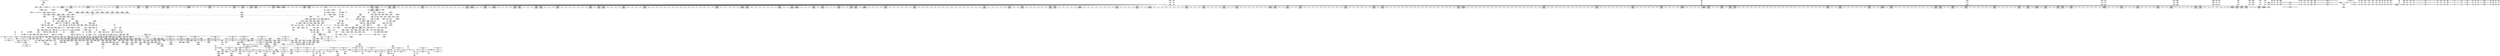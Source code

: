 digraph {
	CE0x40361d0 [shape=record,shape=Mrecord,label="{CE0x40361d0|12:_i32,_56:_i8*,_:_CRE_190,191_}"]
	CE0x4010980 [shape=record,shape=Mrecord,label="{CE0x4010980|i64*_getelementptr_inbounds_(_5_x_i64_,_5_x_i64_*___llvm_gcov_ctr155,_i64_0,_i64_0)|*Constant*|*SummSink*}"]
	CE0x404bcd0 [shape=record,shape=Mrecord,label="{CE0x404bcd0|12:_i32,_56:_i8*,_:_CRE_760,768_|*MultipleSource*|Function::inode_has_perm&Arg::inode::|*LoadInst*|security/selinux/hooks.c,1627|security/selinux/hooks.c,1611}"]
	CE0x4021a00 [shape=record,shape=Mrecord,label="{CE0x4021a00|12:_i32,_56:_i8*,_:_CRE_128,136_|*MultipleSource*|Function::inode_has_perm&Arg::inode::|*LoadInst*|security/selinux/hooks.c,1627|security/selinux/hooks.c,1611}"]
	CE0x3f9c030 [shape=record,shape=Mrecord,label="{CE0x3f9c030|104:_%struct.inode*,_:_CRE_169,170_}"]
	CE0x4047c90 [shape=record,shape=Mrecord,label="{CE0x4047c90|12:_i32,_56:_i8*,_:_CRE_599,600_}"]
	CE0x404e750 [shape=record,shape=Mrecord,label="{CE0x404e750|12:_i32,_56:_i8*,_:_CRE_877,878_}"]
	CE0x3f834f0 [shape=record,shape=Mrecord,label="{CE0x3f834f0|selinux_inode_setattr:tobool11|security/selinux/hooks.c,2888|*SummSink*}"]
	CE0x3f9c4e0 [shape=record,shape=Mrecord,label="{CE0x3f9c4e0|104:_%struct.inode*,_:_CRE_174,175_}"]
	CE0x3f8b140 [shape=record,shape=Mrecord,label="{CE0x3f8b140|i64*_getelementptr_inbounds_(_2_x_i64_,_2_x_i64_*___llvm_gcov_ctr98,_i64_0,_i64_1)|*Constant*|*SummSink*}"]
	CE0x403b450 [shape=record,shape=Mrecord,label="{CE0x403b450|12:_i32,_56:_i8*,_:_CRE_287,288_}"]
	CE0x3fcef90 [shape=record,shape=Mrecord,label="{CE0x3fcef90|i64*_getelementptr_inbounds_(_26_x_i64_,_26_x_i64_*___llvm_gcov_ctr234,_i64_0,_i64_14)|*Constant*}"]
	CE0x3f871e0 [shape=record,shape=Mrecord,label="{CE0x3f871e0|i64*_getelementptr_inbounds_(_2_x_i64_,_2_x_i64_*___llvm_gcov_ctr153,_i64_0,_i64_0)|*Constant*|*SummSink*}"]
	CE0x3fa2280 [shape=record,shape=Mrecord,label="{CE0x3fa2280|selinux_inode_setattr:tmp15|security/selinux/hooks.c,2880|*SummSink*}"]
	CE0x3fa21a0 [shape=record,shape=Mrecord,label="{CE0x3fa21a0|selinux_inode_setattr:tmp15|security/selinux/hooks.c,2880}"]
	CE0x3ffda50 [shape=record,shape=Mrecord,label="{CE0x3ffda50|selinux_inode_setattr:tmp39|security/selinux/hooks.c,2896|*SummSink*}"]
	CE0x4045c80 [shape=record,shape=Mrecord,label="{CE0x4045c80|12:_i32,_56:_i8*,_:_CRE_572,573_}"]
	CE0x3f8bc90 [shape=record,shape=Mrecord,label="{CE0x3f8bc90|selinux_inode_setattr:if.then12|*SummSource*}"]
	CE0x3f8f990 [shape=record,shape=Mrecord,label="{CE0x3f8f990|selinux_inode_setattr:tmp21|security/selinux/hooks.c,2885|*SummSource*}"]
	CE0x3fc94f0 [shape=record,shape=Mrecord,label="{CE0x3fc94f0|__validate_creds:lnot.ext|include/linux/cred.h,173}"]
	CE0x3ff1a30 [shape=record,shape=Mrecord,label="{CE0x3ff1a30|104:_%struct.inode*,_:_CRE_232,240_|*MultipleSource*|Function::selinux_inode_setattr&Arg::dentry::|Function::dentry_has_perm&Arg::dentry::|security/selinux/hooks.c,1627}"]
	CE0x40146c0 [shape=record,shape=Mrecord,label="{CE0x40146c0|inode_has_perm:bb|*SummSink*}"]
	CE0x4049ca0 [shape=record,shape=Mrecord,label="{CE0x4049ca0|12:_i32,_56:_i8*,_:_CRE_640,648_|*MultipleSource*|Function::inode_has_perm&Arg::inode::|*LoadInst*|security/selinux/hooks.c,1627|security/selinux/hooks.c,1611}"]
	CE0x3facfc0 [shape=record,shape=Mrecord,label="{CE0x3facfc0|selinux_inode_setattr:tmp14|security/selinux/hooks.c,2880|*SummSink*}"]
	CE0x403e550 [shape=record,shape=Mrecord,label="{CE0x403e550|12:_i32,_56:_i8*,_:_CRE_400,408_|*MultipleSource*|Function::inode_has_perm&Arg::inode::|*LoadInst*|security/selinux/hooks.c,1627|security/selinux/hooks.c,1611}"]
	CE0x4078640 [shape=record,shape=Mrecord,label="{CE0x4078640|cred_sid:tmp6|security/selinux/hooks.c,197}"]
	CE0x4052fc0 [shape=record,shape=Mrecord,label="{CE0x4052fc0|12:_i32,_56:_i8*,_:_CRE_952,960_|*MultipleSource*|Function::inode_has_perm&Arg::inode::|*LoadInst*|security/selinux/hooks.c,1627|security/selinux/hooks.c,1611}"]
	CE0x3fad170 [shape=record,shape=Mrecord,label="{CE0x3fad170|i1_true|*Constant*}"]
	CE0x4071110 [shape=record,shape=Mrecord,label="{CE0x4071110|__validate_creds:tmp4|include/linux/cred.h,173|*SummSink*}"]
	CE0x3ffeb90 [shape=record,shape=Mrecord,label="{CE0x3ffeb90|selinux_inode_setattr:tmp40|security/selinux/hooks.c,2896}"]
	CE0x3fac9d0 [shape=record,shape=Mrecord,label="{CE0x3fac9d0|i32_5|*Constant*|*SummSink*}"]
	CE0x40396a0 [shape=record,shape=Mrecord,label="{CE0x40396a0|12:_i32,_56:_i8*,_:_CRE_262,263_}"]
	CE0x3faa6a0 [shape=record,shape=Mrecord,label="{CE0x3faa6a0|inode_has_perm:cred|Function::inode_has_perm&Arg::cred::}"]
	CE0x4049450 [shape=record,shape=Mrecord,label="{CE0x4049450|12:_i32,_56:_i8*,_:_CRE_619,620_}"]
	CE0x4017670 [shape=record,shape=Mrecord,label="{CE0x4017670|12:_i32,_56:_i8*,_:_CRE_540,544_|*MultipleSource*|Function::inode_has_perm&Arg::inode::|*LoadInst*|security/selinux/hooks.c,1627|security/selinux/hooks.c,1611}"]
	CE0x3f8d2f0 [shape=record,shape=Mrecord,label="{CE0x3f8d2f0|i32_2880|*Constant*|*SummSink*}"]
	CE0x3ff1f20 [shape=record,shape=Mrecord,label="{CE0x3ff1f20|104:_%struct.inode*,_:_CRE_264,272_|*MultipleSource*|Function::selinux_inode_setattr&Arg::dentry::|Function::dentry_has_perm&Arg::dentry::|security/selinux/hooks.c,1627}"]
	CE0x405f530 [shape=record,shape=Mrecord,label="{CE0x405f530|inode_has_perm:tmp19|security/selinux/hooks.c,1618|*SummSink*}"]
	CE0x3faddb0 [shape=record,shape=Mrecord,label="{CE0x3faddb0|i32_78|*Constant*|*SummSink*}"]
	CE0x3f7b650 [shape=record,shape=Mrecord,label="{CE0x3f7b650|selinux_inode_setattr:do.body|*SummSink*}"]
	CE0x3ff7540 [shape=record,shape=Mrecord,label="{CE0x3ff7540|selinux_inode_setattr:tmp33|security/selinux/hooks.c,2892|*SummSink*}"]
	CE0x3f975e0 [shape=record,shape=Mrecord,label="{CE0x3f975e0|GLOBAL:selinux_inode_setattr.__warned|Global_var:selinux_inode_setattr.__warned}"]
	CE0x4057690 [shape=record,shape=Mrecord,label="{CE0x4057690|inode_has_perm:tmp9|security/selinux/hooks.c,1611}"]
	CE0x406fc10 [shape=record,shape=Mrecord,label="{CE0x406fc10|__validate_creds:tobool|include/linux/cred.h,173|*SummSink*}"]
	CE0x403b1f0 [shape=record,shape=Mrecord,label="{CE0x403b1f0|12:_i32,_56:_i8*,_:_CRE_285,286_}"]
	CE0x4047dc0 [shape=record,shape=Mrecord,label="{CE0x4047dc0|12:_i32,_56:_i8*,_:_CRE_600,601_}"]
	CE0x4005dc0 [shape=record,shape=Mrecord,label="{CE0x4005dc0|selinux_inode_setattr:conv25|security/selinux/hooks.c,2897|*SummSource*}"]
	CE0x3facd60 [shape=record,shape=Mrecord,label="{CE0x3facd60|104:_%struct.inode*,_:_CRE_0,4_|*MultipleSource*|Function::selinux_inode_setattr&Arg::dentry::|Function::dentry_has_perm&Arg::dentry::|security/selinux/hooks.c,1627}"]
	CE0x40637f0 [shape=record,shape=Mrecord,label="{CE0x40637f0|i32_10|*Constant*}"]
	CE0x400ed00 [shape=record,shape=Mrecord,label="{CE0x400ed00|GLOBAL:llvm.expect.i64|*Constant*}"]
	CE0x4069720 [shape=record,shape=Mrecord,label="{CE0x4069720|inode_has_perm:conv|security/selinux/hooks.c,1611|*SummSource*}"]
	CE0x3fc5080 [shape=record,shape=Mrecord,label="{CE0x3fc5080|selinux_inode_setattr:ia_valid.0|*SummSource*}"]
	CE0x3fb3b20 [shape=record,shape=Mrecord,label="{CE0x3fb3b20|get_current:tmp4|./arch/x86/include/asm/current.h,14}"]
	CE0x404ed40 [shape=record,shape=Mrecord,label="{CE0x404ed40|12:_i32,_56:_i8*,_:_CRE_882,883_}"]
	CE0x400de00 [shape=record,shape=Mrecord,label="{CE0x400de00|i64*_getelementptr_inbounds_(_8_x_i64_,_8_x_i64_*___llvm_gcov_ctr154,_i64_0,_i64_1)|*Constant*|*SummSource*}"]
	CE0x3fa38c0 [shape=record,shape=Mrecord,label="{CE0x3fa38c0|i64*_getelementptr_inbounds_(_26_x_i64_,_26_x_i64_*___llvm_gcov_ctr234,_i64_0,_i64_9)|*Constant*|*SummSource*}"]
	CE0x3fce930 [shape=record,shape=Mrecord,label="{CE0x3fce930|selinux_inode_setattr:tmp28|security/selinux/hooks.c,2888|*SummSink*}"]
	CE0x400b050 [shape=record,shape=Mrecord,label="{CE0x400b050|COLLAPSED:_GCMRE___llvm_gcov_ctr153_internal_global_2_x_i64_zeroinitializer:_elem_0:default:}"]
	CE0x4014760 [shape=record,shape=Mrecord,label="{CE0x4014760|inode_has_perm:do.body}"]
	CE0x3fa65e0 [shape=record,shape=Mrecord,label="{CE0x3fa65e0|GLOBAL:current_task|Global_var:current_task|*SummSink*}"]
	CE0x406fd80 [shape=record,shape=Mrecord,label="{CE0x406fd80|__validate_creds:tmp2|include/linux/cred.h,173}"]
	CE0x4059fd0 [shape=record,shape=Mrecord,label="{CE0x4059fd0|i64*_getelementptr_inbounds_(_8_x_i64_,_8_x_i64_*___llvm_gcov_ctr154,_i64_0,_i64_6)|*Constant*}"]
	CE0x3fcfb80 [shape=record,shape=Mrecord,label="{CE0x3fcfb80|selinux_inode_setattr:tmp30|security/selinux/hooks.c,2889|*SummSource*}"]
	CE0x3fad450 [shape=record,shape=Mrecord,label="{CE0x3fad450|i1_true|*Constant*|*SummSource*}"]
	CE0x404b230 [shape=record,shape=Mrecord,label="{CE0x404b230|12:_i32,_56:_i8*,_:_CRE_712,728_|*MultipleSource*|Function::inode_has_perm&Arg::inode::|*LoadInst*|security/selinux/hooks.c,1627|security/selinux/hooks.c,1611}"]
	CE0x3f962c0 [shape=record,shape=Mrecord,label="{CE0x3f962c0|dentry_has_perm:dentry1|security/selinux/hooks.c,1631|*SummSink*}"]
	CE0x3ff5c60 [shape=record,shape=Mrecord,label="{CE0x3ff5c60|12:_i32,_56:_i8*,_:_CRE_141,142_}"]
	CE0x40450a0 [shape=record,shape=Mrecord,label="{CE0x40450a0|12:_i32,_56:_i8*,_:_CRE_562,563_}"]
	CE0x40086e0 [shape=record,shape=Mrecord,label="{CE0x40086e0|selinux_inode_setattr:tmp52|security/selinux/hooks.c,2900}"]
	CE0x3f96150 [shape=record,shape=Mrecord,label="{CE0x3f96150|dentry_has_perm:dentry1|security/selinux/hooks.c,1631|*SummSource*}"]
	CE0x4067ec0 [shape=record,shape=Mrecord,label="{CE0x4067ec0|inode_has_perm:and|security/selinux/hooks.c,1611}"]
	CE0x3f90040 [shape=record,shape=Mrecord,label="{CE0x3f90040|selinux_inode_setattr:tmp23|security/selinux/hooks.c,2885}"]
	CE0x4011920 [shape=record,shape=Mrecord,label="{CE0x4011920|__validate_creds:conv|include/linux/cred.h,173}"]
	CE0x4013980 [shape=record,shape=Mrecord,label="{CE0x4013980|__validate_creds:tmp|*SummSink*}"]
	CE0x3ff2d20 [shape=record,shape=Mrecord,label="{CE0x3ff2d20|104:_%struct.inode*,_:_CRE_307,308_}"]
	CE0x40212d0 [shape=record,shape=Mrecord,label="{CE0x40212d0|_call_void_mcount()_#3|*SummSink*}"]
	CE0x3f98c80 [shape=record,shape=Mrecord,label="{CE0x3f98c80|104:_%struct.inode*,_:_CRE_8,12_|*MultipleSource*|Function::selinux_inode_setattr&Arg::dentry::|Function::dentry_has_perm&Arg::dentry::|security/selinux/hooks.c,1627}"]
	CE0x3f9ba90 [shape=record,shape=Mrecord,label="{CE0x3f9ba90|104:_%struct.inode*,_:_CRE_163,164_}"]
	CE0x405db80 [shape=record,shape=Mrecord,label="{CE0x405db80|inode_has_perm:tmp17|security/selinux/hooks.c,1617|*SummSource*}"]
	CE0x4038600 [shape=record,shape=Mrecord,label="{CE0x4038600|12:_i32,_56:_i8*,_:_CRE_248,249_}"]
	CE0x40397d0 [shape=record,shape=Mrecord,label="{CE0x40397d0|12:_i32,_56:_i8*,_:_CRE_263,264_}"]
	CE0x3fce430 [shape=record,shape=Mrecord,label="{CE0x3fce430|selinux_inode_setattr:tmp27|security/selinux/hooks.c,2888|*SummSink*}"]
	CE0x40716a0 [shape=record,shape=Mrecord,label="{CE0x40716a0|i64*_getelementptr_inbounds_(_5_x_i64_,_5_x_i64_*___llvm_gcov_ctr155,_i64_0,_i64_3)|*Constant*}"]
	CE0x3f89d10 [shape=record,shape=Mrecord,label="{CE0x3f89d10|selinux_inode_setattr:if.then}"]
	"CONST[source:1(input),value:2(dynamic)][purpose:{operation}][SrcIdx:16]"
	CE0x4007f20 [shape=record,shape=Mrecord,label="{CE0x4007f20|selinux_inode_setattr:call27|security/selinux/hooks.c,2899|*SummSink*}"]
	CE0x3f965d0 [shape=record,shape=Mrecord,label="{CE0x3f965d0|GLOBAL:inode_has_perm|*Constant*}"]
	CE0x4045300 [shape=record,shape=Mrecord,label="{CE0x4045300|12:_i32,_56:_i8*,_:_CRE_564,565_}"]
	CE0x3f9bf40 [shape=record,shape=Mrecord,label="{CE0x3f9bf40|104:_%struct.inode*,_:_CRE_168,169_}"]
	CE0x40371c0 [shape=record,shape=Mrecord,label="{CE0x40371c0|12:_i32,_56:_i8*,_:_CRE_207,208_}"]
	CE0x3ffa4e0 [shape=record,shape=Mrecord,label="{CE0x3ffa4e0|GLOBAL:dentry_has_perm|*Constant*|*SummSource*}"]
	CE0x3fd35f0 [shape=record,shape=Mrecord,label="{CE0x3fd35f0|_call_void_mcount()_#3|*SummSource*}"]
	CE0x4068e20 [shape=record,shape=Mrecord,label="{CE0x4068e20|inode_has_perm:lnot1|security/selinux/hooks.c,1611|*SummSource*}"]
	CE0x4062fe0 [shape=record,shape=Mrecord,label="{CE0x4062fe0|cred_sid:cred|Function::cred_sid&Arg::cred::|*SummSource*}"]
	CE0x3f9eb40 [shape=record,shape=Mrecord,label="{CE0x3f9eb40|get_current:tmp2|*SummSink*}"]
	CE0x4016540 [shape=record,shape=Mrecord,label="{CE0x4016540|12:_i32,_56:_i8*,_:_CRE_488,496_|*MultipleSource*|Function::inode_has_perm&Arg::inode::|*LoadInst*|security/selinux/hooks.c,1627|security/selinux/hooks.c,1611}"]
	CE0x4058750 [shape=record,shape=Mrecord,label="{CE0x4058750|inode_has_perm:tmp10|security/selinux/hooks.c,1611|*SummSource*}"]
	CE0x4012280 [shape=record,shape=Mrecord,label="{CE0x4012280|cred_sid:security|security/selinux/hooks.c,196|*SummSource*}"]
	CE0x4052510 [shape=record,shape=Mrecord,label="{CE0x4052510|12:_i32,_56:_i8*,_:_CRE_929,930_}"]
	CE0x3ff2750 [shape=record,shape=Mrecord,label="{CE0x3ff2750|104:_%struct.inode*,_:_CRE_304,305_}"]
	CE0x3fae170 [shape=record,shape=Mrecord,label="{CE0x3fae170|selinux_inode_setattr:cred4|security/selinux/hooks.c,2880|*SummSource*}"]
	CE0x40151c0 [shape=record,shape=Mrecord,label="{CE0x40151c0|__validate_creds:call|include/linux/cred.h,173|*SummSource*}"]
	CE0x4013750 [shape=record,shape=Mrecord,label="{CE0x4013750|i64*_getelementptr_inbounds_(_8_x_i64_,_8_x_i64_*___llvm_gcov_ctr154,_i64_0,_i64_0)|*Constant*|*SummSink*}"]
	CE0x3fce5a0 [shape=record,shape=Mrecord,label="{CE0x3fce5a0|selinux_inode_setattr:tmp28|security/selinux/hooks.c,2888}"]
	CE0x4039c90 [shape=record,shape=Mrecord,label="{CE0x4039c90|12:_i32,_56:_i8*,_:_CRE_267,268_}"]
	CE0x3f925a0 [shape=record,shape=Mrecord,label="{CE0x3f925a0|i64_4|*Constant*|*SummSource*}"]
	CE0x3fcd860 [shape=record,shape=Mrecord,label="{CE0x3fcd860|selinux_inode_setattr:tmp25|security/selinux/hooks.c,2888}"]
	CE0x40599c0 [shape=record,shape=Mrecord,label="{CE0x40599c0|inode_has_perm:tmp12|security/selinux/hooks.c,1612}"]
	CE0x40734b0 [shape=record,shape=Mrecord,label="{CE0x40734b0|i32_3|*Constant*}"]
	CE0x400bc50 [shape=record,shape=Mrecord,label="{CE0x400bc50|104:_%struct.inode*,_:_CRE_206,207_}"]
	CE0x40616e0 [shape=record,shape=Mrecord,label="{CE0x40616e0|avc_has_perm:entry|*SummSink*}"]
	CE0x3f9ff40 [shape=record,shape=Mrecord,label="{CE0x3f9ff40|selinux_inode_setattr:do.body|*SummSource*}"]
	CE0x4013af0 [shape=record,shape=Mrecord,label="{CE0x4013af0|__validate_creds:tmp1|*SummSource*}"]
	CE0x4052d60 [shape=record,shape=Mrecord,label="{CE0x4052d60|12:_i32,_56:_i8*,_:_CRE_936,944_|*MultipleSource*|Function::inode_has_perm&Arg::inode::|*LoadInst*|security/selinux/hooks.c,1627|security/selinux/hooks.c,1611}"]
	CE0x3f99a50 [shape=record,shape=Mrecord,label="{CE0x3f99a50|0:_i32,_:_CRE_4,6_|*MultipleSource*|security/selinux/hooks.c,2881|Function::selinux_inode_setattr&Arg::iattr::}"]
	CE0x4051b90 [shape=record,shape=Mrecord,label="{CE0x4051b90|12:_i32,_56:_i8*,_:_CRE_921,922_}"]
	CE0x3f87050 [shape=record,shape=Mrecord,label="{CE0x3f87050|i1_true|*Constant*}"]
	CE0x3faa3f0 [shape=record,shape=Mrecord,label="{CE0x3faa3f0|inode_has_perm:entry}"]
	CE0x404b420 [shape=record,shape=Mrecord,label="{CE0x404b420|12:_i32,_56:_i8*,_:_CRE_728,736_|*MultipleSource*|Function::inode_has_perm&Arg::inode::|*LoadInst*|security/selinux/hooks.c,1627|security/selinux/hooks.c,1611}"]
	CE0x4061d30 [shape=record,shape=Mrecord,label="{CE0x4061d30|inode_has_perm:tmp14|security/selinux/hooks.c,1614|*SummSource*}"]
	CE0x3f84e00 [shape=record,shape=Mrecord,label="{CE0x3f84e00|dentry_has_perm:tmp4|*LoadInst*|security/selinux/hooks.c,1627}"]
	CE0x3f89ed0 [shape=record,shape=Mrecord,label="{CE0x3f89ed0|i64*_getelementptr_inbounds_(_26_x_i64_,_26_x_i64_*___llvm_gcov_ctr234,_i64_0,_i64_1)|*Constant*|*SummSink*}"]
	CE0x4050d50 [shape=record,shape=Mrecord,label="{CE0x4050d50|12:_i32,_56:_i8*,_:_CRE_909,910_}"]
	CE0x404e3c0 [shape=record,shape=Mrecord,label="{CE0x404e3c0|12:_i32,_56:_i8*,_:_CRE_874,875_}"]
	CE0x4004cc0 [shape=record,shape=Mrecord,label="{CE0x4004cc0|i32_4|*Constant*|*SummSink*}"]
	CE0x3fc5ce0 [shape=record,shape=Mrecord,label="{CE0x3fc5ce0|12:_i32,_56:_i8*,_:_CRE_171,172_}"]
	CE0x3f93cc0 [shape=record,shape=Mrecord,label="{CE0x3f93cc0|selinux_inode_setattr:tmp18|security/selinux/hooks.c,2880}"]
	CE0x3f96740 [shape=record,shape=Mrecord,label="{CE0x3f96740|GLOBAL:inode_has_perm|*Constant*|*SummSource*}"]
	CE0x3faccc0 [shape=record,shape=Mrecord,label="{CE0x3faccc0|i32_0|*Constant*}"]
	CE0x3f84fe0 [shape=record,shape=Mrecord,label="{CE0x3f84fe0|dentry_has_perm:tmp4|*LoadInst*|security/selinux/hooks.c,1627|*SummSink*}"]
	CE0x40700f0 [shape=record,shape=Mrecord,label="{CE0x40700f0|__validate_creds:tmp3|include/linux/cred.h,173}"]
	CE0x3fcf780 [shape=record,shape=Mrecord,label="{CE0x3fcf780|i64*_getelementptr_inbounds_(_26_x_i64_,_26_x_i64_*___llvm_gcov_ctr234,_i64_0,_i64_14)|*Constant*|*SummSink*}"]
	CE0x3f77490 [shape=record,shape=Mrecord,label="{CE0x3f77490|selinux_inode_setattr:if.then24|*SummSource*}"]
	CE0x4023de0 [shape=record,shape=Mrecord,label="{CE0x4023de0|inode_has_perm:i_flags|security/selinux/hooks.c,1611}"]
	CE0x4017480 [shape=record,shape=Mrecord,label="{CE0x4017480|12:_i32,_56:_i8*,_:_CRE_536,540_|*MultipleSource*|Function::inode_has_perm&Arg::inode::|*LoadInst*|security/selinux/hooks.c,1627|security/selinux/hooks.c,1611}"]
	CE0x3fb1070 [shape=record,shape=Mrecord,label="{CE0x3fb1070|selinux_inode_setattr:tobool|security/selinux/hooks.c,2880|*SummSink*}"]
	CE0x403d330 [shape=record,shape=Mrecord,label="{CE0x403d330|12:_i32,_56:_i8*,_:_CRE_320,328_|*MultipleSource*|Function::inode_has_perm&Arg::inode::|*LoadInst*|security/selinux/hooks.c,1627|security/selinux/hooks.c,1611}"]
	CE0x4018d80 [shape=record,shape=Mrecord,label="{CE0x4018d80|104:_%struct.inode*,_:_CRE_154,155_}"]
	CE0x3fb2250 [shape=record,shape=Mrecord,label="{CE0x3fb2250|i32_0|*Constant*|*SummSource*}"]
	CE0x404e030 [shape=record,shape=Mrecord,label="{CE0x404e030|12:_i32,_56:_i8*,_:_CRE_871,872_}"]
	CE0x3f869d0 [shape=record,shape=Mrecord,label="{CE0x3f869d0|GLOBAL:__validate_creds|*Constant*|*SummSink*}"]
	CE0x403ba40 [shape=record,shape=Mrecord,label="{CE0x403ba40|12:_i32,_56:_i8*,_:_CRE_292,293_}"]
	CE0x40404b0 [shape=record,shape=Mrecord,label="{CE0x40404b0|12:_i32,_56:_i8*,_:_CRE_481,482_}"]
	CE0x400d9f0 [shape=record,shape=Mrecord,label="{CE0x400d9f0|__validate_creds:tmp}"]
	CE0x3fb2c10 [shape=record,shape=Mrecord,label="{CE0x3fb2c10|_call_void_mcount()_#3|*SummSource*}"]
	CE0x3f83340 [shape=record,shape=Mrecord,label="{CE0x3f83340|selinux_inode_setattr:tobool11|security/selinux/hooks.c,2888|*SummSource*}"]
	CE0x405ff90 [shape=record,shape=Mrecord,label="{CE0x405ff90|__validate_creds:if.then|*SummSource*}"]
	CE0x3f83df0 [shape=record,shape=Mrecord,label="{CE0x3f83df0|104:_%struct.inode*,_:_CRE_72,80_|*MultipleSource*|Function::selinux_inode_setattr&Arg::dentry::|Function::dentry_has_perm&Arg::dentry::|security/selinux/hooks.c,1627}"]
	CE0x40529d0 [shape=record,shape=Mrecord,label="{CE0x40529d0|12:_i32,_56:_i8*,_:_CRE_933,934_}"]
	CE0x40522b0 [shape=record,shape=Mrecord,label="{CE0x40522b0|12:_i32,_56:_i8*,_:_CRE_927,928_}"]
	CE0x40497e0 [shape=record,shape=Mrecord,label="{CE0x40497e0|12:_i32,_56:_i8*,_:_CRE_622,623_}"]
	CE0x3f9c210 [shape=record,shape=Mrecord,label="{CE0x3f9c210|104:_%struct.inode*,_:_CRE_171,172_}"]
	CE0x405ff20 [shape=record,shape=Mrecord,label="{CE0x405ff20|__validate_creds:if.then}"]
	CE0x3fc7530 [shape=record,shape=Mrecord,label="{CE0x3fc7530|12:_i32,_56:_i8*,_:_CRE_64,72_|*MultipleSource*|Function::inode_has_perm&Arg::inode::|*LoadInst*|security/selinux/hooks.c,1627|security/selinux/hooks.c,1611}"]
	CE0x4046ac0 [shape=record,shape=Mrecord,label="{CE0x4046ac0|12:_i32,_56:_i8*,_:_CRE_584,585_}"]
	CE0x3fc5010 [shape=record,shape=Mrecord,label="{CE0x3fc5010|selinux_inode_setattr:ia_valid.0}"]
	CE0x4035ff0 [shape=record,shape=Mrecord,label="{CE0x4035ff0|12:_i32,_56:_i8*,_:_CRE_188,189_}"]
	CE0x3fb25b0 [shape=record,shape=Mrecord,label="{CE0x3fb25b0|_call_void_mcount()_#3}"]
	CE0x3facf00 [shape=record,shape=Mrecord,label="{CE0x3facf00|dentry_has_perm:d_inode|security/selinux/hooks.c,1627|*SummSource*}"]
	CE0x4068ae0 [shape=record,shape=Mrecord,label="{CE0x4068ae0|inode_has_perm:lnot1|security/selinux/hooks.c,1611}"]
	CE0x3fb3a90 [shape=record,shape=Mrecord,label="{CE0x3fb3a90|selinux_inode_setattr:tmp6|security/selinux/hooks.c,2880|*SummSource*}"]
	CE0x3f81c70 [shape=record,shape=Mrecord,label="{CE0x3f81c70|selinux_inode_setattr:and15|security/selinux/hooks.c,2892|*SummSink*}"]
	CE0x4014020 [shape=record,shape=Mrecord,label="{CE0x4014020|__validate_creds:line|Function::__validate_creds&Arg::line::|*SummSink*}"]
	CE0x403c750 [shape=record,shape=Mrecord,label="{CE0x403c750|12:_i32,_56:_i8*,_:_CRE_303,304_}"]
	CE0x404d7e0 [shape=record,shape=Mrecord,label="{CE0x404d7e0|12:_i32,_56:_i8*,_:_CRE_865,866_}"]
	CE0x3fa2be0 [shape=record,shape=Mrecord,label="{CE0x3fa2be0|i64*_getelementptr_inbounds_(_26_x_i64_,_26_x_i64_*___llvm_gcov_ctr234,_i64_0,_i64_1)|*Constant*|*SummSource*}"]
	CE0x400be30 [shape=record,shape=Mrecord,label="{CE0x400be30|104:_%struct.inode*,_:_CRE_208,209_}"]
	CE0x4011300 [shape=record,shape=Mrecord,label="{CE0x4011300|i64*_getelementptr_inbounds_(_2_x_i64_,_2_x_i64_*___llvm_gcov_ctr131,_i64_0,_i64_1)|*Constant*}"]
	CE0x3fc9160 [shape=record,shape=Mrecord,label="{CE0x3fc9160|inode_has_perm:tmp|*SummSource*}"]
	CE0x4021ef0 [shape=record,shape=Mrecord,label="{CE0x4021ef0|_call_void_mcount()_#3|*SummSink*}"]
	CE0x3fa1c30 [shape=record,shape=Mrecord,label="{CE0x3fa1c30|selinux_inode_setattr:do.end|*SummSink*}"]
	CE0x40167a0 [shape=record,shape=Mrecord,label="{CE0x40167a0|12:_i32,_56:_i8*,_:_CRE_500,504_|*MultipleSource*|Function::inode_has_perm&Arg::inode::|*LoadInst*|security/selinux/hooks.c,1627|security/selinux/hooks.c,1611}"]
	CE0x4020de0 [shape=record,shape=Mrecord,label="{CE0x4020de0|_ret_void,_!dbg_!27722|include/linux/cred.h,175|*SummSource*}"]
	CE0x4062d40 [shape=record,shape=Mrecord,label="{CE0x4062d40|cred_sid:entry|*SummSink*}"]
	CE0x400a3a0 [shape=record,shape=Mrecord,label="{CE0x400a3a0|i64*_getelementptr_inbounds_(_2_x_i64_,_2_x_i64_*___llvm_gcov_ctr98,_i64_0,_i64_0)|*Constant*}"]
	CE0x3f8f790 [shape=record,shape=Mrecord,label="{CE0x3f8f790|i64_10|*Constant*|*SummSink*}"]
	CE0x3f8c9c0 [shape=record,shape=Mrecord,label="{CE0x3f8c9c0|get_current:entry|*SummSink*}"]
	CE0x4077aa0 [shape=record,shape=Mrecord,label="{CE0x4077aa0|0:_i32,_4:_i32,_8:_i32,_12:_i32,_:_CMRE_4,8_|*MultipleSource*|security/selinux/hooks.c,196|security/selinux/hooks.c,197|*LoadInst*|security/selinux/hooks.c,196}"]
	CE0x3fc5a10 [shape=record,shape=Mrecord,label="{CE0x3fc5a10|12:_i32,_56:_i8*,_:_CRE_168,169_}"]
	CE0x4015590 [shape=record,shape=Mrecord,label="{CE0x4015590|_ret_void,_!dbg_!27722|include/linux/cred.h,175|*SummSink*}"]
	CE0x4015060 [shape=record,shape=Mrecord,label="{CE0x4015060|12:_i32,_56:_i8*,_:_CRE_8,12_|*MultipleSource*|Function::inode_has_perm&Arg::inode::|*LoadInst*|security/selinux/hooks.c,1627|security/selinux/hooks.c,1611}"]
	CE0x4035f00 [shape=record,shape=Mrecord,label="{CE0x4035f00|12:_i32,_56:_i8*,_:_CRE_187,188_}"]
	CE0x3fc7710 [shape=record,shape=Mrecord,label="{CE0x3fc7710|12:_i32,_56:_i8*,_:_CRE_72,76_|*MultipleSource*|Function::inode_has_perm&Arg::inode::|*LoadInst*|security/selinux/hooks.c,1627|security/selinux/hooks.c,1611}"]
	CE0x5275620 [shape=record,shape=Mrecord,label="{CE0x5275620|selinux_inode_setattr:land.lhs.true2|*SummSource*}"]
	CE0x3fc8b50 [shape=record,shape=Mrecord,label="{CE0x3fc8b50|__validate_creds:entry|*SummSource*}"]
	CE0x400dfb0 [shape=record,shape=Mrecord,label="{CE0x400dfb0|i64*_getelementptr_inbounds_(_8_x_i64_,_8_x_i64_*___llvm_gcov_ctr154,_i64_0,_i64_1)|*Constant*|*SummSink*}"]
	CE0x400efe0 [shape=record,shape=Mrecord,label="{CE0x400efe0|inode_has_perm:tmp2|*SummSource*}"]
	CE0x3fa0b00 [shape=record,shape=Mrecord,label="{CE0x3fa0b00|0:_i32,_:_CRE_24,32_|*MultipleSource*|security/selinux/hooks.c,2881|Function::selinux_inode_setattr&Arg::iattr::}"]
	CE0x4064610 [shape=record,shape=Mrecord,label="{CE0x4064610|inode_has_perm:sid3|security/selinux/hooks.c,1617|*SummSource*}"]
	CE0x4069300 [shape=record,shape=Mrecord,label="{CE0x4069300|inode_has_perm:lnot.ext|security/selinux/hooks.c,1611}"]
	CE0x4067fb0 [shape=record,shape=Mrecord,label="{CE0x4067fb0|inode_has_perm:and|security/selinux/hooks.c,1611|*SummSource*}"]
	CE0x40713f0 [shape=record,shape=Mrecord,label="{CE0x40713f0|__validate_creds:tmp5|include/linux/cred.h,173|*SummSource*}"]
	CE0x4049eb0 [shape=record,shape=Mrecord,label="{CE0x4049eb0|12:_i32,_56:_i8*,_:_CRE_648,656_|*MultipleSource*|Function::inode_has_perm&Arg::inode::|*LoadInst*|security/selinux/hooks.c,1627|security/selinux/hooks.c,1611}"]
	CE0x3f9bb80 [shape=record,shape=Mrecord,label="{CE0x3f9bb80|104:_%struct.inode*,_:_CRE_164,165_}"]
	CE0x400c2e0 [shape=record,shape=Mrecord,label="{CE0x400c2e0|104:_%struct.inode*,_:_CRE_213,214_}"]
	CE0x3fd5710 [shape=record,shape=Mrecord,label="{CE0x3fd5710|GLOBAL:selinux_policycap_openperm|Global_var:selinux_policycap_openperm}"]
	CE0x3ffdfa0 [shape=record,shape=Mrecord,label="{CE0x3ffdfa0|selinux_inode_setattr:tobool20|security/selinux/hooks.c,2896|*SummSink*}"]
	CE0x400c3d0 [shape=record,shape=Mrecord,label="{CE0x400c3d0|104:_%struct.inode*,_:_CRE_214,215_}"]
	CE0x403f400 [shape=record,shape=Mrecord,label="{CE0x403f400|12:_i32,_56:_i8*,_:_CRE_456,464_|*MultipleSource*|Function::inode_has_perm&Arg::inode::|*LoadInst*|security/selinux/hooks.c,1627|security/selinux/hooks.c,1611}"]
	CE0x3f843e0 [shape=record,shape=Mrecord,label="{CE0x3f843e0|104:_%struct.inode*,_:_CRE_112,144_|*MultipleSource*|Function::selinux_inode_setattr&Arg::dentry::|Function::dentry_has_perm&Arg::dentry::|security/selinux/hooks.c,1627}"]
	CE0x405e5d0 [shape=record,shape=Mrecord,label="{CE0x405e5d0|_ret_i32_%retval.0,_!dbg_!27728|security/selinux/avc.c,775|*SummSink*}"]
	CE0x3fcda90 [shape=record,shape=Mrecord,label="{CE0x3fcda90|selinux_inode_setattr:tmp25|security/selinux/hooks.c,2888|*SummSink*}"]
	CE0x3f83f20 [shape=record,shape=Mrecord,label="{CE0x3f83f20|104:_%struct.inode*,_:_CRE_80,88_|*MultipleSource*|Function::selinux_inode_setattr&Arg::dentry::|Function::dentry_has_perm&Arg::dentry::|security/selinux/hooks.c,1627}"]
	CE0x4024ae0 [shape=record,shape=Mrecord,label="{CE0x4024ae0|cred_sid:tmp}"]
	CE0x3fcb2e0 [shape=record,shape=Mrecord,label="{CE0x3fcb2e0|selinux_inode_setattr:tmp32|security/selinux/hooks.c,2890|*SummSink*}"]
	CE0x3f90e90 [shape=record,shape=Mrecord,label="{CE0x3f90e90|dentry_has_perm:tmp2}"]
	CE0x3f81a90 [shape=record,shape=Mrecord,label="{CE0x3f81a90|get_current:tmp|*SummSink*}"]
	CE0x400c5b0 [shape=record,shape=Mrecord,label="{CE0x400c5b0|104:_%struct.inode*,_:_CRE_216,217_}"]
	CE0x4023690 [shape=record,shape=Mrecord,label="{CE0x4023690|12:_i32,_56:_i8*,_:_CRE_12,16_|*MultipleSource*|Function::inode_has_perm&Arg::inode::|*LoadInst*|security/selinux/hooks.c,1627|security/selinux/hooks.c,1611}"]
	CE0x4071570 [shape=record,shape=Mrecord,label="{CE0x4071570|__validate_creds:tmp5|include/linux/cred.h,173|*SummSink*}"]
	CE0x40252b0 [shape=record,shape=Mrecord,label="{CE0x40252b0|cred_sid:security|security/selinux/hooks.c,196}"]
	CE0x3f9aa90 [shape=record,shape=Mrecord,label="{CE0x3f9aa90|GLOBAL:lockdep_rcu_suspicious|*Constant*|*SummSink*}"]
	CE0x4023b90 [shape=record,shape=Mrecord,label="{CE0x4023b90|GLOBAL:creds_are_invalid|*Constant*|*SummSink*}"]
	CE0x3ff5630 [shape=record,shape=Mrecord,label="{CE0x3ff5630|12:_i32,_56:_i8*,_:_CRE_136,137_}"]
	CE0x3f7f280 [shape=record,shape=Mrecord,label="{CE0x3f7f280|_call_void_lockdep_rcu_suspicious(i8*_getelementptr_inbounds_(_25_x_i8_,_25_x_i8_*_.str3,_i32_0,_i32_0),_i32_2880,_i8*_getelementptr_inbounds_(_45_x_i8_,_45_x_i8_*_.str12,_i32_0,_i32_0))_#10,_!dbg_!27729|security/selinux/hooks.c,2880|*SummSink*}"]
	CE0x4004e70 [shape=record,shape=Mrecord,label="{CE0x4004e70|i64_262144|*Constant*}"]
	CE0x3fb01f0 [shape=record,shape=Mrecord,label="{CE0x3fb01f0|i8*_getelementptr_inbounds_(_25_x_i8_,_25_x_i8_*_.str3,_i32_0,_i32_0)|*Constant*|*SummSource*}"]
	CE0x4017b10 [shape=record,shape=Mrecord,label="{CE0x4017b10|12:_i32,_56:_i8*,_:_CRE_552,553_}"]
	CE0x4052c30 [shape=record,shape=Mrecord,label="{CE0x4052c30|12:_i32,_56:_i8*,_:_CRE_935,936_}"]
	CE0x3f92710 [shape=record,shape=Mrecord,label="{CE0x3f92710|selinux_inode_setattr:tmp9|security/selinux/hooks.c,2880}"]
	CE0x40373a0 [shape=record,shape=Mrecord,label="{CE0x40373a0|12:_i32,_56:_i8*,_:_CRE_212,216_|*MultipleSource*|Function::inode_has_perm&Arg::inode::|*LoadInst*|security/selinux/hooks.c,1627|security/selinux/hooks.c,1611}"]
	CE0x404a730 [shape=record,shape=Mrecord,label="{CE0x404a730|12:_i32,_56:_i8*,_:_CRE_680,684_|*MultipleSource*|Function::inode_has_perm&Arg::inode::|*LoadInst*|security/selinux/hooks.c,1627|security/selinux/hooks.c,1611}"]
	CE0x403c4f0 [shape=record,shape=Mrecord,label="{CE0x403c4f0|12:_i32,_56:_i8*,_:_CRE_301,302_}"]
	CE0x3f93060 [shape=record,shape=Mrecord,label="{CE0x3f93060|selinux_inode_setattr:tmp10|security/selinux/hooks.c,2880}"]
	CE0x4002480 [shape=record,shape=Mrecord,label="{CE0x4002480|selinux_inode_setattr:tmp44|security/selinux/hooks.c,2896|*SummSink*}"]
	CE0x3f7f1a0 [shape=record,shape=Mrecord,label="{CE0x3f7f1a0|_call_void_lockdep_rcu_suspicious(i8*_getelementptr_inbounds_(_25_x_i8_,_25_x_i8_*_.str3,_i32_0,_i32_0),_i32_2880,_i8*_getelementptr_inbounds_(_45_x_i8_,_45_x_i8_*_.str12,_i32_0,_i32_0))_#10,_!dbg_!27729|security/selinux/hooks.c,2880}"]
	CE0x4050c20 [shape=record,shape=Mrecord,label="{CE0x4050c20|12:_i32,_56:_i8*,_:_CRE_908,909_}"]
	CE0x4011150 [shape=record,shape=Mrecord,label="{CE0x4011150|cred_sid:tmp1|*SummSink*}"]
	CE0x403b910 [shape=record,shape=Mrecord,label="{CE0x403b910|12:_i32,_56:_i8*,_:_CRE_291,292_}"]
	CE0x3fffbe0 [shape=record,shape=Mrecord,label="{CE0x3fffbe0|selinux_inode_setattr:tmp42|security/selinux/hooks.c,2896|*SummSink*}"]
	CE0x3f8e6d0 [shape=record,shape=Mrecord,label="{CE0x3f8e6d0|selinux_inode_setattr:tmp3}"]
	CE0x4021260 [shape=record,shape=Mrecord,label="{CE0x4021260|_call_void_mcount()_#3|*SummSource*}"]
	CE0x3f77260 [shape=record,shape=Mrecord,label="{CE0x3f77260|selinux_inode_setattr:tmp1|*SummSink*}"]
	CE0x3ffe5d0 [shape=record,shape=Mrecord,label="{CE0x3ffe5d0|i64_20|*Constant*|*SummSink*}"]
	CE0x400b5c0 [shape=record,shape=Mrecord,label="{CE0x400b5c0|104:_%struct.inode*,_:_CRE_199,200_}"]
	CE0x3f88f70 [shape=record,shape=Mrecord,label="{CE0x3f88f70|104:_%struct.inode*,_:_CRE_195,196_}"]
	CE0x4040150 [shape=record,shape=Mrecord,label="{CE0x4040150|12:_i32,_56:_i8*,_:_CRE_478,479_}"]
	CE0x3fa76a0 [shape=record,shape=Mrecord,label="{CE0x3fa76a0|i64*_getelementptr_inbounds_(_8_x_i64_,_8_x_i64_*___llvm_gcov_ctr154,_i64_0,_i64_2)|*Constant*|*SummSource*}"]
	CE0x3f93a30 [shape=record,shape=Mrecord,label="{CE0x3f93a30|selinux_inode_setattr:tmp17|security/selinux/hooks.c,2880|*SummSink*}"]
	CE0x3fcf6d0 [shape=record,shape=Mrecord,label="{CE0x3fcf6d0|i64*_getelementptr_inbounds_(_26_x_i64_,_26_x_i64_*___llvm_gcov_ctr234,_i64_0,_i64_14)|*Constant*|*SummSource*}"]
	CE0x4013160 [shape=record,shape=Mrecord,label="{CE0x4013160|cred_sid:tmp|*SummSink*}"]
	CE0x4004b40 [shape=record,shape=Mrecord,label="{CE0x4004b40|i32_4|*Constant*}"]
	CE0x4072fb0 [shape=record,shape=Mrecord,label="{CE0x4072fb0|inode_has_perm:tmp16|security/selinux/hooks.c,1615|*SummSink*}"]
	CE0x4075870 [shape=record,shape=Mrecord,label="{CE0x4075870|cred_sid:bb|*SummSink*}"]
	CE0x3f68b70 [shape=record,shape=Mrecord,label="{CE0x3f68b70|i64_3|*Constant*|*SummSink*}"]
	CE0x3ff8bc0 [shape=record,shape=Mrecord,label="{CE0x3ff8bc0|selinux_inode_setattr:tmp37|security/selinux/hooks.c,2894|*SummSource*}"]
	CE0x400ba70 [shape=record,shape=Mrecord,label="{CE0x400ba70|104:_%struct.inode*,_:_CRE_204,205_}"]
	CE0x400b3e0 [shape=record,shape=Mrecord,label="{CE0x400b3e0|104:_%struct.inode*,_:_CRE_197,198_}"]
	CE0x3f87ba0 [shape=record,shape=Mrecord,label="{CE0x3f87ba0|i64*_getelementptr_inbounds_(_2_x_i64_,_2_x_i64_*___llvm_gcov_ctr153,_i64_0,_i64_0)|*Constant*|*SummSource*}"]
	CE0x3ffcbd0 [shape=record,shape=Mrecord,label="{CE0x3ffcbd0|inode_has_perm:tmp7|security/selinux/hooks.c,1611}"]
	CE0x406cc80 [shape=record,shape=Mrecord,label="{CE0x406cc80|avc_has_perm:tsid|Function::avc_has_perm&Arg::tsid::}"]
	CE0x3fc5740 [shape=record,shape=Mrecord,label="{CE0x3fc5740|12:_i32,_56:_i8*,_:_CRE_165,166_}"]
	CE0x3f9c5d0 [shape=record,shape=Mrecord,label="{CE0x3f9c5d0|104:_%struct.inode*,_:_CRE_175,176_}"]
	CE0x3ff8020 [shape=record,shape=Mrecord,label="{CE0x3ff8020|selinux_inode_setattr:tmp36|security/selinux/hooks.c,2892}"]
	CE0x4039a30 [shape=record,shape=Mrecord,label="{CE0x4039a30|12:_i32,_56:_i8*,_:_CRE_265,266_}"]
	CE0x4037a30 [shape=record,shape=Mrecord,label="{CE0x4037a30|12:_i32,_56:_i8*,_:_CRE_240,241_}"]
	CE0x4044d10 [shape=record,shape=Mrecord,label="{CE0x4044d10|12:_i32,_56:_i8*,_:_CRE_559,560_}"]
	CE0x3fae240 [shape=record,shape=Mrecord,label="{CE0x3fae240|selinux_inode_setattr:cred4|security/selinux/hooks.c,2880|*SummSink*}"]
	CE0x404ae20 [shape=record,shape=Mrecord,label="{CE0x404ae20|12:_i32,_56:_i8*,_:_CRE_696,704_|*MultipleSource*|Function::inode_has_perm&Arg::inode::|*LoadInst*|security/selinux/hooks.c,1627|security/selinux/hooks.c,1611}"]
	CE0x4007e10 [shape=record,shape=Mrecord,label="{CE0x4007e10|selinux_inode_setattr:call27|security/selinux/hooks.c,2899|*SummSource*}"]
	CE0x3fcd6f0 [shape=record,shape=Mrecord,label="{CE0x3fcd6f0|i64_12|*Constant*|*SummSource*}"]
	CE0x40741d0 [shape=record,shape=Mrecord,label="{CE0x40741d0|i64*_getelementptr_inbounds_(_5_x_i64_,_5_x_i64_*___llvm_gcov_ctr155,_i64_0,_i64_4)|*Constant*|*SummSource*}"]
	CE0x3f98f80 [shape=record,shape=Mrecord,label="{CE0x3f98f80|104:_%struct.inode*,_:_CRE_24,40_|*MultipleSource*|Function::selinux_inode_setattr&Arg::dentry::|Function::dentry_has_perm&Arg::dentry::|security/selinux/hooks.c,1627}"]
	CE0x3f8e4f0 [shape=record,shape=Mrecord,label="{CE0x3f8e4f0|i64*_getelementptr_inbounds_(_26_x_i64_,_26_x_i64_*___llvm_gcov_ctr234,_i64_0,_i64_0)|*Constant*}"]
	CE0x403cd40 [shape=record,shape=Mrecord,label="{CE0x403cd40|12:_i32,_56:_i8*,_:_CRE_308,309_}"]
	CE0x403f840 [shape=record,shape=Mrecord,label="{CE0x403f840|12:_i32,_56:_i8*,_:_CRE_472,473_}"]
	CE0x3faecb0 [shape=record,shape=Mrecord,label="{CE0x3faecb0|_call_void_mcount()_#3|*SummSink*}"]
	CE0x3fa7800 [shape=record,shape=Mrecord,label="{CE0x3fa7800|i64*_getelementptr_inbounds_(_8_x_i64_,_8_x_i64_*___llvm_gcov_ctr154,_i64_0,_i64_2)|*Constant*|*SummSink*}"]
	CE0x404c960 [shape=record,shape=Mrecord,label="{CE0x404c960|12:_i32,_56:_i8*,_:_CRE_816,824_|*MultipleSource*|Function::inode_has_perm&Arg::inode::|*LoadInst*|security/selinux/hooks.c,1627|security/selinux/hooks.c,1611}"]
	CE0x4008f90 [shape=record,shape=Mrecord,label="{CE0x4008f90|i64*_getelementptr_inbounds_(_26_x_i64_,_26_x_i64_*___llvm_gcov_ctr234,_i64_0,_i64_25)|*Constant*|*SummSource*}"]
	CE0x404cda0 [shape=record,shape=Mrecord,label="{CE0x404cda0|12:_i32,_56:_i8*,_:_CRE_832,840_|*MultipleSource*|Function::inode_has_perm&Arg::inode::|*LoadInst*|security/selinux/hooks.c,1627|security/selinux/hooks.c,1611}"]
	CE0x3f96d40 [shape=record,shape=Mrecord,label="{CE0x3f96d40|dentry_has_perm:type|security/selinux/hooks.c,1630|*SummSource*}"]
	CE0x400e900 [shape=record,shape=Mrecord,label="{CE0x400e900|__validate_creds:file|Function::__validate_creds&Arg::file::}"]
	CE0x404fde0 [shape=record,shape=Mrecord,label="{CE0x404fde0|12:_i32,_56:_i8*,_:_CRE_896,897_}"]
	CE0x4053800 [shape=record,shape=Mrecord,label="{CE0x4053800|12:_i32,_56:_i8*,_:_CRE_977,978_}"]
	CE0x405f180 [shape=record,shape=Mrecord,label="{CE0x405f180|i64*_getelementptr_inbounds_(_8_x_i64_,_8_x_i64_*___llvm_gcov_ctr154,_i64_0,_i64_7)|*Constant*|*SummSink*}"]
	CE0x4064c40 [shape=record,shape=Mrecord,label="{CE0x4064c40|inode_has_perm:sclass|security/selinux/hooks.c,1617}"]
	CE0x3f88ac0 [shape=record,shape=Mrecord,label="{CE0x3f88ac0|104:_%struct.inode*,_:_CRE_190,191_}"]
	CE0x4039b60 [shape=record,shape=Mrecord,label="{CE0x4039b60|12:_i32,_56:_i8*,_:_CRE_266,267_}"]
	CE0x5240310 [shape=record,shape=Mrecord,label="{CE0x5240310|selinux_inode_setattr:land.lhs.true2}"]
	CE0x3fcdef0 [shape=record,shape=Mrecord,label="{CE0x3fcdef0|selinux_inode_setattr:tmp26|security/selinux/hooks.c,2888|*SummSink*}"]
	CE0x4039440 [shape=record,shape=Mrecord,label="{CE0x4039440|12:_i32,_56:_i8*,_:_CRE_260,261_}"]
	CE0x3ffb250 [shape=record,shape=Mrecord,label="{CE0x3ffb250|selinux_inode_setattr:dentry|Function::selinux_inode_setattr&Arg::dentry::|*SummSink*}"]
	CE0x3fb3f40 [shape=record,shape=Mrecord,label="{CE0x3fb3f40|i32_1|*Constant*}"]
	CE0x4072850 [shape=record,shape=Mrecord,label="{CE0x4072850|__validate_creds:tmp7|include/linux/cred.h,174|*SummSink*}"]
	CE0x4002f90 [shape=record,shape=Mrecord,label="{CE0x4002f90|selinux_inode_setattr:tmp47|security/selinux/hooks.c,2896}"]
	CE0x40131f0 [shape=record,shape=Mrecord,label="{CE0x40131f0|cred_sid:tmp1}"]
	CE0x4047440 [shape=record,shape=Mrecord,label="{CE0x4047440|12:_i32,_56:_i8*,_:_CRE_592,593_}"]
	CE0x404a510 [shape=record,shape=Mrecord,label="{CE0x404a510|12:_i32,_56:_i8*,_:_CRE_672,680_|*MultipleSource*|Function::inode_has_perm&Arg::inode::|*LoadInst*|security/selinux/hooks.c,1627|security/selinux/hooks.c,1611}"]
	CE0x3fb1330 [shape=record,shape=Mrecord,label="{CE0x3fb1330|i64_2|*Constant*|*SummSink*}"]
	CE0x3fb4950 [shape=record,shape=Mrecord,label="{CE0x3fb4950|selinux_inode_setattr:land.lhs.true21|*SummSource*}"]
	CE0x400dad0 [shape=record,shape=Mrecord,label="{CE0x400dad0|__validate_creds:tmp|*SummSource*}"]
	CE0x4047a30 [shape=record,shape=Mrecord,label="{CE0x4047a30|12:_i32,_56:_i8*,_:_CRE_597,598_}"]
	CE0x404df00 [shape=record,shape=Mrecord,label="{CE0x404df00|12:_i32,_56:_i8*,_:_CRE_870,871_}"]
	CE0x3f9ae80 [shape=record,shape=Mrecord,label="{CE0x3f9ae80|i1_true|*Constant*|*SummSink*}"]
	CE0x4064360 [shape=record,shape=Mrecord,label="{CE0x4064360|inode_has_perm:tmp16|security/selinux/hooks.c,1615|*SummSource*}"]
	CE0x3fcbf30 [shape=record,shape=Mrecord,label="{CE0x3fcbf30|12:_i32,_56:_i8*,_:_CRE_148,149_}"]
	CE0x3fd21a0 [shape=record,shape=Mrecord,label="{CE0x3fd21a0|dentry_has_perm:tmp2|*SummSource*}"]
	CE0x4010670 [shape=record,shape=Mrecord,label="{CE0x4010670|_call_void___validate_creds(%struct.cred*_%cred,_i8*_getelementptr_inbounds_(_25_x_i8_,_25_x_i8_*_.str3,_i32_0,_i32_0),_i32_1609)_#10,_!dbg_!27719|security/selinux/hooks.c,1609|*SummSink*}"]
	CE0x40489a0 [shape=record,shape=Mrecord,label="{CE0x40489a0|12:_i32,_56:_i8*,_:_CRE_610,611_}"]
	CE0x3ff8a10 [shape=record,shape=Mrecord,label="{CE0x3ff8a10|i64*_getelementptr_inbounds_(_26_x_i64_,_26_x_i64_*___llvm_gcov_ctr234,_i64_0,_i64_18)|*Constant*}"]
	CE0x3f9c6c0 [shape=record,shape=Mrecord,label="{CE0x3f9c6c0|104:_%struct.inode*,_:_CRE_176,177_}"]
	CE0x403b6b0 [shape=record,shape=Mrecord,label="{CE0x403b6b0|12:_i32,_56:_i8*,_:_CRE_289,290_}"]
	CE0x403c9b0 [shape=record,shape=Mrecord,label="{CE0x403c9b0|12:_i32,_56:_i8*,_:_CRE_305,306_}"]
	CE0x3fb0c60 [shape=record,shape=Mrecord,label="{CE0x3fb0c60|dentry_has_perm:tmp1|*SummSink*}"]
	CE0x3f9ffe0 [shape=record,shape=Mrecord,label="{CE0x3f9ffe0|selinux_inode_setattr:entry}"]
	CE0x3f78eb0 [shape=record,shape=Mrecord,label="{CE0x3f78eb0|selinux_inode_setattr:land.lhs.true|*SummSource*}"]
	CE0x3f791c0 [shape=record,shape=Mrecord,label="{CE0x3f791c0|selinux_inode_setattr:if.then|*SummSink*}"]
	CE0x403ce70 [shape=record,shape=Mrecord,label="{CE0x403ce70|12:_i32,_56:_i8*,_:_CRE_309,310_}"]
	CE0x4018770 [shape=record,shape=Mrecord,label="{CE0x4018770|104:_%struct.inode*,_:_CRE_147,148_}"]
	CE0x4017f50 [shape=record,shape=Mrecord,label="{CE0x4017f50|12:_i32,_56:_i8*,_:_CRE_554,555_}"]
	CE0x4003b30 [shape=record,shape=Mrecord,label="{CE0x4003b30|selinux_inode_setattr:tmp48|security/selinux/hooks.c,2897|*SummSource*}"]
	CE0x404cfc0 [shape=record,shape=Mrecord,label="{CE0x404cfc0|12:_i32,_56:_i8*,_:_CRE_840,848_|*MultipleSource*|Function::inode_has_perm&Arg::inode::|*LoadInst*|security/selinux/hooks.c,1627|security/selinux/hooks.c,1611}"]
	CE0x3f81b00 [shape=record,shape=Mrecord,label="{CE0x3f81b00|i64_1|*Constant*}"]
	CE0x4012e00 [shape=record,shape=Mrecord,label="{CE0x4012e00|i32_1609|*Constant*|*SummSource*}"]
	CE0x3f8d0d0 [shape=record,shape=Mrecord,label="{CE0x3f8d0d0|COLLAPSED:_GCMRE___llvm_gcov_ctr234_internal_global_26_x_i64_zeroinitializer:_elem_0:default:}"]
	CE0x4004020 [shape=record,shape=Mrecord,label="{CE0x4004020|selinux_inode_setattr:tmp48|security/selinux/hooks.c,2897|*SummSink*}"]
	CE0x3fd0b70 [shape=record,shape=Mrecord,label="{CE0x3fd0b70|selinux_inode_setattr:tmp31|security/selinux/hooks.c,2890|*SummSink*}"]
	CE0x3f84200 [shape=record,shape=Mrecord,label="{CE0x3f84200|104:_%struct.inode*,_:_CRE_96,104_|*MultipleSource*|Function::selinux_inode_setattr&Arg::dentry::|Function::dentry_has_perm&Arg::dentry::|security/selinux/hooks.c,1627}"]
	CE0x3fd5b90 [shape=record,shape=Mrecord,label="{CE0x3fd5b90|selinux_inode_setattr:tmp19|security/selinux/hooks.c,2880|*SummSource*}"]
	CE0x3ffe9c0 [shape=record,shape=Mrecord,label="{CE0x3ffe9c0|i64_19|*Constant*|*SummSource*}"]
	CE0x3f9c3f0 [shape=record,shape=Mrecord,label="{CE0x3f9c3f0|104:_%struct.inode*,_:_CRE_173,174_}"]
	CE0x4013f10 [shape=record,shape=Mrecord,label="{CE0x4013f10|__validate_creds:line|Function::__validate_creds&Arg::line::}"]
	CE0x4049320 [shape=record,shape=Mrecord,label="{CE0x4049320|12:_i32,_56:_i8*,_:_CRE_618,619_}"]
	CE0x404a2f0 [shape=record,shape=Mrecord,label="{CE0x404a2f0|12:_i32,_56:_i8*,_:_CRE_664,672_|*MultipleSource*|Function::inode_has_perm&Arg::inode::|*LoadInst*|security/selinux/hooks.c,1627|security/selinux/hooks.c,1611}"]
	CE0x403a9a0 [shape=record,shape=Mrecord,label="{CE0x403a9a0|12:_i32,_56:_i8*,_:_CRE_278,279_}"]
	CE0x3fff7c0 [shape=record,shape=Mrecord,label="{CE0x3fff7c0|selinux_inode_setattr:tmp42|security/selinux/hooks.c,2896}"]
	CE0x3fcdde0 [shape=record,shape=Mrecord,label="{CE0x3fcdde0|selinux_inode_setattr:tmp26|security/selinux/hooks.c,2888|*SummSource*}"]
	CE0x3ff1cc0 [shape=record,shape=Mrecord,label="{CE0x3ff1cc0|104:_%struct.inode*,_:_CRE_248,256_|*MultipleSource*|Function::selinux_inode_setattr&Arg::dentry::|Function::dentry_has_perm&Arg::dentry::|security/selinux/hooks.c,1627}"]
	CE0x406d220 [shape=record,shape=Mrecord,label="{CE0x406d220|avc_has_perm:tclass|Function::avc_has_perm&Arg::tclass::|*SummSource*}"]
	CE0x40491f0 [shape=record,shape=Mrecord,label="{CE0x40491f0|12:_i32,_56:_i8*,_:_CRE_617,618_}"]
	CE0x4035690 [shape=record,shape=Mrecord,label="{CE0x4035690|12:_i32,_56:_i8*,_:_CRE_178,179_}"]
	CE0x3fc4c30 [shape=record,shape=Mrecord,label="{CE0x3fc4c30|inode_has_perm:tmp5|security/selinux/hooks.c,1609|*SummSource*}"]
	CE0x3fc6190 [shape=record,shape=Mrecord,label="{CE0x3fc6190|12:_i32,_56:_i8*,_:_CRE_176,177_}"]
	CE0x400b6b0 [shape=record,shape=Mrecord,label="{CE0x400b6b0|104:_%struct.inode*,_:_CRE_200,201_}"]
	CE0x4005e30 [shape=record,shape=Mrecord,label="{CE0x4005e30|selinux_inode_setattr:conv25|security/selinux/hooks.c,2897|*SummSink*}"]
	CE0x404c330 [shape=record,shape=Mrecord,label="{CE0x404c330|12:_i32,_56:_i8*,_:_CRE_792,800_|*MultipleSource*|Function::inode_has_perm&Arg::inode::|*LoadInst*|security/selinux/hooks.c,1627|security/selinux/hooks.c,1611}"]
	CE0x405a720 [shape=record,shape=Mrecord,label="{CE0x405a720|inode_has_perm:tmp13|security/selinux/hooks.c,1614|*SummSource*}"]
	CE0x4009440 [shape=record,shape=Mrecord,label="{CE0x4009440|selinux_inode_setattr:tmp53|security/selinux/hooks.c,2900|*SummSource*}"]
	CE0x4071240 [shape=record,shape=Mrecord,label="{CE0x4071240|__validate_creds:tmp5|include/linux/cred.h,173}"]
	CE0x3fc6de0 [shape=record,shape=Mrecord,label="{CE0x3fc6de0|selinux_inode_setattr:ia_valid6|security/selinux/hooks.c,2881}"]
	CE0x4008df0 [shape=record,shape=Mrecord,label="{CE0x4008df0|selinux_inode_setattr:tmp52|security/selinux/hooks.c,2900|*SummSource*}"]
	CE0x3ffdd90 [shape=record,shape=Mrecord,label="{CE0x3ffdd90|selinux_inode_setattr:tobool20|security/selinux/hooks.c,2896}"]
	CE0x3fa1600 [shape=record,shape=Mrecord,label="{CE0x3fa1600|GLOBAL:current_task|Global_var:current_task}"]
	CE0x40237f0 [shape=record,shape=Mrecord,label="{CE0x40237f0|12:_i32,_56:_i8*,_:_CRE_16,24_|*MultipleSource*|Function::inode_has_perm&Arg::inode::|*LoadInst*|security/selinux/hooks.c,1627|security/selinux/hooks.c,1611}"]
	CE0x404e880 [shape=record,shape=Mrecord,label="{CE0x404e880|12:_i32,_56:_i8*,_:_CRE_878,879_}"]
	CE0x40405e0 [shape=record,shape=Mrecord,label="{CE0x40405e0|12:_i32,_56:_i8*,_:_CRE_482,483_}"]
	CE0x3f9c300 [shape=record,shape=Mrecord,label="{CE0x3f9c300|104:_%struct.inode*,_:_CRE_172,173_}"]
	CE0x3f9e9b0 [shape=record,shape=Mrecord,label="{CE0x3f9e9b0|i64_1|*Constant*|*SummSource*}"]
	CE0x403eda0 [shape=record,shape=Mrecord,label="{CE0x403eda0|12:_i32,_56:_i8*,_:_CRE_432,440_|*MultipleSource*|Function::inode_has_perm&Arg::inode::|*LoadInst*|security/selinux/hooks.c,1627|security/selinux/hooks.c,1611}"]
	CE0x404c110 [shape=record,shape=Mrecord,label="{CE0x404c110|12:_i32,_56:_i8*,_:_CRE_776,792_|*MultipleSource*|Function::inode_has_perm&Arg::inode::|*LoadInst*|security/selinux/hooks.c,1627|security/selinux/hooks.c,1611}"]
	CE0x40503d0 [shape=record,shape=Mrecord,label="{CE0x40503d0|12:_i32,_56:_i8*,_:_CRE_901,902_}"]
	CE0x4019140 [shape=record,shape=Mrecord,label="{CE0x4019140|104:_%struct.inode*,_:_CRE_158,159_}"]
	CE0x4066290 [shape=record,shape=Mrecord,label="{CE0x4066290|28:_i32,_32:_i16,_:_CRE_32,34_|*MultipleSource*|security/selinux/hooks.c,1615|*LoadInst*|security/selinux/hooks.c,1615|security/selinux/hooks.c,1617}"]
	CE0x403b320 [shape=record,shape=Mrecord,label="{CE0x403b320|12:_i32,_56:_i8*,_:_CRE_286,287_}"]
	CE0x403d200 [shape=record,shape=Mrecord,label="{CE0x403d200|12:_i32,_56:_i8*,_:_CRE_312,320_|*MultipleSource*|Function::inode_has_perm&Arg::inode::|*LoadInst*|security/selinux/hooks.c,1627|security/selinux/hooks.c,1611}"]
	CE0x404e9b0 [shape=record,shape=Mrecord,label="{CE0x404e9b0|12:_i32,_56:_i8*,_:_CRE_879,880_}"]
	CE0x3fd5a80 [shape=record,shape=Mrecord,label="{CE0x3fd5a80|selinux_inode_setattr:tmp19|security/selinux/hooks.c,2880}"]
	CE0x40364a0 [shape=record,shape=Mrecord,label="{CE0x40364a0|12:_i32,_56:_i8*,_:_CRE_193,194_}"]
	CE0x400eb70 [shape=record,shape=Mrecord,label="{CE0x400eb70|__validate_creds:conv|include/linux/cred.h,173|*SummSink*}"]
	CE0x40725a0 [shape=record,shape=Mrecord,label="{CE0x40725a0|__validate_creds:tmp7|include/linux/cred.h,174}"]
	CE0x3fc4da0 [shape=record,shape=Mrecord,label="{CE0x3fc4da0|inode_has_perm:tmp5|security/selinux/hooks.c,1609|*SummSink*}"]
	CE0x404d5c0 [shape=record,shape=Mrecord,label="{CE0x404d5c0|12:_i32,_56:_i8*,_:_CRE_864,865_}"]
	CE0x3fca300 [shape=record,shape=Mrecord,label="{CE0x3fca300|i64*_getelementptr_inbounds_(_2_x_i64_,_2_x_i64_*___llvm_gcov_ctr131,_i64_0,_i64_1)|*Constant*|*SummSource*}"]
	CE0x3f99550 [shape=record,shape=Mrecord,label="{CE0x3f99550|selinux_inode_setattr:tmp20|*LoadInst*|security/selinux/hooks.c,2881}"]
	CE0x40187e0 [shape=record,shape=Mrecord,label="{CE0x40187e0|104:_%struct.inode*,_:_CRE_148,149_}"]
	CE0x400c4c0 [shape=record,shape=Mrecord,label="{CE0x400c4c0|104:_%struct.inode*,_:_CRE_215,216_}"]
	CE0x3fa27b0 [shape=record,shape=Mrecord,label="{CE0x3fa27b0|i8_1|*Constant*|*SummSource*}"]
	CE0x3f94930 [shape=record,shape=Mrecord,label="{CE0x3f94930|selinux_inode_setattr:call3|security/selinux/hooks.c,2880|*SummSource*}"]
	CE0x40470b0 [shape=record,shape=Mrecord,label="{CE0x40470b0|12:_i32,_56:_i8*,_:_CRE_589,590_}"]
	CE0x3f6a350 [shape=record,shape=Mrecord,label="{CE0x3f6a350|i64_10|*Constant*}"]
	CE0x4044e40 [shape=record,shape=Mrecord,label="{CE0x4044e40|12:_i32,_56:_i8*,_:_CRE_560,561_}"]
	CE0x5275700 [shape=record,shape=Mrecord,label="{CE0x5275700|selinux_inode_setattr:land.lhs.true2|*SummSink*}"]
	CE0x3fca9f0 [shape=record,shape=Mrecord,label="{CE0x3fca9f0|12:_i32,_56:_i8*,_:_CRE_80,88_|*MultipleSource*|Function::inode_has_perm&Arg::inode::|*LoadInst*|security/selinux/hooks.c,1627|security/selinux/hooks.c,1611}"]
	CE0x403a740 [shape=record,shape=Mrecord,label="{CE0x403a740|12:_i32,_56:_i8*,_:_CRE_276,277_}"]
	CE0x3f8afd0 [shape=record,shape=Mrecord,label="{CE0x3f8afd0|selinux_inode_setattr:if.end13}"]
	CE0x405b100 [shape=record,shape=Mrecord,label="{CE0x405b100|GLOBAL:llvm.expect.i64|*Constant*|*SummSink*}"]
	CE0x3fb26a0 [shape=record,shape=Mrecord,label="{CE0x3fb26a0|dentry_has_perm:tmp3|*SummSource*}"]
	CE0x4017040 [shape=record,shape=Mrecord,label="{CE0x4017040|12:_i32,_56:_i8*,_:_CRE_520,528_|*MultipleSource*|Function::inode_has_perm&Arg::inode::|*LoadInst*|security/selinux/hooks.c,1627|security/selinux/hooks.c,1611}"]
	CE0x40720c0 [shape=record,shape=Mrecord,label="{CE0x40720c0|__validate_creds:tmp6|include/linux/cred.h,174|*SummSink*}"]
	CE0x403e770 [shape=record,shape=Mrecord,label="{CE0x403e770|12:_i32,_56:_i8*,_:_CRE_408,416_|*MultipleSource*|Function::inode_has_perm&Arg::inode::|*LoadInst*|security/selinux/hooks.c,1627|security/selinux/hooks.c,1611}"]
	CE0x3f8b370 [shape=record,shape=Mrecord,label="{CE0x3f8b370|selinux_inode_setattr:tmp12|security/selinux/hooks.c,2880|*SummSink*}"]
	"CONST[source:0(mediator),value:2(dynamic)][purpose:{subject}][SnkIdx:0]"
	CE0x3f94070 [shape=record,shape=Mrecord,label="{CE0x3f94070|i64*_getelementptr_inbounds_(_2_x_i64_,_2_x_i64_*___llvm_gcov_ctr153,_i64_0,_i64_1)|*Constant*|*SummSink*}"]
	CE0x4036d10 [shape=record,shape=Mrecord,label="{CE0x4036d10|12:_i32,_56:_i8*,_:_CRE_202,203_}"]
	CE0x40383a0 [shape=record,shape=Mrecord,label="{CE0x40383a0|12:_i32,_56:_i8*,_:_CRE_246,247_}"]
	CE0x4039dc0 [shape=record,shape=Mrecord,label="{CE0x4039dc0|12:_i32,_56:_i8*,_:_CRE_268,269_}"]
	CE0x3fc77b0 [shape=record,shape=Mrecord,label="{CE0x3fc77b0|i64_2|*Constant*}"]
	CE0x3f7a7f0 [shape=record,shape=Mrecord,label="{CE0x3f7a7f0|selinux_inode_setattr:tmp6|security/selinux/hooks.c,2880|*SummSink*}"]
	CE0x3f91e90 [shape=record,shape=Mrecord,label="{CE0x3f91e90|selinux_inode_setattr:and|security/selinux/hooks.c,2885}"]
	CE0x40750f0 [shape=record,shape=Mrecord,label="{CE0x40750f0|__validate_creds:tmp9|include/linux/cred.h,175}"]
	CE0x3fc5dd0 [shape=record,shape=Mrecord,label="{CE0x3fc5dd0|12:_i32,_56:_i8*,_:_CRE_172,173_}"]
	CE0x4037810 [shape=record,shape=Mrecord,label="{CE0x4037810|12:_i32,_56:_i8*,_:_CRE_232,236_|*MultipleSource*|Function::inode_has_perm&Arg::inode::|*LoadInst*|security/selinux/hooks.c,1627|security/selinux/hooks.c,1611}"]
	CE0x400ca60 [shape=record,shape=Mrecord,label="{CE0x400ca60|104:_%struct.inode*,_:_CRE_221,222_}"]
	CE0x40104e0 [shape=record,shape=Mrecord,label="{CE0x40104e0|_call_void___validate_creds(%struct.cred*_%cred,_i8*_getelementptr_inbounds_(_25_x_i8_,_25_x_i8_*_.str3,_i32_0,_i32_0),_i32_1609)_#10,_!dbg_!27719|security/selinux/hooks.c,1609|*SummSource*}"]
	CE0x3f90350 [shape=record,shape=Mrecord,label="{CE0x3f90350|selinux_inode_setattr:tmp23|security/selinux/hooks.c,2885|*SummSource*}"]
	CE0x3fb0f70 [shape=record,shape=Mrecord,label="{CE0x3fb0f70|dentry_has_perm:tmp|*SummSink*}"]
	CE0x403cfa0 [shape=record,shape=Mrecord,label="{CE0x403cfa0|12:_i32,_56:_i8*,_:_CRE_310,311_}"]
	CE0x404f200 [shape=record,shape=Mrecord,label="{CE0x404f200|12:_i32,_56:_i8*,_:_CRE_886,887_}"]
	CE0x3f9def0 [shape=record,shape=Mrecord,label="{CE0x3f9def0|i64_0|*Constant*|*SummSource*}"]
	CE0x400c6a0 [shape=record,shape=Mrecord,label="{CE0x400c6a0|104:_%struct.inode*,_:_CRE_217,218_}"]
	CE0x3fd0f00 [shape=record,shape=Mrecord,label="{CE0x3fd0f00|selinux_inode_setattr:tmp32|security/selinux/hooks.c,2890|*SummSource*}"]
	CE0x3fb4bb0 [shape=record,shape=Mrecord,label="{CE0x3fb4bb0|selinux_inode_setattr:bb}"]
	CE0x403f1e0 [shape=record,shape=Mrecord,label="{CE0x403f1e0|12:_i32,_56:_i8*,_:_CRE_448,456_|*MultipleSource*|Function::inode_has_perm&Arg::inode::|*LoadInst*|security/selinux/hooks.c,1627|security/selinux/hooks.c,1611}"]
	CE0x3fd1080 [shape=record,shape=Mrecord,label="{CE0x3fd1080|selinux_inode_setattr:tmp19|security/selinux/hooks.c,2880|*SummSink*}"]
	CE0x400a930 [shape=record,shape=Mrecord,label="{CE0x400a930|get_current:bb|*SummSource*}"]
	CE0x405a6b0 [shape=record,shape=Mrecord,label="{CE0x405a6b0|inode_has_perm:tmp13|security/selinux/hooks.c,1614}"]
	CE0x40206b0 [shape=record,shape=Mrecord,label="{CE0x40206b0|inode_has_perm:bb}"]
	CE0x404f0d0 [shape=record,shape=Mrecord,label="{CE0x404f0d0|12:_i32,_56:_i8*,_:_CRE_885,886_}"]
	CE0x3ff83b0 [shape=record,shape=Mrecord,label="{CE0x3ff83b0|selinux_inode_setattr:tmp36|security/selinux/hooks.c,2892|*SummSink*}"]
	CE0x3fabb80 [shape=record,shape=Mrecord,label="{CE0x3fabb80|_ret_i32_%retval.0,_!dbg_!27739|security/selinux/hooks.c,1618|*SummSource*}"]
	CE0x403af90 [shape=record,shape=Mrecord,label="{CE0x403af90|12:_i32,_56:_i8*,_:_CRE_283,284_}"]
	CE0x403d0d0 [shape=record,shape=Mrecord,label="{CE0x403d0d0|12:_i32,_56:_i8*,_:_CRE_311,312_}"]
	CE0x405f4c0 [shape=record,shape=Mrecord,label="{CE0x405f4c0|inode_has_perm:tmp19|security/selinux/hooks.c,1618|*SummSource*}"]
	CE0x3ff91b0 [shape=record,shape=Mrecord,label="{CE0x3ff91b0|selinux_inode_setattr:tmp37|security/selinux/hooks.c,2894|*SummSink*}"]
	CE0x404fb80 [shape=record,shape=Mrecord,label="{CE0x404fb80|12:_i32,_56:_i8*,_:_CRE_894,895_}"]
	CE0x4018f60 [shape=record,shape=Mrecord,label="{CE0x4018f60|104:_%struct.inode*,_:_CRE_156,157_}"]
	CE0x3f9d9c0 [shape=record,shape=Mrecord,label="{CE0x3f9d9c0|selinux_inode_setattr:tmp10|security/selinux/hooks.c,2880|*SummSource*}"]
	CE0x40005f0 [shape=record,shape=Mrecord,label="{CE0x40005f0|i32_8|*Constant*|*SummSource*}"]
	CE0x4076c30 [shape=record,shape=Mrecord,label="{CE0x4076c30|cred_sid:tmp5|security/selinux/hooks.c,196}"]
	CE0x4045ee0 [shape=record,shape=Mrecord,label="{CE0x4045ee0|12:_i32,_56:_i8*,_:_CRE_574,575_}"]
	CE0x405dd80 [shape=record,shape=Mrecord,label="{CE0x405dd80|inode_has_perm:tmp17|security/selinux/hooks.c,1617|*SummSink*}"]
	CE0x40496b0 [shape=record,shape=Mrecord,label="{CE0x40496b0|12:_i32,_56:_i8*,_:_CRE_621,622_}"]
	CE0x3fc7350 [shape=record,shape=Mrecord,label="{CE0x3fc7350|12:_i32,_56:_i8*,_:_CRE_56,64_|*MultipleSource*|Function::inode_has_perm&Arg::inode::|*LoadInst*|security/selinux/hooks.c,1627|security/selinux/hooks.c,1611}"]
	CE0x4035870 [shape=record,shape=Mrecord,label="{CE0x4035870|12:_i32,_56:_i8*,_:_CRE_180,181_}"]
	CE0x4036b30 [shape=record,shape=Mrecord,label="{CE0x4036b30|12:_i32,_56:_i8*,_:_CRE_200,201_}"]
	CE0x4003320 [shape=record,shape=Mrecord,label="{CE0x4003320|selinux_inode_setattr:tmp47|security/selinux/hooks.c,2896|*SummSink*}"]
	CE0x3fce320 [shape=record,shape=Mrecord,label="{CE0x3fce320|selinux_inode_setattr:tmp27|security/selinux/hooks.c,2888|*SummSource*}"]
	CE0x3fa07c0 [shape=record,shape=Mrecord,label="{CE0x3fa07c0|0:_i32,_:_CRE_12,16_|*MultipleSource*|security/selinux/hooks.c,2881|Function::selinux_inode_setattr&Arg::iattr::}"]
	CE0x3ffb540 [shape=record,shape=Mrecord,label="{CE0x3ffb540|i32_32|*Constant*}"]
	CE0x4053610 [shape=record,shape=Mrecord,label="{CE0x4053610|12:_i32,_56:_i8*,_:_CRE_976,977_}"]
	CE0x40483b0 [shape=record,shape=Mrecord,label="{CE0x40483b0|12:_i32,_56:_i8*,_:_CRE_605,606_}"]
	CE0x3f8b690 [shape=record,shape=Mrecord,label="{CE0x3f8b690|selinux_inode_setattr:entry|*SummSource*}"]
	CE0x4001eb0 [shape=record,shape=Mrecord,label="{CE0x4001eb0|selinux_inode_setattr:tmp45|security/selinux/hooks.c,2896}"]
	CE0x4074cc0 [shape=record,shape=Mrecord,label="{CE0x4074cc0|__validate_creds:tmp8|include/linux/cred.h,175|*SummSink*}"]
	CE0x3fb1ed0 [shape=record,shape=Mrecord,label="{CE0x3fb1ed0|GLOBAL:current_task|Global_var:current_task|*SummSource*}"]
	CE0x4060dd0 [shape=record,shape=Mrecord,label="{CE0x4060dd0|__validate_creds:if.end|*SummSink*}"]
	CE0x40458f0 [shape=record,shape=Mrecord,label="{CE0x40458f0|12:_i32,_56:_i8*,_:_CRE_569,570_}"]
	CE0x3ff9090 [shape=record,shape=Mrecord,label="{CE0x3ff9090|i64*_getelementptr_inbounds_(_26_x_i64_,_26_x_i64_*___llvm_gcov_ctr234,_i64_0,_i64_18)|*Constant*|*SummSource*}"]
	CE0x40145b0 [shape=record,shape=Mrecord,label="{CE0x40145b0|inode_has_perm:return|*SummSink*}"]
	CE0x4040710 [shape=record,shape=Mrecord,label="{CE0x4040710|12:_i32,_56:_i8*,_:_CRE_483,484_}"]
	CE0x3ffd500 [shape=record,shape=Mrecord,label="{CE0x3ffd500|selinux_inode_setattr:tmp39|security/selinux/hooks.c,2896}"]
	CE0x4050af0 [shape=record,shape=Mrecord,label="{CE0x4050af0|12:_i32,_56:_i8*,_:_CRE_907,908_}"]
	CE0x3ffe3a0 [shape=record,shape=Mrecord,label="{CE0x3ffe3a0|i64_20|*Constant*}"]
	CE0x3f83230 [shape=record,shape=Mrecord,label="{CE0x3f83230|selinux_inode_setattr:tobool11|security/selinux/hooks.c,2888}"]
	CE0x403c880 [shape=record,shape=Mrecord,label="{CE0x403c880|12:_i32,_56:_i8*,_:_CRE_304,305_}"]
	CE0x3f84b30 [shape=record,shape=Mrecord,label="{CE0x3f84b30|104:_%struct.inode*,_:_CRE_317,318_}"]
	CE0x3ff9140 [shape=record,shape=Mrecord,label="{CE0x3ff9140|i64*_getelementptr_inbounds_(_26_x_i64_,_26_x_i64_*___llvm_gcov_ctr234,_i64_0,_i64_18)|*Constant*|*SummSink*}"]
	CE0x3faf500 [shape=record,shape=Mrecord,label="{CE0x3faf500|dentry_has_perm:tmp1}"]
	CE0x4016280 [shape=record,shape=Mrecord,label="{CE0x4016280|104:_%struct.inode*,_:_CRE_93,94_}"]
	CE0x403f620 [shape=record,shape=Mrecord,label="{CE0x403f620|12:_i32,_56:_i8*,_:_CRE_464,472_|*MultipleSource*|Function::inode_has_perm&Arg::inode::|*LoadInst*|security/selinux/hooks.c,1627|security/selinux/hooks.c,1611}"]
	CE0x4048020 [shape=record,shape=Mrecord,label="{CE0x4048020|12:_i32,_56:_i8*,_:_CRE_602,603_}"]
	CE0x3fb1a00 [shape=record,shape=Mrecord,label="{CE0x3fb1a00|selinux_inode_setattr:tmp4|security/selinux/hooks.c,2880|*SummSink*}"]
	CE0x400c880 [shape=record,shape=Mrecord,label="{CE0x400c880|104:_%struct.inode*,_:_CRE_219,220_}"]
	CE0x40719b0 [shape=record,shape=Mrecord,label="{CE0x40719b0|i64*_getelementptr_inbounds_(_5_x_i64_,_5_x_i64_*___llvm_gcov_ctr155,_i64_0,_i64_3)|*Constant*|*SummSource*}"]
	CE0x3fb3080 [shape=record,shape=Mrecord,label="{CE0x3fb3080|i64*_getelementptr_inbounds_(_2_x_i64_,_2_x_i64_*___llvm_gcov_ctr153,_i64_0,_i64_1)|*Constant*|*SummSource*}"]
	CE0x3ff2f10 [shape=record,shape=Mrecord,label="{CE0x3ff2f10|104:_%struct.inode*,_:_CRE_310,311_}"]
	CE0x3fc5920 [shape=record,shape=Mrecord,label="{CE0x3fc5920|12:_i32,_56:_i8*,_:_CRE_167,168_}"]
	CE0x3f96ae0 [shape=record,shape=Mrecord,label="{CE0x3f96ae0|GLOBAL:inode_has_perm|*Constant*|*SummSink*}"]
	CE0x4060cd0 [shape=record,shape=Mrecord,label="{CE0x4060cd0|__validate_creds:if.end|*SummSource*}"]
	CE0x405eb60 [shape=record,shape=Mrecord,label="{CE0x405eb60|inode_has_perm:retval.0|*SummSource*}"]
	CE0x4070d40 [shape=record,shape=Mrecord,label="{CE0x4070d40|__validate_creds:tmp4|include/linux/cred.h,173|*SummSource*}"]
	CE0x4050760 [shape=record,shape=Mrecord,label="{CE0x4050760|12:_i32,_56:_i8*,_:_CRE_904,905_}"]
	CE0x4005500 [shape=record,shape=Mrecord,label="{CE0x4005500|i64_262144|*Constant*|*SummSource*}"]
	CE0x4005640 [shape=record,shape=Mrecord,label="{CE0x4005640|i64_262144|*Constant*|*SummSink*}"]
	CE0x3fc6750 [shape=record,shape=Mrecord,label="{CE0x3fc6750|selinux_inode_setattr:iattr|Function::selinux_inode_setattr&Arg::iattr::}"]
	CE0x3ffbea0 [shape=record,shape=Mrecord,label="{CE0x3ffbea0|dentry_has_perm:av|Function::dentry_has_perm&Arg::av::}"]
	"CONST[source:0(mediator),value:2(dynamic)][purpose:{object}][SnkIdx:2]"
	CE0x3f9e940 [shape=record,shape=Mrecord,label="{CE0x3f9e940|i64_1|*Constant*}"]
	CE0x3f83b90 [shape=record,shape=Mrecord,label="{CE0x3f83b90|104:_%struct.inode*,_:_CRE_56,64_|*MultipleSource*|Function::selinux_inode_setattr&Arg::dentry::|Function::dentry_has_perm&Arg::dentry::|security/selinux/hooks.c,1627}"]
	CE0x3fce820 [shape=record,shape=Mrecord,label="{CE0x3fce820|selinux_inode_setattr:tmp28|security/selinux/hooks.c,2888|*SummSource*}"]
	CE0x3f77ba0 [shape=record,shape=Mrecord,label="{CE0x3f77ba0|selinux_inode_setattr:if.end26}"]
	CE0x40531d0 [shape=record,shape=Mrecord,label="{CE0x40531d0|12:_i32,_56:_i8*,_:_CRE_960,968_|*MultipleSource*|Function::inode_has_perm&Arg::inode::|*LoadInst*|security/selinux/hooks.c,1627|security/selinux/hooks.c,1611}"]
	CE0x3fa9ee0 [shape=record,shape=Mrecord,label="{CE0x3fa9ee0|0:_i8,_8:_%struct.dentry*,_24:_%struct.selinux_audit_data*,_:_SCMRE_0,1_|*MultipleSource*|security/selinux/hooks.c,1630|security/selinux/hooks.c, 1628}"]
	CE0x4070610 [shape=record,shape=Mrecord,label="{CE0x4070610|GLOBAL:__llvm_gcov_ctr155|Global_var:__llvm_gcov_ctr155}"]
	CE0x3f888e0 [shape=record,shape=Mrecord,label="{CE0x3f888e0|104:_%struct.inode*,_:_CRE_188,189_}"]
	CE0x3f78fe0 [shape=record,shape=Mrecord,label="{CE0x3f78fe0|selinux_inode_setattr:land.lhs.true|*SummSink*}"]
	CE0x4057800 [shape=record,shape=Mrecord,label="{CE0x4057800|inode_has_perm:tmp9|security/selinux/hooks.c,1611|*SummSource*}"]
	CE0x4012120 [shape=record,shape=Mrecord,label="{CE0x4012120|i32_22|*Constant*|*SummSource*}"]
	CE0x3fb11e0 [shape=record,shape=Mrecord,label="{CE0x3fb11e0|selinux_inode_setattr:tobool|security/selinux/hooks.c,2880}"]
	CE0x3ffb5b0 [shape=record,shape=Mrecord,label="{CE0x3ffb5b0|dentry_has_perm:dentry|Function::dentry_has_perm&Arg::dentry::}"]
	CE0x4001750 [shape=record,shape=Mrecord,label="{CE0x4001750|i64_22|*Constant*}"]
	CE0x3ffa980 [shape=record,shape=Mrecord,label="{CE0x3ffa980|dentry_has_perm:cred|Function::dentry_has_perm&Arg::cred::}"]
	CE0x3f92340 [shape=record,shape=Mrecord,label="{CE0x3f92340|i64_11|*Constant*}"]
	CE0x4051a60 [shape=record,shape=Mrecord,label="{CE0x4051a60|12:_i32,_56:_i8*,_:_CRE_920,921_}"]
	CE0x40502a0 [shape=record,shape=Mrecord,label="{CE0x40502a0|12:_i32,_56:_i8*,_:_CRE_900,901_}"]
	CE0x40619c0 [shape=record,shape=Mrecord,label="{CE0x40619c0|avc_has_perm:ssid|Function::avc_has_perm&Arg::ssid::|*SummSource*}"]
	CE0x3f80dd0 [shape=record,shape=Mrecord,label="{CE0x3f80dd0|GLOBAL:get_current|*Constant*|*SummSink*}"]
	CE0x4040250 [shape=record,shape=Mrecord,label="{CE0x4040250|12:_i32,_56:_i8*,_:_CRE_479,480_}"]
	CE0x3fa36f0 [shape=record,shape=Mrecord,label="{CE0x3fa36f0|i64*_getelementptr_inbounds_(_26_x_i64_,_26_x_i64_*___llvm_gcov_ctr234,_i64_0,_i64_9)|*Constant*}"]
	CE0x3fa0120 [shape=record,shape=Mrecord,label="{CE0x3fa0120|selinux_inode_setattr:bb|*SummSource*}"]
	CE0x40463a0 [shape=record,shape=Mrecord,label="{CE0x40463a0|12:_i32,_56:_i8*,_:_CRE_578,579_}"]
	CE0x4000cd0 [shape=record,shape=Mrecord,label="{CE0x4000cd0|selinux_inode_setattr:and22|security/selinux/hooks.c,2896}"]
	CE0x3f697e0 [shape=record,shape=Mrecord,label="{CE0x3f697e0|selinux_inode_setattr:tobool8|security/selinux/hooks.c,2885}"]
	CE0x4051800 [shape=record,shape=Mrecord,label="{CE0x4051800|12:_i32,_56:_i8*,_:_CRE_918,919_}"]
	CE0x4023880 [shape=record,shape=Mrecord,label="{CE0x4023880|__validate_creds:call|include/linux/cred.h,173|*SummSink*}"]
	CE0x4039310 [shape=record,shape=Mrecord,label="{CE0x4039310|12:_i32,_56:_i8*,_:_CRE_259,260_}"]
	CE0x406da00 [shape=record,shape=Mrecord,label="{CE0x406da00|avc_has_perm:entry}"]
	CE0x4063bf0 [shape=record,shape=Mrecord,label="{CE0x4063bf0|inode_has_perm:i_security|security/selinux/hooks.c,1615}"]
	CE0x3f80720 [shape=record,shape=Mrecord,label="{CE0x3f80720|selinux_inode_setattr:call3|security/selinux/hooks.c,2880|*SummSink*}"]
	CE0x404cb80 [shape=record,shape=Mrecord,label="{CE0x404cb80|12:_i32,_56:_i8*,_:_CRE_824,832_|*MultipleSource*|Function::inode_has_perm&Arg::inode::|*LoadInst*|security/selinux/hooks.c,1627|security/selinux/hooks.c,1611}"]
	CE0x3fd06c0 [shape=record,shape=Mrecord,label="{CE0x3fd06c0|selinux_inode_setattr:tmp31|security/selinux/hooks.c,2890|*SummSource*}"]
	CE0x3f9ac60 [shape=record,shape=Mrecord,label="{CE0x3f9ac60|selinux_inode_setattr:if.end19}"]
	CE0x40735e0 [shape=record,shape=Mrecord,label="{CE0x40735e0|i32_3|*Constant*|*SummSource*}"]
	CE0x3f91520 [shape=record,shape=Mrecord,label="{CE0x3f91520|i32_2880|*Constant*|*SummSource*}"]
	CE0x4048740 [shape=record,shape=Mrecord,label="{CE0x4048740|12:_i32,_56:_i8*,_:_CRE_608,609_}"]
	CE0x4040840 [shape=record,shape=Mrecord,label="{CE0x4040840|12:_i32,_56:_i8*,_:_CRE_484,485_}"]
	CE0x3f7a940 [shape=record,shape=Mrecord,label="{CE0x3f7a940|selinux_inode_setattr:tmp7|security/selinux/hooks.c,2880}"]
	CE0x3f9cd80 [shape=record,shape=Mrecord,label="{CE0x3f9cd80|get_current:tmp1}"]
	CE0x40756f0 [shape=record,shape=Mrecord,label="{CE0x40756f0|cred_sid:bb|*SummSource*}"]
	CE0x3f87790 [shape=record,shape=Mrecord,label="{CE0x3f87790|__validate_creds:lnot|include/linux/cred.h,173|*SummSink*}"]
	CE0x3f784c0 [shape=record,shape=Mrecord,label="{CE0x3f784c0|selinux_inode_setattr:if.then17|*SummSource*}"]
	CE0x3ffc170 [shape=record,shape=Mrecord,label="{CE0x3ffc170|inode_has_perm:expval|security/selinux/hooks.c,1611}"]
	CE0x3fa8a80 [shape=record,shape=Mrecord,label="{CE0x3fa8a80|__validate_creds:bb|*SummSource*}"]
	CE0x3ff94c0 [shape=record,shape=Mrecord,label="{CE0x3ff94c0|selinux_inode_setattr:tmp38|security/selinux/hooks.c,2894|*SummSource*}"]
	CE0x406ea00 [shape=record,shape=Mrecord,label="{CE0x406ea00|i32_(i32,_i32,_i16,_i32,_%struct.common_audit_data*)*_bitcast_(i32_(i32,_i32,_i16,_i32,_%struct.common_audit_data.495*)*_avc_has_perm_to_i32_(i32,_i32,_i16,_i32,_%struct.common_audit_data*)*)|*Constant*}"]
	CE0x4011770 [shape=record,shape=Mrecord,label="{CE0x4011770|i32_1609|*Constant*}"]
	CE0x4024bc0 [shape=record,shape=Mrecord,label="{CE0x4024bc0|cred_sid:tmp|*SummSource*}"]
	CE0x4014de0 [shape=record,shape=Mrecord,label="{CE0x4014de0|12:_i32,_56:_i8*,_:_CRE_4,8_|*MultipleSource*|Function::inode_has_perm&Arg::inode::|*LoadInst*|security/selinux/hooks.c,1627|security/selinux/hooks.c,1611}"]
	CE0x3fd2f30 [shape=record,shape=Mrecord,label="{CE0x3fd2f30|COLLAPSED:_GCMRE___llvm_gcov_ctr98_internal_global_2_x_i64_zeroinitializer:_elem_0:default:}"]
	CE0x3f92150 [shape=record,shape=Mrecord,label="{CE0x3f92150|selinux_inode_setattr:and|security/selinux/hooks.c,2885|*SummSink*}"]
	CE0x4068100 [shape=record,shape=Mrecord,label="{CE0x4068100|inode_has_perm:tobool|security/selinux/hooks.c,1611}"]
	CE0x3fc7af0 [shape=record,shape=Mrecord,label="{CE0x3fc7af0|__validate_creds:expval|include/linux/cred.h,173|*SummSource*}"]
	CE0x3ff2180 [shape=record,shape=Mrecord,label="{CE0x3ff2180|104:_%struct.inode*,_:_CRE_280,288_|*MultipleSource*|Function::selinux_inode_setattr&Arg::dentry::|Function::dentry_has_perm&Arg::dentry::|security/selinux/hooks.c,1627}"]
	CE0x4013f80 [shape=record,shape=Mrecord,label="{CE0x4013f80|__validate_creds:line|Function::__validate_creds&Arg::line::|*SummSource*}"]
	CE0x404efa0 [shape=record,shape=Mrecord,label="{CE0x404efa0|12:_i32,_56:_i8*,_:_CRE_884,885_}"]
	CE0x3fcc4d0 [shape=record,shape=Mrecord,label="{CE0x3fcc4d0|12:_i32,_56:_i8*,_:_CRE_154,155_}"]
	CE0x4015fa0 [shape=record,shape=Mrecord,label="{CE0x4015fa0|104:_%struct.inode*,_:_CRE_90,91_}"]
	CE0x3faa530 [shape=record,shape=Mrecord,label="{CE0x3faa530|inode_has_perm:entry|*SummSource*}"]
	CE0x4024f70 [shape=record,shape=Mrecord,label="{CE0x4024f70|12:_i32,_56:_i8*,_:_CRE_32,40_|*MultipleSource*|Function::inode_has_perm&Arg::inode::|*LoadInst*|security/selinux/hooks.c,1627|security/selinux/hooks.c,1611}"]
	CE0x3f88d90 [shape=record,shape=Mrecord,label="{CE0x3f88d90|104:_%struct.inode*,_:_CRE_193,194_}"]
	CE0x405de90 [shape=record,shape=Mrecord,label="{CE0x405de90|avc_has_perm:requested|Function::avc_has_perm&Arg::requested::|*SummSink*}"]
	CE0x3f687e0 [shape=record,shape=Mrecord,label="{CE0x3f687e0|selinux_inode_setattr:tmp11|security/selinux/hooks.c,2880|*SummSink*}"]
	CE0x4068f50 [shape=record,shape=Mrecord,label="{CE0x4068f50|inode_has_perm:lnot1|security/selinux/hooks.c,1611|*SummSink*}"]
	CE0x3ff7860 [shape=record,shape=Mrecord,label="{CE0x3ff7860|selinux_inode_setattr:tmp34|security/selinux/hooks.c,2892|*SummSource*}"]
	CE0x40547b0 [shape=record,shape=Mrecord,label="{CE0x40547b0|inode_has_perm:tmp6|*LoadInst*|security/selinux/hooks.c,1611}"]
	CE0x404bef0 [shape=record,shape=Mrecord,label="{CE0x404bef0|12:_i32,_56:_i8*,_:_CRE_768,776_|*MultipleSource*|Function::inode_has_perm&Arg::inode::|*LoadInst*|security/selinux/hooks.c,1627|security/selinux/hooks.c,1611}"]
	CE0x405f940 [shape=record,shape=Mrecord,label="{CE0x405f940|inode_has_perm:tmp20|security/selinux/hooks.c,1618}"]
	CE0x40594f0 [shape=record,shape=Mrecord,label="{CE0x40594f0|inode_has_perm:tmp11|security/selinux/hooks.c,1612|*SummSource*}"]
	CE0x3fadb80 [shape=record,shape=Mrecord,label="{CE0x3fadb80|i32_78|*Constant*}"]
	CE0x3fc9560 [shape=record,shape=Mrecord,label="{CE0x3fc9560|__validate_creds:lnot.ext|include/linux/cred.h,173|*SummSource*}"]
	CE0x3fa0980 [shape=record,shape=Mrecord,label="{CE0x3fa0980|0:_i32,_:_CRE_16,24_|*MultipleSource*|security/selinux/hooks.c,2881|Function::selinux_inode_setattr&Arg::iattr::}"]
	CE0x404e290 [shape=record,shape=Mrecord,label="{CE0x404e290|12:_i32,_56:_i8*,_:_CRE_873,874_}"]
	CE0x4004190 [shape=record,shape=Mrecord,label="{CE0x4004190|selinux_inode_setattr:tmp49|security/selinux/hooks.c,2897}"]
	CE0x4046140 [shape=record,shape=Mrecord,label="{CE0x4046140|12:_i32,_56:_i8*,_:_CRE_576,577_}"]
	CE0x40753a0 [shape=record,shape=Mrecord,label="{CE0x40753a0|__validate_creds:tmp9|include/linux/cred.h,175|*SummSink*}"]
	CE0x403cc10 [shape=record,shape=Mrecord,label="{CE0x403cc10|12:_i32,_56:_i8*,_:_CRE_307,308_}"]
	CE0x4000700 [shape=record,shape=Mrecord,label="{CE0x4000700|i32_8|*Constant*|*SummSink*}"]
	CE0x3f89c60 [shape=record,shape=Mrecord,label="{CE0x3f89c60|selinux_inode_setattr:if.end14|*SummSink*}"]
	CE0x403e110 [shape=record,shape=Mrecord,label="{CE0x403e110|12:_i32,_56:_i8*,_:_CRE_384,388_|*MultipleSource*|Function::inode_has_perm&Arg::inode::|*LoadInst*|security/selinux/hooks.c,1627|security/selinux/hooks.c,1611}"]
	CE0x40069a0 [shape=record,shape=Mrecord,label="{CE0x40069a0|i64*_getelementptr_inbounds_(_26_x_i64_,_26_x_i64_*___llvm_gcov_ctr234,_i64_0,_i64_24)|*Constant*}"]
	CE0x3f822a0 [shape=record,shape=Mrecord,label="{CE0x3f822a0|selinux_inode_setattr:tobool16|security/selinux/hooks.c,2892|*SummSource*}"]
	CE0x3fc60a0 [shape=record,shape=Mrecord,label="{CE0x3fc60a0|12:_i32,_56:_i8*,_:_CRE_175,176_}"]
	CE0x3f86fc0 [shape=record,shape=Mrecord,label="{CE0x3f86fc0|COLLAPSED:_CMRE:_elem_0:default:}"]
	CE0x403ff50 [shape=record,shape=Mrecord,label="{CE0x403ff50|12:_i32,_56:_i8*,_:_CRE_476,477_}"]
	CE0x3f99340 [shape=record,shape=Mrecord,label="{CE0x3f99340|selinux_inode_setattr:ia_valid6|security/selinux/hooks.c,2881|*SummSink*}"]
	CE0x3fb42c0 [shape=record,shape=Mrecord,label="{CE0x3fb42c0|i64*_getelementptr_inbounds_(_2_x_i64_,_2_x_i64_*___llvm_gcov_ctr153,_i64_0,_i64_1)|*Constant*}"]
	CE0x40646e0 [shape=record,shape=Mrecord,label="{CE0x40646e0|inode_has_perm:sid3|security/selinux/hooks.c,1617|*SummSink*}"]
	CE0x404d1b0 [shape=record,shape=Mrecord,label="{CE0x404d1b0|12:_i32,_56:_i8*,_:_CRE_848,856_|*MultipleSource*|Function::inode_has_perm&Arg::inode::|*LoadInst*|security/selinux/hooks.c,1627|security/selinux/hooks.c,1611}"]
	CE0x3fd36f0 [shape=record,shape=Mrecord,label="{CE0x3fd36f0|_call_void_mcount()_#3|*SummSink*}"]
	CE0x404a980 [shape=record,shape=Mrecord,label="{CE0x404a980|12:_i32,_56:_i8*,_:_CRE_684,688_|*MultipleSource*|Function::inode_has_perm&Arg::inode::|*LoadInst*|security/selinux/hooks.c,1627|security/selinux/hooks.c,1611}"]
	CE0x3f98720 [shape=record,shape=Mrecord,label="{CE0x3f98720|selinux_inode_setattr:tmp8|security/selinux/hooks.c,2880|*SummSink*}"]
	CE0x4058880 [shape=record,shape=Mrecord,label="{CE0x4058880|inode_has_perm:tmp10|security/selinux/hooks.c,1611|*SummSink*}"]
	CE0x3fabcb0 [shape=record,shape=Mrecord,label="{CE0x3fabcb0|_ret_i32_%retval.0,_!dbg_!27739|security/selinux/hooks.c,1618|*SummSink*}"]
	CE0x3f7f5c0 [shape=record,shape=Mrecord,label="{CE0x3f7f5c0|i64_3|*Constant*}"]
	CE0x3fcc890 [shape=record,shape=Mrecord,label="{CE0x3fcc890|12:_i32,_56:_i8*,_:_CRE_158,159_}"]
	CE0x3f944a0 [shape=record,shape=Mrecord,label="{CE0x3f944a0|selinux_inode_setattr:tmp18|security/selinux/hooks.c,2880|*SummSink*}"]
	CE0x3f7ba50 [shape=record,shape=Mrecord,label="{CE0x3f7ba50|selinux_inode_setattr:if.end}"]
	CE0x3ff2370 [shape=record,shape=Mrecord,label="{CE0x3ff2370|104:_%struct.inode*,_:_CRE_288,296_|*MultipleSource*|Function::selinux_inode_setattr&Arg::dentry::|Function::dentry_has_perm&Arg::dentry::|security/selinux/hooks.c,1627}"]
	CE0x3ffe790 [shape=record,shape=Mrecord,label="{CE0x3ffe790|selinux_inode_setattr:tmp41|security/selinux/hooks.c,2896}"]
	CE0x406d4c0 [shape=record,shape=Mrecord,label="{CE0x406d4c0|_ret_i32_%retval.0,_!dbg_!27728|security/selinux/avc.c,775}"]
	CE0x3f8e450 [shape=record,shape=Mrecord,label="{CE0x3f8e450|selinux_inode_setattr:if.then9|*SummSink*}"]
	CE0x405fac0 [shape=record,shape=Mrecord,label="{CE0x405fac0|inode_has_perm:tmp20|security/selinux/hooks.c,1618|*SummSource*}"]
	CE0x3ffc270 [shape=record,shape=Mrecord,label="{CE0x3ffc270|i64_3|*Constant*}"]
	CE0x4037ed0 [shape=record,shape=Mrecord,label="{CE0x4037ed0|12:_i32,_56:_i8*,_:_CRE_242,243_}"]
	CE0x40008b0 [shape=record,shape=Mrecord,label="{CE0x40008b0|selinux_inode_setattr:tobool23|security/selinux/hooks.c,2896}"]
	CE0x4045430 [shape=record,shape=Mrecord,label="{CE0x4045430|12:_i32,_56:_i8*,_:_CRE_565,566_}"]
	CE0x4068c80 [shape=record,shape=Mrecord,label="{CE0x4068c80|inode_has_perm:lnot|security/selinux/hooks.c,1611|*SummSink*}"]
	CE0x4011c40 [shape=record,shape=Mrecord,label="{CE0x4011c40|__validate_creds:lnot1|include/linux/cred.h,173|*SummSink*}"]
	CE0x4009040 [shape=record,shape=Mrecord,label="{CE0x4009040|i64*_getelementptr_inbounds_(_26_x_i64_,_26_x_i64_*___llvm_gcov_ctr234,_i64_0,_i64_25)|*Constant*|*SummSink*}"]
	CE0x3fa87a0 [shape=record,shape=Mrecord,label="{CE0x3fa87a0|inode_has_perm:tmp4|security/selinux/hooks.c,1609|*SummSource*}"]
	CE0x4064510 [shape=record,shape=Mrecord,label="{CE0x4064510|inode_has_perm:sid3|security/selinux/hooks.c,1617}"]
	CE0x3fc5b00 [shape=record,shape=Mrecord,label="{CE0x3fc5b00|12:_i32,_56:_i8*,_:_CRE_169,170_}"]
	"CONST[source:0(mediator),value:0(static)][purpose:{operation}][SnkIdx:3]"
	CE0x4004330 [shape=record,shape=Mrecord,label="{CE0x4004330|selinux_inode_setattr:tmp49|security/selinux/hooks.c,2897|*SummSource*}"]
	CE0x400bf20 [shape=record,shape=Mrecord,label="{CE0x400bf20|104:_%struct.inode*,_:_CRE_209,210_}"]
	CE0x40372b0 [shape=record,shape=Mrecord,label="{CE0x40372b0|12:_i32,_56:_i8*,_:_CRE_208,210_|*MultipleSource*|Function::inode_has_perm&Arg::inode::|*LoadInst*|security/selinux/hooks.c,1627|security/selinux/hooks.c,1611}"]
	CE0x4063b20 [shape=record,shape=Mrecord,label="{CE0x4063b20|inode_has_perm:tmp15|*LoadInst*|security/selinux/hooks.c,1615}"]
	CE0x40381a0 [shape=record,shape=Mrecord,label="{CE0x40381a0|12:_i32,_56:_i8*,_:_CRE_244,245_}"]
	CE0x3f6a190 [shape=record,shape=Mrecord,label="{CE0x3f6a190|selinux_inode_setattr:tmp22|security/selinux/hooks.c,2885}"]
	CE0x3f91380 [shape=record,shape=Mrecord,label="{CE0x3f91380|i32_2880|*Constant*}"]
	CE0x40034d0 [shape=record,shape=Mrecord,label="{CE0x40034d0|selinux_inode_setattr:tmp48|security/selinux/hooks.c,2897}"]
	CE0x4046730 [shape=record,shape=Mrecord,label="{CE0x4046730|12:_i32,_56:_i8*,_:_CRE_581,582_}"]
	CE0x3f81ed0 [shape=record,shape=Mrecord,label="{CE0x3f81ed0|selinux_inode_setattr:and15|security/selinux/hooks.c,2892}"]
	CE0x3f82eb0 [shape=record,shape=Mrecord,label="{CE0x3f82eb0|i32_-6658|*Constant*|*SummSource*}"]
	CE0x4059560 [shape=record,shape=Mrecord,label="{CE0x4059560|inode_has_perm:tmp11|security/selinux/hooks.c,1612|*SummSink*}"]
	CE0x406e370 [shape=record,shape=Mrecord,label="{CE0x406e370|inode_has_perm:tmp18|security/selinux/hooks.c,1617|*SummSink*}"]
	CE0x3f81610 [shape=record,shape=Mrecord,label="{CE0x3f81610|i64_16|*Constant*}"]
	CE0x3fc90f0 [shape=record,shape=Mrecord,label="{CE0x3fc90f0|COLLAPSED:_GCMRE___llvm_gcov_ctr154_internal_global_8_x_i64_zeroinitializer:_elem_0:default:}"]
	CE0x4053ef0 [shape=record,shape=Mrecord,label="{CE0x4053ef0|12:_i32,_56:_i8*,_:_CRE_982,983_}"]
	CE0x4005a00 [shape=record,shape=Mrecord,label="{CE0x4005a00|selinux_inode_setattr:or|security/selinux/hooks.c,2897}"]
	CE0x3f84c20 [shape=record,shape=Mrecord,label="{CE0x3f84c20|104:_%struct.inode*,_:_CRE_318,319_}"]
	CE0x405e0d0 [shape=record,shape=Mrecord,label="{CE0x405e0d0|avc_has_perm:auditdata|Function::avc_has_perm&Arg::auditdata::}"]
	CE0x3f94390 [shape=record,shape=Mrecord,label="{CE0x3f94390|selinux_inode_setattr:tmp18|security/selinux/hooks.c,2880|*SummSource*}"]
	CE0x4062c90 [shape=record,shape=Mrecord,label="{CE0x4062c90|cred_sid:entry|*SummSource*}"]
	CE0x4013a80 [shape=record,shape=Mrecord,label="{CE0x4013a80|__validate_creds:tmp1}"]
	CE0x4005280 [shape=record,shape=Mrecord,label="{CE0x4005280|selinux_inode_setattr:conv|security/selinux/hooks.c,2897|*SummSource*}"]
	CE0x3ff2d90 [shape=record,shape=Mrecord,label="{CE0x3ff2d90|104:_%struct.inode*,_:_CRE_308,309_}"]
	CE0x4046600 [shape=record,shape=Mrecord,label="{CE0x4046600|12:_i32,_56:_i8*,_:_CRE_580,581_}"]
	CE0x40604d0 [shape=record,shape=Mrecord,label="{CE0x40604d0|__validate_creds:lnot|include/linux/cred.h,173}"]
	CE0x4021460 [shape=record,shape=Mrecord,label="{CE0x4021460|12:_i32,_56:_i8*,_:_CRE_104,112_|*MultipleSource*|Function::inode_has_perm&Arg::inode::|*LoadInst*|security/selinux/hooks.c,1627|security/selinux/hooks.c,1611}"]
	CE0x3fcd300 [shape=record,shape=Mrecord,label="{CE0x3fcd300|i64_13|*Constant*|*SummSink*}"]
	CE0x4056de0 [shape=record,shape=Mrecord,label="{CE0x4056de0|inode_has_perm:tmp7|security/selinux/hooks.c,1611|*SummSink*}"]
	CE0x4006420 [shape=record,shape=Mrecord,label="{CE0x4006420|selinux_inode_setattr:av.0|*SummSink*}"]
	CE0x40141c0 [shape=record,shape=Mrecord,label="{CE0x40141c0|i32_22|*Constant*}"]
	CE0x4011650 [shape=record,shape=Mrecord,label="{CE0x4011650|__validate_creds:file|Function::__validate_creds&Arg::file::|*SummSink*}"]
	CE0x3f97be0 [shape=record,shape=Mrecord,label="{CE0x3f97be0|selinux_inode_setattr:tobool1|security/selinux/hooks.c,2880|*SummSink*}"]
	CE0x3f88e80 [shape=record,shape=Mrecord,label="{CE0x3f88e80|104:_%struct.inode*,_:_CRE_194,195_}"]
	CE0x4069430 [shape=record,shape=Mrecord,label="{CE0x4069430|inode_has_perm:lnot.ext|security/selinux/hooks.c,1611|*SummSource*}"]
	CE0x40476a0 [shape=record,shape=Mrecord,label="{CE0x40476a0|12:_i32,_56:_i8*,_:_CRE_594,595_}"]
	CE0x4068230 [shape=record,shape=Mrecord,label="{CE0x4068230|inode_has_perm:and|security/selinux/hooks.c,1611|*SummSink*}"]
	CE0x400e620 [shape=record,shape=Mrecord,label="{CE0x400e620|i8*_getelementptr_inbounds_(_25_x_i8_,_25_x_i8_*_.str3,_i32_0,_i32_0)|*Constant*}"]
	CE0x3f84d10 [shape=record,shape=Mrecord,label="{CE0x3f84d10|104:_%struct.inode*,_:_CRE_319,320_}"]
	CE0x3fd2920 [shape=record,shape=Mrecord,label="{CE0x3fd2920|selinux_inode_setattr:tmp34|security/selinux/hooks.c,2892}"]
	CE0x40253e0 [shape=record,shape=Mrecord,label="{CE0x40253e0|cred_sid:tmp4|*LoadInst*|security/selinux/hooks.c,196}"]
	CE0x403aad0 [shape=record,shape=Mrecord,label="{CE0x403aad0|12:_i32,_56:_i8*,_:_CRE_279,280_}"]
	CE0x3fa5e40 [shape=record,shape=Mrecord,label="{CE0x3fa5e40|selinux_inode_setattr:tmp13|security/selinux/hooks.c,2880|*SummSink*}"]
	CE0x4002150 [shape=record,shape=Mrecord,label="{CE0x4002150|i64_21|*Constant*|*SummSink*}"]
	CE0x403a870 [shape=record,shape=Mrecord,label="{CE0x403a870|12:_i32,_56:_i8*,_:_CRE_277,278_}"]
	CE0x3f8e5f0 [shape=record,shape=Mrecord,label="{CE0x3f8e5f0|i64*_getelementptr_inbounds_(_26_x_i64_,_26_x_i64_*___llvm_gcov_ctr234,_i64_0,_i64_0)|*Constant*|*SummSource*}"]
	CE0x4051cc0 [shape=record,shape=Mrecord,label="{CE0x4051cc0|12:_i32,_56:_i8*,_:_CRE_922,923_}"]
	CE0x4006c10 [shape=record,shape=Mrecord,label="{CE0x4006c10|i64*_getelementptr_inbounds_(_26_x_i64_,_26_x_i64_*___llvm_gcov_ctr234,_i64_0,_i64_24)|*Constant*|*SummSource*}"]
	CE0x3ffb070 [shape=record,shape=Mrecord,label="{CE0x3ffb070|selinux_inode_setattr:dentry|Function::selinux_inode_setattr&Arg::dentry::|*SummSource*}"]
	CE0x400d540 [shape=record,shape=Mrecord,label="{CE0x400d540|cred_sid:tmp3|*SummSink*}"]
	CE0x4000250 [shape=record,shape=Mrecord,label="{CE0x4000250|i32_8|*Constant*}"]
	CE0x3f68550 [shape=record,shape=Mrecord,label="{CE0x3f68550|i64_0|*Constant*}"]
	CE0x3fb2390 [shape=record,shape=Mrecord,label="{CE0x3fb2390|i32_0|*Constant*|*SummSink*}"]
	CE0x3fab870 [shape=record,shape=Mrecord,label="{CE0x3fab870|inode_has_perm:adp|Function::inode_has_perm&Arg::adp::|*SummSink*}"]
	CE0x400b0c0 [shape=record,shape=Mrecord,label="{CE0x400b0c0|dentry_has_perm:tmp|*SummSource*}"]
	CE0x403bb70 [shape=record,shape=Mrecord,label="{CE0x403bb70|12:_i32,_56:_i8*,_:_CRE_293,294_}"]
	CE0x3f842f0 [shape=record,shape=Mrecord,label="{CE0x3f842f0|104:_%struct.inode*,_:_CRE_104,112_|*MultipleSource*|Function::selinux_inode_setattr&Arg::dentry::|Function::dentry_has_perm&Arg::dentry::|security/selinux/hooks.c,1627}"]
	CE0x4003980 [shape=record,shape=Mrecord,label="{CE0x4003980|i64*_getelementptr_inbounds_(_26_x_i64_,_26_x_i64_*___llvm_gcov_ctr234,_i64_0,_i64_23)|*Constant*}"]
	CE0x5332060 [shape=record,shape=Mrecord,label="{CE0x5332060|selinux_inode_setattr:if.then12|*SummSink*}"]
	CE0x4018c90 [shape=record,shape=Mrecord,label="{CE0x4018c90|104:_%struct.inode*,_:_CRE_153,154_}"]
	CE0x3ff2b30 [shape=record,shape=Mrecord,label="{CE0x3ff2b30|104:_%struct.inode*,_:_CRE_306,307_}"]
	CE0x3fd55a0 [shape=record,shape=Mrecord,label="{CE0x3fd55a0|0:_i32,_:_GCRE_selinux_policycap_openperm_external_global_i32:_elem_0:default:}"]
	CE0x4050890 [shape=record,shape=Mrecord,label="{CE0x4050890|12:_i32,_56:_i8*,_:_CRE_905,906_}"]
	CE0x3fab9e0 [shape=record,shape=Mrecord,label="{CE0x3fab9e0|_ret_i32_%retval.0,_!dbg_!27739|security/selinux/hooks.c,1618}"]
	CE0x40638d0 [shape=record,shape=Mrecord,label="{CE0x40638d0|i32_10|*Constant*|*SummSource*}"]
	CE0x4070bd0 [shape=record,shape=Mrecord,label="{CE0x4070bd0|__validate_creds:tmp4|include/linux/cred.h,173}"]
	CE0x40683a0 [shape=record,shape=Mrecord,label="{CE0x40683a0|inode_has_perm:tobool|security/selinux/hooks.c,1611|*SummSource*}"]
	CE0x3f82f20 [shape=record,shape=Mrecord,label="{CE0x3f82f20|selinux_inode_setattr:and10|security/selinux/hooks.c,2886|*SummSource*}"]
	CE0x3f76ec0 [shape=record,shape=Mrecord,label="{CE0x3f76ec0|selinux_inode_setattr:tmp16|security/selinux/hooks.c,2880|*SummSource*}"]
	CE0x400d930 [shape=record,shape=Mrecord,label="{CE0x400d930|__validate_creds:cred|Function::__validate_creds&Arg::cred::|*SummSink*}"]
	CE0x3fa9bf0 [shape=record,shape=Mrecord,label="{CE0x3fa9bf0|dentry_has_perm:type|security/selinux/hooks.c,1630|*SummSink*}"]
	CE0x3f889d0 [shape=record,shape=Mrecord,label="{CE0x3f889d0|104:_%struct.inode*,_:_CRE_189,190_}"]
	CE0x404f330 [shape=record,shape=Mrecord,label="{CE0x404f330|12:_i32,_56:_i8*,_:_CRE_887,888_}"]
	CE0x3f69fd0 [shape=record,shape=Mrecord,label="{CE0x3f69fd0|i64_11|*Constant*|*SummSink*}"]
	CE0x3ff5ba0 [shape=record,shape=Mrecord,label="{CE0x3ff5ba0|12:_i32,_56:_i8*,_:_CRE_140,141_}"]
	CE0x3f793f0 [shape=record,shape=Mrecord,label="{CE0x3f793f0|selinux_inode_setattr:if.end13|*SummSource*}"]
	CE0x4050630 [shape=record,shape=Mrecord,label="{CE0x4050630|12:_i32,_56:_i8*,_:_CRE_903,904_}"]
	CE0x4047900 [shape=record,shape=Mrecord,label="{CE0x4047900|12:_i32,_56:_i8*,_:_CRE_596,597_}"]
	CE0x3fc78c0 [shape=record,shape=Mrecord,label="{CE0x3fc78c0|__validate_creds:expval|include/linux/cred.h,173}"]
	CE0x3f95bf0 [shape=record,shape=Mrecord,label="{CE0x3f95bf0|dentry_has_perm:u|security/selinux/hooks.c,1631}"]
	CE0x4010db0 [shape=record,shape=Mrecord,label="{CE0x4010db0|inode_has_perm:tmp1}"]
	CE0x3f81fc0 [shape=record,shape=Mrecord,label="{CE0x3f81fc0|selinux_inode_setattr:and15|security/selinux/hooks.c,2892|*SummSource*}"]
	CE0x3fa0350 [shape=record,shape=Mrecord,label="{CE0x3fa0350|selinux_inode_setattr:if.then9}"]
	CE0x3f68aa0 [shape=record,shape=Mrecord,label="{CE0x3f68aa0|i64_3|*Constant*|*SummSource*}"]
	CE0x405e7b0 [shape=record,shape=Mrecord,label="{CE0x405e7b0|i64*_getelementptr_inbounds_(_8_x_i64_,_8_x_i64_*___llvm_gcov_ctr154,_i64_0,_i64_7)|*Constant*}"]
	CE0x400c1f0 [shape=record,shape=Mrecord,label="{CE0x400c1f0|104:_%struct.inode*,_:_CRE_212,213_}"]
	CE0x403e990 [shape=record,shape=Mrecord,label="{CE0x403e990|12:_i32,_56:_i8*,_:_CRE_416,424_|*MultipleSource*|Function::inode_has_perm&Arg::inode::|*LoadInst*|security/selinux/hooks.c,1627|security/selinux/hooks.c,1611}"]
	CE0x3fd5080 [shape=record,shape=Mrecord,label="{CE0x3fd5080|dentry_has_perm:av|Function::dentry_has_perm&Arg::av::|*SummSink*}"]
	CE0x4072050 [shape=record,shape=Mrecord,label="{CE0x4072050|__validate_creds:tmp6|include/linux/cred.h,174|*SummSource*}"]
	CE0x4063450 [shape=record,shape=Mrecord,label="{CE0x4063450|_ret_i32_%tmp6,_!dbg_!27716|security/selinux/hooks.c,197|*SummSink*}"]
	CE0x3faa1f0 [shape=record,shape=Mrecord,label="{CE0x3faa1f0|dentry_has_perm:u|security/selinux/hooks.c,1631|*SummSink*}"]
	CE0x40759a0 [shape=record,shape=Mrecord,label="{CE0x40759a0|i64*_getelementptr_inbounds_(_2_x_i64_,_2_x_i64_*___llvm_gcov_ctr131,_i64_0,_i64_0)|*Constant*}"]
	CE0x4051930 [shape=record,shape=Mrecord,label="{CE0x4051930|12:_i32,_56:_i8*,_:_CRE_919,920_}"]
	CE0x406ef00 [shape=record,shape=Mrecord,label="{CE0x406ef00|avc_has_perm:entry|*SummSource*}"]
	CE0x4035960 [shape=record,shape=Mrecord,label="{CE0x4035960|12:_i32,_56:_i8*,_:_CRE_181,182_}"]
	CE0x3fce010 [shape=record,shape=Mrecord,label="{CE0x3fce010|selinux_inode_setattr:tmp27|security/selinux/hooks.c,2888}"]
	CE0x40011f0 [shape=record,shape=Mrecord,label="{CE0x40011f0|selinux_inode_setattr:and22|security/selinux/hooks.c,2896|*SummSink*}"]
	CE0x40708c0 [shape=record,shape=Mrecord,label="{CE0x40708c0|GLOBAL:__llvm_gcov_ctr155|Global_var:__llvm_gcov_ctr155|*SummSink*}"]
	CE0x4073f70 [shape=record,shape=Mrecord,label="{CE0x4073f70|GLOBAL:__invalid_creds|*Constant*|*SummSink*}"]
	CE0x3fc8260 [shape=record,shape=Mrecord,label="{CE0x3fc8260|inode_has_perm:tmp1|*SummSink*}"]
	CE0x3fa1d30 [shape=record,shape=Mrecord,label="{CE0x3fa1d30|selinux_inode_setattr:land.lhs.true21}"]
	CE0x400aab0 [shape=record,shape=Mrecord,label="{CE0x400aab0|get_current:bb|*SummSink*}"]
	CE0x3f91a20 [shape=record,shape=Mrecord,label="{CE0x3f91a20|selinux_inode_setattr:tmp20|*LoadInst*|security/selinux/hooks.c,2881|*SummSource*}"]
	CE0x4023d00 [shape=record,shape=Mrecord,label="{CE0x4023d00|i32_4|*Constant*}"]
	CE0x3fadf80 [shape=record,shape=Mrecord,label="{CE0x3fadf80|selinux_inode_setattr:cred4|security/selinux/hooks.c,2880}"]
	CE0x3fb2940 [shape=record,shape=Mrecord,label="{CE0x3fb2940|selinux_inode_setattr:tmp3|*SummSource*}"]
	CE0x3fd5430 [shape=record,shape=Mrecord,label="{CE0x3fd5430|_ret_i32_%call,_!dbg_!27723|security/selinux/hooks.c,1632|*SummSink*}"]
	CE0x3fd2cd0 [shape=record,shape=Mrecord,label="{CE0x3fd2cd0|i64*_getelementptr_inbounds_(_2_x_i64_,_2_x_i64_*___llvm_gcov_ctr98,_i64_0,_i64_1)|*Constant*}"]
	CE0x3fd3f10 [shape=record,shape=Mrecord,label="{CE0x3fd3f10|inode_has_perm:tmp5|security/selinux/hooks.c,1609}"]
	CE0x4845c40 [shape=record,shape=Mrecord,label="{CE0x4845c40|selinux_inode_setattr:tmp2|*SummSink*}"]
	CE0x3f986b0 [shape=record,shape=Mrecord,label="{CE0x3f986b0|selinux_inode_setattr:tobool1|security/selinux/hooks.c,2880}"]
	CE0x3f9c7b0 [shape=record,shape=Mrecord,label="{CE0x3f9c7b0|104:_%struct.inode*,_:_CRE_177,178_}"]
	CE0x400a070 [shape=record,shape=Mrecord,label="{CE0x400a070|_ret_i32_%retval.0,_!dbg_!27769|security/selinux/hooks.c,2900}"]
	CE0x3fac820 [shape=record,shape=Mrecord,label="{CE0x3fac820|get_current:tmp1|*SummSink*}"]
	CE0x3fa1460 [shape=record,shape=Mrecord,label="{CE0x3fa1460|%struct.task_struct*_(%struct.task_struct**)*_asm_movq_%gs:$_1:P_,$0_,_r,im,_dirflag_,_fpsr_,_flags_|*SummSource*}"]
	CE0x4053c40 [shape=record,shape=Mrecord,label="{CE0x4053c40|12:_i32,_56:_i8*,_:_CRE_979,980_}"]
	CE0x3ff32a0 [shape=record,shape=Mrecord,label="{CE0x3ff32a0|104:_%struct.inode*,_:_CRE_314,315_}"]
	CE0x4062e20 [shape=record,shape=Mrecord,label="{CE0x4062e20|cred_sid:cred|Function::cred_sid&Arg::cred::}"]
	CE0x4074520 [shape=record,shape=Mrecord,label="{CE0x4074520|i64*_getelementptr_inbounds_(_5_x_i64_,_5_x_i64_*___llvm_gcov_ctr155,_i64_0,_i64_4)|*Constant*|*SummSink*}"]
	CE0x404c740 [shape=record,shape=Mrecord,label="{CE0x404c740|12:_i32,_56:_i8*,_:_CRE_808,816_|*MultipleSource*|Function::inode_has_perm&Arg::inode::|*LoadInst*|security/selinux/hooks.c,1627|security/selinux/hooks.c,1611}"]
	CE0x40690c0 [shape=record,shape=Mrecord,label="{CE0x40690c0|inode_has_perm:conv|security/selinux/hooks.c,1611}"]
	CE0x3f81350 [shape=record,shape=Mrecord,label="{CE0x3f81350|selinux_inode_setattr:tobool16|security/selinux/hooks.c,2892}"]
	CE0x400a0e0 [shape=record,shape=Mrecord,label="{CE0x400a0e0|_ret_i32_%retval.0,_!dbg_!27769|security/selinux/hooks.c,2900|*SummSource*}"]
	CE0x3fc97c0 [shape=record,shape=Mrecord,label="{CE0x3fc97c0|__validate_creds:conv|include/linux/cred.h,173|*SummSource*}"]
	CE0x406e4e0 [shape=record,shape=Mrecord,label="{CE0x406e4e0|inode_has_perm:call4|security/selinux/hooks.c,1617}"]
	CE0x3fa2fc0 [shape=record,shape=Mrecord,label="{CE0x3fa2fc0|i64*_getelementptr_inbounds_(_26_x_i64_,_26_x_i64_*___llvm_gcov_ctr234,_i64_0,_i64_6)|*Constant*|*SummSource*}"]
	CE0x405a2e0 [shape=record,shape=Mrecord,label="{CE0x405a2e0|i64*_getelementptr_inbounds_(_8_x_i64_,_8_x_i64_*___llvm_gcov_ctr154,_i64_0,_i64_6)|*Constant*|*SummSink*}"]
	CE0x400bd40 [shape=record,shape=Mrecord,label="{CE0x400bd40|104:_%struct.inode*,_:_CRE_207,208_}"]
	CE0x3fc8980 [shape=record,shape=Mrecord,label="{CE0x3fc8980|__validate_creds:entry}"]
	CE0x3fcd140 [shape=record,shape=Mrecord,label="{CE0x3fcd140|i64_13|*Constant*|*SummSource*}"]
	CE0x40632f0 [shape=record,shape=Mrecord,label="{CE0x40632f0|_ret_i32_%tmp6,_!dbg_!27716|security/selinux/hooks.c,197|*SummSource*}"]
	CE0x4018420 [shape=record,shape=Mrecord,label="{CE0x4018420|12:_i32,_56:_i8*,_:_CRE_558,559_}"]
	CE0x406de60 [shape=record,shape=Mrecord,label="{CE0x406de60|inode_has_perm:sclass|security/selinux/hooks.c,1617|*SummSource*}"]
	CE0x405e290 [shape=record,shape=Mrecord,label="{CE0x405e290|avc_has_perm:auditdata|Function::avc_has_perm&Arg::auditdata::|*SummSink*}"]
	CE0x3f8da50 [shape=record,shape=Mrecord,label="{CE0x3f8da50|i64*_getelementptr_inbounds_(_26_x_i64_,_26_x_i64_*___llvm_gcov_ctr234,_i64_0,_i64_6)|*Constant*|*SummSink*}"]
	CE0x3f9ec10 [shape=record,shape=Mrecord,label="{CE0x3f9ec10|get_current:tmp3}"]
	CE0x403d460 [shape=record,shape=Mrecord,label="{CE0x403d460|12:_i32,_56:_i8*,_:_CRE_328,336_|*MultipleSource*|Function::inode_has_perm&Arg::inode::|*LoadInst*|security/selinux/hooks.c,1627|security/selinux/hooks.c,1611}"]
	CE0x3f7b270 [shape=record,shape=Mrecord,label="{CE0x3f7b270|selinux_inode_setattr:return}"]
	CE0x3fcc200 [shape=record,shape=Mrecord,label="{CE0x3fcc200|12:_i32,_56:_i8*,_:_CRE_151,152_}"]
	CE0x3f9ead0 [shape=record,shape=Mrecord,label="{CE0x3f9ead0|get_current:tmp2|*SummSource*}"]
	CE0x400b2c0 [shape=record,shape=Mrecord,label="{CE0x400b2c0|i64*_getelementptr_inbounds_(_2_x_i64_,_2_x_i64_*___llvm_gcov_ctr98,_i64_0,_i64_0)|*Constant*|*SummSink*}"]
	CE0x3fab720 [shape=record,shape=Mrecord,label="{CE0x3fab720|inode_has_perm:adp|Function::inode_has_perm&Arg::adp::|*SummSource*}"]
	CE0x3fa3330 [shape=record,shape=Mrecord,label="{CE0x3fa3330|i8*_getelementptr_inbounds_(_45_x_i8_,_45_x_i8_*_.str12,_i32_0,_i32_0)|*Constant*}"]
	CE0x3ffadd0 [shape=record,shape=Mrecord,label="{CE0x3ffadd0|selinux_inode_setattr:dentry|Function::selinux_inode_setattr&Arg::dentry::}"]
	CE0x4077740 [shape=record,shape=Mrecord,label="{CE0x4077740|cred_sid:sid|security/selinux/hooks.c,197|*SummSource*}"]
	CE0x40248e0 [shape=record,shape=Mrecord,label="{CE0x40248e0|i64*_getelementptr_inbounds_(_2_x_i64_,_2_x_i64_*___llvm_gcov_ctr131,_i64_0,_i64_0)|*Constant*|*SummSink*}"]
	CE0x3f69c50 [shape=record,shape=Mrecord,label="{CE0x3f69c50|i64_11|*Constant*|*SummSource*}"]
	CE0x404eae0 [shape=record,shape=Mrecord,label="{CE0x404eae0|12:_i32,_56:_i8*,_:_CRE_880,881_}"]
	CE0x3f9ad00 [shape=record,shape=Mrecord,label="{CE0x3f9ad00|selinux_inode_setattr:if.end19|*SummSource*}"]
	CE0x405ed70 [shape=record,shape=Mrecord,label="{CE0x405ed70|inode_has_perm:retval.0|*SummSink*}"]
	CE0x3fd2b50 [shape=record,shape=Mrecord,label="{CE0x3fd2b50|i64_17|*Constant*|*SummSource*}"]
	CE0x3fc5650 [shape=record,shape=Mrecord,label="{CE0x3fc5650|12:_i32,_56:_i8*,_:_CRE_164,165_}"]
	CE0x403b0c0 [shape=record,shape=Mrecord,label="{CE0x403b0c0|12:_i32,_56:_i8*,_:_CRE_284,285_}"]
	CE0x4010d40 [shape=record,shape=Mrecord,label="{CE0x4010d40|i64_1|*Constant*}"]
	CE0x40477d0 [shape=record,shape=Mrecord,label="{CE0x40477d0|12:_i32,_56:_i8*,_:_CRE_595,596_}"]
	CE0x4035b40 [shape=record,shape=Mrecord,label="{CE0x4035b40|12:_i32,_56:_i8*,_:_CRE_183,184_}"]
	CE0x4845b60 [shape=record,shape=Mrecord,label="{CE0x4845b60|selinux_inode_setattr:tmp2}"]
	CE0x3fff250 [shape=record,shape=Mrecord,label="{CE0x3fff250|selinux_inode_setattr:tmp41|security/selinux/hooks.c,2896|*SummSink*}"]
	CE0x403d670 [shape=record,shape=Mrecord,label="{CE0x403d670|12:_i32,_56:_i8*,_:_CRE_336,344_|*MultipleSource*|Function::inode_has_perm&Arg::inode::|*LoadInst*|security/selinux/hooks.c,1627|security/selinux/hooks.c,1611}"]
	CE0x404d3a0 [shape=record,shape=Mrecord,label="{CE0x404d3a0|12:_i32,_56:_i8*,_:_CRE_856,864_|*MultipleSource*|Function::inode_has_perm&Arg::inode::|*LoadInst*|security/selinux/hooks.c,1627|security/selinux/hooks.c,1611}"]
	CE0x4045560 [shape=record,shape=Mrecord,label="{CE0x4045560|12:_i32,_56:_i8*,_:_CRE_566,567_}"]
	CE0x40641f0 [shape=record,shape=Mrecord,label="{CE0x40641f0|inode_has_perm:tmp16|security/selinux/hooks.c,1615}"]
	CE0x3f88520 [shape=record,shape=Mrecord,label="{CE0x3f88520|104:_%struct.inode*,_:_CRE_184,185_}"]
	CE0x3f971c0 [shape=record,shape=Mrecord,label="{CE0x3f971c0|get_current:tmp|*SummSource*}"]
	CE0x3fc5290 [shape=record,shape=Mrecord,label="{CE0x3fc5290|12:_i32,_56:_i8*,_:_CRE_160,161_}"]
	CE0x3fd2ae0 [shape=record,shape=Mrecord,label="{CE0x3fd2ae0|i64_17|*Constant*}"]
	CE0x40084e0 [shape=record,shape=Mrecord,label="{CE0x40084e0|selinux_inode_setattr:retval.0|*SummSink*}"]
	CE0x4006d80 [shape=record,shape=Mrecord,label="{CE0x4006d80|selinux_inode_setattr:tmp50|security/selinux/hooks.c,2899|*SummSink*}"]
	CE0x40695a0 [shape=record,shape=Mrecord,label="{CE0x40695a0|inode_has_perm:lnot.ext|security/selinux/hooks.c,1611|*SummSink*}"]
	CE0x4046e50 [shape=record,shape=Mrecord,label="{CE0x4046e50|12:_i32,_56:_i8*,_:_CRE_587,588_}"]
	CE0x4066160 [shape=record,shape=Mrecord,label="{CE0x4066160|28:_i32,_32:_i16,_:_CRE_28,32_|*MultipleSource*|security/selinux/hooks.c,1615|*LoadInst*|security/selinux/hooks.c,1615|security/selinux/hooks.c,1617}"]
	CE0x40057f0 [shape=record,shape=Mrecord,label="{CE0x40057f0|selinux_inode_setattr:or|security/selinux/hooks.c,2897|*SummSink*}"]
	CE0x3fa3450 [shape=record,shape=Mrecord,label="{CE0x3fa3450|i8*_getelementptr_inbounds_(_45_x_i8_,_45_x_i8_*_.str12,_i32_0,_i32_0)|*Constant*|*SummSink*}"]
	CE0x40623b0 [shape=record,shape=Mrecord,label="{CE0x40623b0|inode_has_perm:call|security/selinux/hooks.c,1614|*SummSink*}"]
	CE0x403bca0 [shape=record,shape=Mrecord,label="{CE0x403bca0|12:_i32,_56:_i8*,_:_CRE_294,295_}"]
	CE0x3f7a6e0 [shape=record,shape=Mrecord,label="{CE0x3f7a6e0|selinux_inode_setattr:tmp6|security/selinux/hooks.c,2880}"]
	CE0x400fb90 [shape=record,shape=Mrecord,label="{CE0x400fb90|_call_void_mcount()_#3}"]
	CE0x3ff1df0 [shape=record,shape=Mrecord,label="{CE0x3ff1df0|104:_%struct.inode*,_:_CRE_256,264_|*MultipleSource*|Function::selinux_inode_setattr&Arg::dentry::|Function::dentry_has_perm&Arg::dentry::|security/selinux/hooks.c,1627}"]
	CE0x403ac00 [shape=record,shape=Mrecord,label="{CE0x403ac00|12:_i32,_56:_i8*,_:_CRE_280,281_}"]
	CE0x404dc20 [shape=record,shape=Mrecord,label="{CE0x404dc20|12:_i32,_56:_i8*,_:_CRE_867,868_}"]
	CE0x4046f80 [shape=record,shape=Mrecord,label="{CE0x4046f80|12:_i32,_56:_i8*,_:_CRE_588,589_}"]
	CE0x3fa0c80 [shape=record,shape=Mrecord,label="{CE0x3fa0c80|0:_i32,_:_CRE_32,40_|*MultipleSource*|security/selinux/hooks.c,2881|Function::selinux_inode_setattr&Arg::iattr::}"]
	CE0x400c100 [shape=record,shape=Mrecord,label="{CE0x400c100|104:_%struct.inode*,_:_CRE_211,212_}"]
	CE0x3f91d30 [shape=record,shape=Mrecord,label="{CE0x3f91d30|i32_512|*Constant*|*SummSink*}"]
	CE0x3ffe950 [shape=record,shape=Mrecord,label="{CE0x3ffe950|i64_19|*Constant*}"]
	CE0x3fd1a30 [shape=record,shape=Mrecord,label="{CE0x3fd1a30|dentry_has_perm:bb|*SummSource*}"]
	CE0x3fa8c00 [shape=record,shape=Mrecord,label="{CE0x3fa8c00|i64*_getelementptr_inbounds_(_5_x_i64_,_5_x_i64_*___llvm_gcov_ctr155,_i64_0,_i64_0)|*Constant*}"]
	CE0x3ffa840 [shape=record,shape=Mrecord,label="{CE0x3ffa840|dentry_has_perm:entry|*SummSource*}"]
	CE0x3f9d680 [shape=record,shape=Mrecord,label="{CE0x3f9d680|selinux_inode_setattr:tmp9|security/selinux/hooks.c,2880|*SummSink*}"]
	CE0x405acc0 [shape=record,shape=Mrecord,label="{CE0x405acc0|inode_has_perm:tmp14|security/selinux/hooks.c,1614}"]
	CE0x3ff9e50 [shape=record,shape=Mrecord,label="{CE0x3ff9e50|selinux_inode_setattr:call18|security/selinux/hooks.c,2894|*SummSink*}"]
	CE0x3fc6a90 [shape=record,shape=Mrecord,label="{CE0x3fc6a90|selinux_inode_setattr:iattr|Function::selinux_inode_setattr&Arg::iattr::|*SummSink*}"]
	CE0x40391e0 [shape=record,shape=Mrecord,label="{CE0x40391e0|12:_i32,_56:_i8*,_:_CRE_258,259_}"]
	CE0x4061ea0 [shape=record,shape=Mrecord,label="{CE0x4061ea0|inode_has_perm:tmp14|security/selinux/hooks.c,1614|*SummSink*}"]
	CE0x3f9fe80 [shape=record,shape=Mrecord,label="{CE0x3f9fe80|selinux_inode_setattr:do.body}"]
	CE0x3f88430 [shape=record,shape=Mrecord,label="{CE0x3f88430|104:_%struct.inode*,_:_CRE_183,184_}"]
	CE0x3fadff0 [shape=record,shape=Mrecord,label="{CE0x3fadff0|COLLAPSED:_GCMRE_current_task_external_global_%struct.task_struct*:_elem_0::|security/selinux/hooks.c,2880}"]
	CE0x406cde0 [shape=record,shape=Mrecord,label="{CE0x406cde0|avc_has_perm:tsid|Function::avc_has_perm&Arg::tsid::|*SummSource*}"]
	CE0x3f82b10 [shape=record,shape=Mrecord,label="{CE0x3f82b10|i32_-6658|*Constant*}"]
	CE0x405f000 [shape=record,shape=Mrecord,label="{CE0x405f000|i64*_getelementptr_inbounds_(_8_x_i64_,_8_x_i64_*___llvm_gcov_ctr154,_i64_0,_i64_7)|*Constant*|*SummSource*}"]
	"CONST[source:2(external),value:2(dynamic)][purpose:{subject}][SrcIdx:19]"
	CE0x3fffad0 [shape=record,shape=Mrecord,label="{CE0x3fffad0|selinux_inode_setattr:tmp42|security/selinux/hooks.c,2896|*SummSource*}"]
	CE0x3ffa910 [shape=record,shape=Mrecord,label="{CE0x3ffa910|dentry_has_perm:entry|*SummSink*}"]
	CE0x3fc35c0 [shape=record,shape=Mrecord,label="{CE0x3fc35c0|dentry_has_perm:ad|security/selinux/hooks.c, 1628|*SummSource*}"]
	CE0x4052640 [shape=record,shape=Mrecord,label="{CE0x4052640|12:_i32,_56:_i8*,_:_CRE_930,931_}"]
	CE0x3fc5470 [shape=record,shape=Mrecord,label="{CE0x3fc5470|12:_i32,_56:_i8*,_:_CRE_162,163_}"]
	CE0x3f91be0 [shape=record,shape=Mrecord,label="{CE0x3f91be0|selinux_inode_setattr:tmp20|*LoadInst*|security/selinux/hooks.c,2881|*SummSink*}"]
	CE0x3f7bb10 [shape=record,shape=Mrecord,label="{CE0x3f7bb10|selinux_inode_setattr:if.end|*SummSource*}"]
	CE0x4016e20 [shape=record,shape=Mrecord,label="{CE0x4016e20|12:_i32,_56:_i8*,_:_CRE_512,520_|*MultipleSource*|Function::inode_has_perm&Arg::inode::|*LoadInst*|security/selinux/hooks.c,1627|security/selinux/hooks.c,1611}"]
	CE0x4001cf0 [shape=record,shape=Mrecord,label="{CE0x4001cf0|i64_22|*Constant*|*SummSink*}"]
	CE0x3ff7eb0 [shape=record,shape=Mrecord,label="{CE0x3ff7eb0|selinux_inode_setattr:tmp35|security/selinux/hooks.c,2892|*SummSink*}"]
	CE0x406e760 [shape=record,shape=Mrecord,label="{CE0x406e760|inode_has_perm:call4|security/selinux/hooks.c,1617|*SummSource*}"]
	CE0x3fc5bf0 [shape=record,shape=Mrecord,label="{CE0x3fc5bf0|12:_i32,_56:_i8*,_:_CRE_170,171_}"]
	CE0x40363b0 [shape=record,shape=Mrecord,label="{CE0x40363b0|12:_i32,_56:_i8*,_:_CRE_192,193_}"]
	CE0x4062210 [shape=record,shape=Mrecord,label="{CE0x4062210|inode_has_perm:call|security/selinux/hooks.c,1614}"]
	CE0x3fff140 [shape=record,shape=Mrecord,label="{CE0x3fff140|selinux_inode_setattr:tmp41|security/selinux/hooks.c,2896|*SummSource*}"]
	CE0x3ffffd0 [shape=record,shape=Mrecord,label="{CE0x3ffffd0|selinux_inode_setattr:tmp43|security/selinux/hooks.c,2896|*SummSource*}"]
	CE0x403a150 [shape=record,shape=Mrecord,label="{CE0x403a150|12:_i32,_56:_i8*,_:_CRE_271,272_}"]
	CE0x403a4e0 [shape=record,shape=Mrecord,label="{CE0x403a4e0|12:_i32,_56:_i8*,_:_CRE_274,275_}"]
	CE0x4008090 [shape=record,shape=Mrecord,label="{CE0x4008090|selinux_inode_setattr:retval.0}"]
	CE0x4014650 [shape=record,shape=Mrecord,label="{CE0x4014650|inode_has_perm:bb|*SummSource*}"]
	CE0x4070790 [shape=record,shape=Mrecord,label="{CE0x4070790|GLOBAL:__llvm_gcov_ctr155|Global_var:__llvm_gcov_ctr155|*SummSource*}"]
	CE0x4010470 [shape=record,shape=Mrecord,label="{CE0x4010470|_call_void___validate_creds(%struct.cred*_%cred,_i8*_getelementptr_inbounds_(_25_x_i8_,_25_x_i8_*_.str3,_i32_0,_i32_0),_i32_1609)_#10,_!dbg_!27719|security/selinux/hooks.c,1609}"]
	CE0x3f92530 [shape=record,shape=Mrecord,label="{CE0x3f92530|i64_4|*Constant*}"]
	CE0x3fa0540 [shape=record,shape=Mrecord,label="{CE0x3fa0540|selinux_inode_setattr:do.end}"]
	CE0x3fa7080 [shape=record,shape=Mrecord,label="{CE0x3fa7080|inode_has_perm:i_flags|security/selinux/hooks.c,1611|*SummSource*}"]
	CE0x404a0d0 [shape=record,shape=Mrecord,label="{CE0x404a0d0|12:_i32,_56:_i8*,_:_CRE_656,664_|*MultipleSource*|Function::inode_has_perm&Arg::inode::|*LoadInst*|security/selinux/hooks.c,1627|security/selinux/hooks.c,1611}"]
	CE0x4024b50 [shape=record,shape=Mrecord,label="{CE0x4024b50|COLLAPSED:_GCMRE___llvm_gcov_ctr131_internal_global_2_x_i64_zeroinitializer:_elem_0:default:}"]
	CE0x4035a50 [shape=record,shape=Mrecord,label="{CE0x4035a50|12:_i32,_56:_i8*,_:_CRE_182,183_}"]
	CE0x4076b00 [shape=record,shape=Mrecord,label="{CE0x4076b00|cred_sid:tmp4|*LoadInst*|security/selinux/hooks.c,196|*SummSink*}"]
	CE0x406e890 [shape=record,shape=Mrecord,label="{CE0x406e890|inode_has_perm:call4|security/selinux/hooks.c,1617|*SummSink*}"]
	CE0x3ffdea0 [shape=record,shape=Mrecord,label="{CE0x3ffdea0|selinux_inode_setattr:tobool20|security/selinux/hooks.c,2896|*SummSource*}"]
	CE0x406e240 [shape=record,shape=Mrecord,label="{CE0x406e240|inode_has_perm:tmp18|security/selinux/hooks.c,1617|*SummSource*}"]
	CE0x5240210 [shape=record,shape=Mrecord,label="{CE0x5240210|selinux_inode_setattr:if.end|*SummSink*}"]
	CE0x3fcc5c0 [shape=record,shape=Mrecord,label="{CE0x3fcc5c0|12:_i32,_56:_i8*,_:_CRE_155,156_}"]
	CE0x4021d70 [shape=record,shape=Mrecord,label="{CE0x4021d70|__validate_creds:tmp1|*SummSink*}"]
	CE0x3f9e070 [shape=record,shape=Mrecord,label="{CE0x3f9e070|selinux_inode_setattr:tmp5|security/selinux/hooks.c,2880|*SummSource*}"]
	CE0x3f83870 [shape=record,shape=Mrecord,label="{CE0x3f83870|104:_%struct.inode*,_:_CRE_40,48_|*MultipleSource*|Function::selinux_inode_setattr&Arg::dentry::|Function::dentry_has_perm&Arg::dentry::|security/selinux/hooks.c,1627}"]
	CE0x3fcbd50 [shape=record,shape=Mrecord,label="{CE0x3fcbd50|12:_i32,_56:_i8*,_:_CRE_146,147_}"]
	CE0x403c030 [shape=record,shape=Mrecord,label="{CE0x403c030|12:_i32,_56:_i8*,_:_CRE_297,298_}"]
	CE0x4060e70 [shape=record,shape=Mrecord,label="{CE0x4060e70|__validate_creds:bb}"]
	CE0x4002a00 [shape=record,shape=Mrecord,label="{CE0x4002a00|selinux_inode_setattr:tmp46|security/selinux/hooks.c,2896}"]
	CE0x4051df0 [shape=record,shape=Mrecord,label="{CE0x4051df0|12:_i32,_56:_i8*,_:_CRE_923,924_}"]
	CE0x4038ac0 [shape=record,shape=Mrecord,label="{CE0x4038ac0|12:_i32,_56:_i8*,_:_CRE_252,253_}"]
	CE0x400b7a0 [shape=record,shape=Mrecord,label="{CE0x400b7a0|104:_%struct.inode*,_:_CRE_201,202_}"]
	CE0x4000d40 [shape=record,shape=Mrecord,label="{CE0x4000d40|selinux_inode_setattr:and22|security/selinux/hooks.c,2896|*SummSource*}"]
	CE0x3fc9080 [shape=record,shape=Mrecord,label="{CE0x3fc9080|inode_has_perm:tmp}"]
	CE0x406fa90 [shape=record,shape=Mrecord,label="{CE0x406fa90|__validate_creds:tobool|include/linux/cred.h,173|*SummSource*}"]
	CE0x4005f90 [shape=record,shape=Mrecord,label="{CE0x4005f90|selinux_inode_setattr:av.0}"]
	CE0x3f6a3c0 [shape=record,shape=Mrecord,label="{CE0x3f6a3c0|i64_10|*Constant*|*SummSource*}"]
	CE0x404e160 [shape=record,shape=Mrecord,label="{CE0x404e160|12:_i32,_56:_i8*,_:_CRE_872,873_}"]
	CE0x3f77cf0 [shape=record,shape=Mrecord,label="{CE0x3f77cf0|selinux_inode_setattr:if.then24}"]
	CE0x3f92670 [shape=record,shape=Mrecord,label="{CE0x3f92670|i64_4|*Constant*|*SummSink*}"]
	CE0x4016150 [shape=record,shape=Mrecord,label="{CE0x4016150|104:_%struct.inode*,_:_CRE_91,92_}"]
	CE0x3f916a0 [shape=record,shape=Mrecord,label="{CE0x3f916a0|0:_i32,_:_CRE_64,72_|*MultipleSource*|security/selinux/hooks.c,2881|Function::selinux_inode_setattr&Arg::iattr::}"]
	CE0x4062280 [shape=record,shape=Mrecord,label="{CE0x4062280|inode_has_perm:call|security/selinux/hooks.c,1614|*SummSource*}"]
	CE0x4073d00 [shape=record,shape=Mrecord,label="{CE0x4073d00|GLOBAL:__invalid_creds|*Constant*|*SummSource*}"]
	CE0x3fcc3e0 [shape=record,shape=Mrecord,label="{CE0x3fcc3e0|12:_i32,_56:_i8*,_:_CRE_153,154_}"]
	CE0x403dab0 [shape=record,shape=Mrecord,label="{CE0x403dab0|12:_i32,_56:_i8*,_:_CRE_352,360_|*MultipleSource*|Function::inode_has_perm&Arg::inode::|*LoadInst*|security/selinux/hooks.c,1627|security/selinux/hooks.c,1611}"]
	CE0x3f8bef0 [shape=record,shape=Mrecord,label="{CE0x3f8bef0|selinux_inode_setattr:if.then12}"]
	CE0x3fa8af0 [shape=record,shape=Mrecord,label="{CE0x3fa8af0|__validate_creds:bb|*SummSink*}"]
	CE0x3ffd630 [shape=record,shape=Mrecord,label="{CE0x3ffd630|selinux_inode_setattr:tmp39|security/selinux/hooks.c,2896|*SummSource*}"]
	CE0x3ff9d40 [shape=record,shape=Mrecord,label="{CE0x3ff9d40|selinux_inode_setattr:call18|security/selinux/hooks.c,2894|*SummSource*}"]
	CE0x4053a20 [shape=record,shape=Mrecord,label="{CE0x4053a20|12:_i32,_56:_i8*,_:_CRE_978,979_}"]
	CE0x3ffc9c0 [shape=record,shape=Mrecord,label="{CE0x3ffc9c0|inode_has_perm:tobool2|security/selinux/hooks.c,1611|*SummSink*}"]
	CE0x3fafaa0 [shape=record,shape=Mrecord,label="{CE0x3fafaa0|GLOBAL:selinux_inode_setattr.__warned|Global_var:selinux_inode_setattr.__warned|*SummSink*}"]
	CE0x4058d90 [shape=record,shape=Mrecord,label="{CE0x4058d90|i64*_getelementptr_inbounds_(_8_x_i64_,_8_x_i64_*___llvm_gcov_ctr154,_i64_0,_i64_5)|*Constant*|*SummSource*}"]
	CE0x3f78450 [shape=record,shape=Mrecord,label="{CE0x3f78450|selinux_inode_setattr:if.then17}"]
	CE0x3f9c850 [shape=record,shape=Mrecord,label="{CE0x3f9c850|104:_%struct.inode*,_:_CRE_178,179_}"]
	CE0x40027d0 [shape=record,shape=Mrecord,label="{CE0x40027d0|selinux_inode_setattr:tmp45|security/selinux/hooks.c,2896|*SummSource*}"]
	CE0x3f9b8b0 [shape=record,shape=Mrecord,label="{CE0x3f9b8b0|104:_%struct.inode*,_:_CRE_161,162_}"]
	CE0x403dca0 [shape=record,shape=Mrecord,label="{CE0x403dca0|12:_i32,_56:_i8*,_:_CRE_360,376_|*MultipleSource*|Function::inode_has_perm&Arg::inode::|*LoadInst*|security/selinux/hooks.c,1627|security/selinux/hooks.c,1611}"]
	CE0x3f8c150 [shape=record,shape=Mrecord,label="{CE0x3f8c150|selinux_inode_setattr:if.end26|*SummSink*}"]
	CE0x3fb4ab0 [shape=record,shape=Mrecord,label="{CE0x3fb4ab0|selinux_inode_setattr:land.lhs.true21|*SummSink*}"]
	CE0x3fc3770 [shape=record,shape=Mrecord,label="{CE0x3fc3770|selinux_inode_setattr:tmp10|security/selinux/hooks.c,2880|*SummSink*}"]
	CE0x3ffe410 [shape=record,shape=Mrecord,label="{CE0x3ffe410|i64_20|*Constant*|*SummSource*}"]
	CE0x40490c0 [shape=record,shape=Mrecord,label="{CE0x40490c0|12:_i32,_56:_i8*,_:_CRE_616,617_}"]
	"CONST[source:0(mediator),value:0(static)][purpose:{operation}][SrcIdx:18]"
	CE0x4057340 [shape=record,shape=Mrecord,label="{CE0x4057340|GLOBAL:__llvm_gcov_ctr154|Global_var:__llvm_gcov_ctr154|*SummSink*}"]
	CE0x3f96000 [shape=record,shape=Mrecord,label="{CE0x3f96000|dentry_has_perm:call|security/selinux/hooks.c,1632}"]
	CE0x4039900 [shape=record,shape=Mrecord,label="{CE0x4039900|12:_i32,_56:_i8*,_:_CRE_264,265_}"]
	CE0x3fa1000 [shape=record,shape=Mrecord,label="{CE0x3fa1000|0:_i32,_:_CRE_48,56_|*MultipleSource*|security/selinux/hooks.c,2881|Function::selinux_inode_setattr&Arg::iattr::}"]
	CE0x404f7f0 [shape=record,shape=Mrecord,label="{CE0x404f7f0|12:_i32,_56:_i8*,_:_CRE_891,892_}"]
	CE0x3ff82a0 [shape=record,shape=Mrecord,label="{CE0x3ff82a0|selinux_inode_setattr:tmp36|security/selinux/hooks.c,2892|*SummSource*}"]
	CE0x400a770 [shape=record,shape=Mrecord,label="{CE0x400a770|get_current:bb}"]
	CE0x40738c0 [shape=record,shape=Mrecord,label="{CE0x40738c0|_call_void___invalid_creds(%struct.cred*_%cred,_i8*_%file,_i32_%line)_#10,_!dbg_!27721|include/linux/cred.h,174}"]
	CE0x4051f20 [shape=record,shape=Mrecord,label="{CE0x4051f20|12:_i32,_56:_i8*,_:_CRE_924,925_}"]
	CE0x4024d60 [shape=record,shape=Mrecord,label="{CE0x4024d60|12:_i32,_56:_i8*,_:_CRE_24,32_|*MultipleSource*|Function::inode_has_perm&Arg::inode::|*LoadInst*|security/selinux/hooks.c,1627|security/selinux/hooks.c,1611}"]
	CE0x40523e0 [shape=record,shape=Mrecord,label="{CE0x40523e0|12:_i32,_56:_i8*,_:_CRE_928,929_}"]
	CE0x3fcd4c0 [shape=record,shape=Mrecord,label="{CE0x3fcd4c0|selinux_inode_setattr:tmp26|security/selinux/hooks.c,2888}"]
	CE0x4013570 [shape=record,shape=Mrecord,label="{CE0x4013570|i64*_getelementptr_inbounds_(_8_x_i64_,_8_x_i64_*___llvm_gcov_ctr154,_i64_0,_i64_0)|*Constant*|*SummSource*}"]
	CE0x3f82890 [shape=record,shape=Mrecord,label="{CE0x3f82890|selinux_inode_setattr:tmp24|security/selinux/hooks.c,2885|*SummSource*}"]
	CE0x40083b0 [shape=record,shape=Mrecord,label="{CE0x40083b0|selinux_inode_setattr:retval.0|*SummSource*}"]
	CE0x4019230 [shape=record,shape=Mrecord,label="{CE0x4019230|104:_%struct.inode*,_:_CRE_159,160_}"]
	CE0x3fc6e50 [shape=record,shape=Mrecord,label="{CE0x3fc6e50|selinux_inode_setattr:ia_valid6|security/selinux/hooks.c,2881|*SummSource*}"]
	CE0x4054380 [shape=record,shape=Mrecord,label="{CE0x4054380|12:_i32,_56:_i8*,_:_CRE_992,1000_|*MultipleSource*|Function::inode_has_perm&Arg::inode::|*LoadInst*|security/selinux/hooks.c,1627|security/selinux/hooks.c,1611}"]
	CE0x40207b0 [shape=record,shape=Mrecord,label="{CE0x40207b0|_call_void_mcount()_#3|*SummSource*}"]
	CE0x40380f0 [shape=record,shape=Mrecord,label="{CE0x40380f0|12:_i32,_56:_i8*,_:_CRE_243,244_}"]
	CE0x3f845b0 [shape=record,shape=Mrecord,label="{CE0x3f845b0|104:_%struct.inode*,_:_CRE_144,145_}"]
	CE0x400ef70 [shape=record,shape=Mrecord,label="{CE0x400ef70|inode_has_perm:tmp2}"]
	CE0x3f9df60 [shape=record,shape=Mrecord,label="{CE0x3f9df60|i64_0|*Constant*|*SummSink*}"]
	CE0x3fab370 [shape=record,shape=Mrecord,label="{CE0x3fab370|inode_has_perm:perms|Function::inode_has_perm&Arg::perms::|*SummSink*}"]
	CE0x4076980 [shape=record,shape=Mrecord,label="{CE0x4076980|cred_sid:tmp4|*LoadInst*|security/selinux/hooks.c,196|*SummSource*}"]
	CE0x4069a30 [shape=record,shape=Mrecord,label="{CE0x4069a30|i64_0|*Constant*}"]
	CE0x4049910 [shape=record,shape=Mrecord,label="{CE0x4049910|12:_i32,_56:_i8*,_:_CRE_623,624_}"]
	CE0x400d040 [shape=record,shape=Mrecord,label="{CE0x400d040|inode_has_perm:tmp3|*SummSource*}"]
	CE0x3fafe10 [shape=record,shape=Mrecord,label="{CE0x3fafe10|inode_has_perm:return}"]
	CE0x4050e80 [shape=record,shape=Mrecord,label="{CE0x4050e80|12:_i32,_56:_i8*,_:_CRE_910,911_}"]
	CE0x3faa920 [shape=record,shape=Mrecord,label="{CE0x3faa920|inode_has_perm:cred|Function::inode_has_perm&Arg::cred::|*SummSink*}"]
	CE0x40239a0 [shape=record,shape=Mrecord,label="{CE0x40239a0|GLOBAL:creds_are_invalid|*Constant*}"]
	CE0x4013cf0 [shape=record,shape=Mrecord,label="{CE0x4013cf0|_call_void_mcount()_#3}"]
	CE0x400d5e0 [shape=record,shape=Mrecord,label="{CE0x400d5e0|__validate_creds:entry|*SummSink*}"]
	CE0x40390b0 [shape=record,shape=Mrecord,label="{CE0x40390b0|12:_i32,_56:_i8*,_:_CRE_257,258_}"]
	CE0x3fc96e0 [shape=record,shape=Mrecord,label="{CE0x3fc96e0|__validate_creds:lnot.ext|include/linux/cred.h,173|*SummSink*}"]
	CE0x3f76fd0 [shape=record,shape=Mrecord,label="{CE0x3f76fd0|selinux_inode_setattr:tmp16|security/selinux/hooks.c,2880|*SummSink*}"]
	CE0x4015dc0 [shape=record,shape=Mrecord,label="{CE0x4015dc0|104:_%struct.inode*,_:_CRE_89,90_}"]
	CE0x3ff7970 [shape=record,shape=Mrecord,label="{CE0x3ff7970|selinux_inode_setattr:tmp34|security/selinux/hooks.c,2892|*SummSink*}"]
	CE0x3ff3480 [shape=record,shape=Mrecord,label="{CE0x3ff3480|104:_%struct.inode*,_:_CRE_316,317_}"]
	CE0x3f98cf0 [shape=record,shape=Mrecord,label="{CE0x3f98cf0|104:_%struct.inode*,_:_CRE_16,24_|*MultipleSource*|Function::selinux_inode_setattr&Arg::dentry::|Function::dentry_has_perm&Arg::dentry::|security/selinux/hooks.c,1627}"]
	CE0x3f97450 [shape=record,shape=Mrecord,label="{CE0x3f97450|selinux_inode_setattr:tmp7|security/selinux/hooks.c,2880|*SummSink*}"]
	CE0x3f9a3e0 [shape=record,shape=Mrecord,label="{CE0x3f9a3e0|selinux_inode_setattr:if.then|*SummSource*}"]
	CE0x3ffedc0 [shape=record,shape=Mrecord,label="{CE0x3ffedc0|selinux_inode_setattr:tmp40|security/selinux/hooks.c,2896|*SummSink*}"]
	CE0x4014d70 [shape=record,shape=Mrecord,label="{CE0x4014d70|12:_i32,_56:_i8*,_:_CRE_2,4_|*MultipleSource*|Function::inode_has_perm&Arg::inode::|*LoadInst*|security/selinux/hooks.c,1627|security/selinux/hooks.c,1611}"]
	CE0x404e4f0 [shape=record,shape=Mrecord,label="{CE0x404e4f0|12:_i32,_56:_i8*,_:_CRE_875,876_}"]
	CE0x3f95880 [shape=record,shape=Mrecord,label="{CE0x3f95880|i8_10|*Constant*|*SummSource*}"]
	CE0x3faf2d0 [shape=record,shape=Mrecord,label="{CE0x3faf2d0|GLOBAL:__llvm_gcov_ctr234|Global_var:__llvm_gcov_ctr234|*SummSink*}"]
	CE0x4046010 [shape=record,shape=Mrecord,label="{CE0x4046010|12:_i32,_56:_i8*,_:_CRE_575,576_}"]
	CE0x4006100 [shape=record,shape=Mrecord,label="{CE0x4006100|selinux_inode_setattr:av.0|*SummSource*}"]
	CE0x4075d20 [shape=record,shape=Mrecord,label="{CE0x4075d20|i64*_getelementptr_inbounds_(_2_x_i64_,_2_x_i64_*___llvm_gcov_ctr131,_i64_0,_i64_0)|*Constant*|*SummSource*}"]
	CE0x3f829a0 [shape=record,shape=Mrecord,label="{CE0x3f829a0|selinux_inode_setattr:tmp24|security/selinux/hooks.c,2885|*SummSink*}"]
	CE0x3f9d0f0 [shape=record,shape=Mrecord,label="{CE0x3f9d0f0|selinux_inode_setattr:tmp8|security/selinux/hooks.c,2880|*SummSource*}"]
	CE0x404b890 [shape=record,shape=Mrecord,label="{CE0x404b890|12:_i32,_56:_i8*,_:_CRE_744,752_|*MultipleSource*|Function::inode_has_perm&Arg::inode::|*LoadInst*|security/selinux/hooks.c,1627|security/selinux/hooks.c,1611}"]
	CE0x3f9c960 [shape=record,shape=Mrecord,label="{CE0x3f9c960|i32_-6658|*Constant*|*SummSink*}"]
	CE0x3f808b0 [shape=record,shape=Mrecord,label="{CE0x3f808b0|GLOBAL:get_current|*Constant*}"]
	CE0x404ee70 [shape=record,shape=Mrecord,label="{CE0x404ee70|12:_i32,_56:_i8*,_:_CRE_883,884_}"]
	CE0x3ff31b0 [shape=record,shape=Mrecord,label="{CE0x3ff31b0|104:_%struct.inode*,_:_CRE_313,314_}"]
	CE0x4010e20 [shape=record,shape=Mrecord,label="{CE0x4010e20|inode_has_perm:tmp1|*SummSource*}"]
	CE0x4054120 [shape=record,shape=Mrecord,label="{CE0x4054120|12:_i32,_56:_i8*,_:_CRE_984,988_|*MultipleSource*|Function::inode_has_perm&Arg::inode::|*LoadInst*|security/selinux/hooks.c,1627|security/selinux/hooks.c,1611}"]
	CE0x4038990 [shape=record,shape=Mrecord,label="{CE0x4038990|12:_i32,_56:_i8*,_:_CRE_251,252_}"]
	"CONST[source:1(input),value:2(dynamic)][purpose:{object}][SrcIdx:17]"
	CE0x3ff30c0 [shape=record,shape=Mrecord,label="{CE0x3ff30c0|104:_%struct.inode*,_:_CRE_312,313_}"]
	CE0x4069d40 [shape=record,shape=Mrecord,label="{CE0x4069d40|GLOBAL:llvm.expect.i64|*Constant*|*SummSource*}"]
	CE0x3f96070 [shape=record,shape=Mrecord,label="{CE0x3f96070|dentry_has_perm:dentry1|security/selinux/hooks.c,1631}"]
	CE0x40161c0 [shape=record,shape=Mrecord,label="{CE0x40161c0|104:_%struct.inode*,_:_CRE_92,93_}"]
	CE0x3f9a9c0 [shape=record,shape=Mrecord,label="{CE0x3f9a9c0|GLOBAL:lockdep_rcu_suspicious|*Constant*|*SummSource*}"]
	CE0x4006620 [shape=record,shape=Mrecord,label="{CE0x4006620|selinux_inode_setattr:tmp50|security/selinux/hooks.c,2899}"]
	CE0x4010cd0 [shape=record,shape=Mrecord,label="{CE0x4010cd0|inode_has_perm:tmp|*SummSink*}"]
	CE0x4048c00 [shape=record,shape=Mrecord,label="{CE0x4048c00|12:_i32,_56:_i8*,_:_CRE_612,613_}"]
	CE0x4019050 [shape=record,shape=Mrecord,label="{CE0x4019050|104:_%struct.inode*,_:_CRE_157,158_}"]
	CE0x4002e20 [shape=record,shape=Mrecord,label="{CE0x4002e20|selinux_inode_setattr:tmp46|security/selinux/hooks.c,2896|*SummSink*}"]
	CE0x3fc3630 [shape=record,shape=Mrecord,label="{CE0x3fc3630|dentry_has_perm:ad|security/selinux/hooks.c, 1628|*SummSink*}"]
	CE0x3fa8730 [shape=record,shape=Mrecord,label="{CE0x3fa8730|inode_has_perm:tmp4|security/selinux/hooks.c,1609}"]
	CE0x3f9b080 [shape=record,shape=Mrecord,label="{CE0x3f9b080|i64*_getelementptr_inbounds_(_26_x_i64_,_26_x_i64_*___llvm_gcov_ctr234,_i64_0,_i64_8)|*Constant*|*SummSink*}"]
	CE0x4048ad0 [shape=record,shape=Mrecord,label="{CE0x4048ad0|12:_i32,_56:_i8*,_:_CRE_611,612_}"]
	CE0x3ffaae0 [shape=record,shape=Mrecord,label="{CE0x3ffaae0|dentry_has_perm:cred|Function::dentry_has_perm&Arg::cred::|*SummSource*}"]
	CE0x4070ac0 [shape=record,shape=Mrecord,label="{CE0x4070ac0|__validate_creds:tmp3|include/linux/cred.h,173|*SummSink*}"]
	CE0x3ff9900 [shape=record,shape=Mrecord,label="{CE0x3ff9900|selinux_inode_setattr:tmp38|security/selinux/hooks.c,2894|*SummSink*}"]
	CE0x3f9d080 [shape=record,shape=Mrecord,label="{CE0x3f9d080|0:_i8,_:_GCMR_selinux_inode_setattr.__warned_internal_global_i8_0,_section_.data.unlikely_,_align_1:_elem_0:default:}"]
	CE0x4036e00 [shape=record,shape=Mrecord,label="{CE0x4036e00|12:_i32,_56:_i8*,_:_CRE_203,204_}"]
	CE0x4045a20 [shape=record,shape=Mrecord,label="{CE0x4045a20|12:_i32,_56:_i8*,_:_CRE_570,571_}"]
	CE0x4018ba0 [shape=record,shape=Mrecord,label="{CE0x4018ba0|104:_%struct.inode*,_:_CRE_152,153_}"]
	CE0x4045690 [shape=record,shape=Mrecord,label="{CE0x4045690|12:_i32,_56:_i8*,_:_CRE_567,568_}"]
	CE0x3f8c740 [shape=record,shape=Mrecord,label="{CE0x3f8c740|get_current:entry}"]
	CE0x3f921c0 [shape=record,shape=Mrecord,label="{CE0x3f921c0|selinux_inode_setattr:tobool8|security/selinux/hooks.c,2885|*SummSource*}"]
	CE0x4049a40 [shape=record,shape=Mrecord,label="{CE0x4049a40|12:_i32,_56:_i8*,_:_CRE_624,628_|*MultipleSource*|Function::inode_has_perm&Arg::inode::|*LoadInst*|security/selinux/hooks.c,1627|security/selinux/hooks.c,1611}"]
	CE0x3f93600 [shape=record,shape=Mrecord,label="{CE0x3f93600|selinux_inode_setattr:tmp17|security/selinux/hooks.c,2880}"]
	CE0x40092a0 [shape=record,shape=Mrecord,label="{CE0x40092a0|selinux_inode_setattr:tmp53|security/selinux/hooks.c,2900}"]
	CE0x4036ef0 [shape=record,shape=Mrecord,label="{CE0x4036ef0|12:_i32,_56:_i8*,_:_CRE_204,205_}"]
	CE0x3f8d060 [shape=record,shape=Mrecord,label="{CE0x3f8d060|selinux_inode_setattr:tmp}"]
	CE0x3faafe0 [shape=record,shape=Mrecord,label="{CE0x3faafe0|inode_has_perm:perms|Function::inode_has_perm&Arg::perms::}"]
	CE0x3f80cc0 [shape=record,shape=Mrecord,label="{CE0x3f80cc0|GLOBAL:get_current|*Constant*|*SummSource*}"]
	CE0x3fcffc0 [shape=record,shape=Mrecord,label="{CE0x3fcffc0|selinux_inode_setattr:tmp30|security/selinux/hooks.c,2889|*SummSink*}"]
	CE0x40600c0 [shape=record,shape=Mrecord,label="{CE0x40600c0|__validate_creds:if.then|*SummSink*}"]
	CE0x3f8cdb0 [shape=record,shape=Mrecord,label="{CE0x3f8cdb0|_ret_%struct.task_struct*_%tmp4,_!dbg_!27714|./arch/x86/include/asm/current.h,14|*SummSink*}"]
	CE0x3fc5830 [shape=record,shape=Mrecord,label="{CE0x3fc5830|12:_i32,_56:_i8*,_:_CRE_166,167_}"]
	CE0x3f8d210 [shape=record,shape=Mrecord,label="{CE0x3f8d210|selinux_inode_setattr:tmp|*SummSink*}"]
	CE0x406d080 [shape=record,shape=Mrecord,label="{CE0x406d080|avc_has_perm:tclass|Function::avc_has_perm&Arg::tclass::}"]
	CE0x404f6c0 [shape=record,shape=Mrecord,label="{CE0x404f6c0|12:_i32,_56:_i8*,_:_CRE_890,891_}"]
	CE0x3f88250 [shape=record,shape=Mrecord,label="{CE0x3f88250|104:_%struct.inode*,_:_CRE_181,182_}"]
	CE0x3f801b0 [shape=record,shape=Mrecord,label="{CE0x3f801b0|selinux_inode_setattr:and10|security/selinux/hooks.c,2886}"]
	CE0x3f8fe90 [shape=record,shape=Mrecord,label="{CE0x3f8fe90|selinux_inode_setattr:tmp22|security/selinux/hooks.c,2885|*SummSink*}"]
	CE0x400fea0 [shape=record,shape=Mrecord,label="{CE0x400fea0|_call_void_mcount()_#3|*SummSink*}"]
	CE0x3ffa000 [shape=record,shape=Mrecord,label="{CE0x3ffa000|GLOBAL:dentry_has_perm|*Constant*}"]
	CE0x40020e0 [shape=record,shape=Mrecord,label="{CE0x40020e0|i64_21|*Constant*|*SummSource*}"]
	CE0x400f050 [shape=record,shape=Mrecord,label="{CE0x400f050|inode_has_perm:tmp2|*SummSink*}"]
	CE0x4036c20 [shape=record,shape=Mrecord,label="{CE0x4036c20|12:_i32,_56:_i8*,_:_CRE_201,202_}"]
	CE0x40451d0 [shape=record,shape=Mrecord,label="{CE0x40451d0|12:_i32,_56:_i8*,_:_CRE_563,564_}"]
	CE0x3fa5ca0 [shape=record,shape=Mrecord,label="{CE0x3fa5ca0|selinux_inode_setattr:entry|*SummSink*}"]
	CE0x3f97ce0 [shape=record,shape=Mrecord,label="{CE0x3f97ce0|i64_5|*Constant*}"]
	CE0x3fa6c80 [shape=record,shape=Mrecord,label="{CE0x3fa6c80|inode_has_perm:if.end}"]
	CE0x3f8cff0 [shape=record,shape=Mrecord,label="{CE0x3f8cff0|selinux_inode_setattr:tmp|*SummSource*}"]
	CE0x403dec0 [shape=record,shape=Mrecord,label="{CE0x403dec0|12:_i32,_56:_i8*,_:_CRE_376,384_|*MultipleSource*|Function::inode_has_perm&Arg::inode::|*LoadInst*|security/selinux/hooks.c,1627|security/selinux/hooks.c,1611}"]
	CE0x3f9f9b0 [shape=record,shape=Mrecord,label="{CE0x3f9f9b0|selinux_inode_setattr:tmp1}"]
	CE0x3fa6910 [shape=record,shape=Mrecord,label="{CE0x3fa6910|inode_has_perm:if.end|*SummSource*}"]
	CE0x403a610 [shape=record,shape=Mrecord,label="{CE0x403a610|12:_i32,_56:_i8*,_:_CRE_275,276_}"]
	CE0x3fb3580 [shape=record,shape=Mrecord,label="{CE0x3fb3580|get_current:tmp4|./arch/x86/include/asm/current.h,14|*SummSource*}"]
	CE0x4064070 [shape=record,shape=Mrecord,label="{CE0x4064070|inode_has_perm:tmp15|*LoadInst*|security/selinux/hooks.c,1615|*SummSource*}"]
	CE0x3fa8000 [shape=record,shape=Mrecord,label="{CE0x3fa8000|inode_has_perm:if.end|*SummSink*}"]
	CE0x403d890 [shape=record,shape=Mrecord,label="{CE0x403d890|12:_i32,_56:_i8*,_:_CRE_344,352_|*MultipleSource*|Function::inode_has_perm&Arg::inode::|*LoadInst*|security/selinux/hooks.c,1627|security/selinux/hooks.c,1611}"]
	CE0x4038d20 [shape=record,shape=Mrecord,label="{CE0x4038d20|12:_i32,_56:_i8*,_:_CRE_254,255_}"]
	CE0x3fc79d0 [shape=record,shape=Mrecord,label="{CE0x3fc79d0|__validate_creds:expval|include/linux/cred.h,173|*SummSink*}"]
	CE0x4050040 [shape=record,shape=Mrecord,label="{CE0x4050040|12:_i32,_56:_i8*,_:_CRE_898,899_}"]
	CE0x4048150 [shape=record,shape=Mrecord,label="{CE0x4048150|12:_i32,_56:_i8*,_:_CRE_603,604_}"]
	CE0x3f9e440 [shape=record,shape=Mrecord,label="{CE0x3f9e440|i32_5|*Constant*}"]
	CE0x4021640 [shape=record,shape=Mrecord,label="{CE0x4021640|i32_512|*Constant*}"]
	CE0x404f920 [shape=record,shape=Mrecord,label="{CE0x404f920|12:_i32,_56:_i8*,_:_CRE_892,893_}"]
	CE0x3fc9b10 [shape=record,shape=Mrecord,label="{CE0x3fc9b10|i64_0|*Constant*}"]
	CE0x404fcb0 [shape=record,shape=Mrecord,label="{CE0x404fcb0|12:_i32,_56:_i8*,_:_CRE_895,896_}"]
	CE0x4070a50 [shape=record,shape=Mrecord,label="{CE0x4070a50|__validate_creds:tmp3|include/linux/cred.h,173|*SummSource*}"]
	CE0x400afe0 [shape=record,shape=Mrecord,label="{CE0x400afe0|dentry_has_perm:tmp}"]
	CE0x3f89060 [shape=record,shape=Mrecord,label="{CE0x3f89060|104:_%struct.inode*,_:_CRE_196,197_}"]
	CE0x406df90 [shape=record,shape=Mrecord,label="{CE0x406df90|inode_has_perm:sclass|security/selinux/hooks.c,1617|*SummSink*}"]
	CE0x404da00 [shape=record,shape=Mrecord,label="{CE0x404da00|12:_i32,_56:_i8*,_:_CRE_866,867_}"]
	CE0x40583a0 [shape=record,shape=Mrecord,label="{CE0x40583a0|inode_has_perm:tmp9|security/selinux/hooks.c,1611|*SummSink*}"]
	CE0x4845bd0 [shape=record,shape=Mrecord,label="{CE0x4845bd0|selinux_inode_setattr:tmp2|*SummSource*}"]
	CE0x3f9a770 [shape=record,shape=Mrecord,label="{CE0x3f9a770|GLOBAL:lockdep_rcu_suspicious|*Constant*}"]
	CE0x3f9fa90 [shape=record,shape=Mrecord,label="{CE0x3f9fa90|selinux_inode_setattr:if.end13|*SummSink*}"]
	CE0x3f786e0 [shape=record,shape=Mrecord,label="{CE0x3f786e0|selinux_inode_setattr:if.end14|*SummSource*}"]
	CE0x4040aa0 [shape=record,shape=Mrecord,label="{CE0x4040aa0|12:_i32,_56:_i8*,_:_CRE_486,487_}"]
	CE0x40770a0 [shape=record,shape=Mrecord,label="{CE0x40770a0|i32_1|*Constant*}"]
	CE0x3fb3620 [shape=record,shape=Mrecord,label="{CE0x3fb3620|get_current:tmp4|./arch/x86/include/asm/current.h,14|*SummSink*}"]
	CE0x3f92230 [shape=record,shape=Mrecord,label="{CE0x3f92230|selinux_inode_setattr:tobool8|security/selinux/hooks.c,2885|*SummSink*}"]
	CE0x4039570 [shape=record,shape=Mrecord,label="{CE0x4039570|12:_i32,_56:_i8*,_:_CRE_261,262_}"]
	CE0x4046270 [shape=record,shape=Mrecord,label="{CE0x4046270|12:_i32,_56:_i8*,_:_CRE_577,578_}"]
	CE0x4036a40 [shape=record,shape=Mrecord,label="{CE0x4036a40|12:_i32,_56:_i8*,_:_CRE_199,200_}"]
	CE0x4008c90 [shape=record,shape=Mrecord,label="{CE0x4008c90|i64*_getelementptr_inbounds_(_26_x_i64_,_26_x_i64_*___llvm_gcov_ctr234,_i64_0,_i64_25)|*Constant*}"]
	CE0x400d0e0 [shape=record,shape=Mrecord,label="{CE0x400d0e0|inode_has_perm:tmp3|*SummSink*}"]
	CE0x4052b00 [shape=record,shape=Mrecord,label="{CE0x4052b00|12:_i32,_56:_i8*,_:_CRE_934,935_}"]
	CE0x3fab510 [shape=record,shape=Mrecord,label="{CE0x3fab510|inode_has_perm:adp|Function::inode_has_perm&Arg::adp::}"]
	CE0x3ffd2a0 [shape=record,shape=Mrecord,label="{CE0x3ffd2a0|GLOBAL:selinux_policycap_openperm|Global_var:selinux_policycap_openperm|*SummSink*}"]
	CE0x3fa8810 [shape=record,shape=Mrecord,label="{CE0x3fa8810|inode_has_perm:tmp4|security/selinux/hooks.c,1609|*SummSink*}"]
	CE0x4018220 [shape=record,shape=Mrecord,label="{CE0x4018220|12:_i32,_56:_i8*,_:_CRE_556,557_}"]
	CE0x3f88700 [shape=record,shape=Mrecord,label="{CE0x3f88700|104:_%struct.inode*,_:_CRE_186,187_}"]
	CE0x4045b50 [shape=record,shape=Mrecord,label="{CE0x4045b50|12:_i32,_56:_i8*,_:_CRE_571,572_}"]
	CE0x3fa6050 [shape=record,shape=Mrecord,label="{CE0x3fa6050|selinux_inode_setattr:tmp14|security/selinux/hooks.c,2880}"]
	CE0x40090b0 [shape=record,shape=Mrecord,label="{CE0x40090b0|selinux_inode_setattr:tmp52|security/selinux/hooks.c,2900|*SummSink*}"]
	CE0x3f8ae50 [shape=record,shape=Mrecord,label="{CE0x3f8ae50|i64_1|*Constant*|*SummSink*}"]
	CE0x400f9e0 [shape=record,shape=Mrecord,label="{CE0x400f9e0|cred_sid:tmp2|*SummSink*}"]
	CE0x403ad30 [shape=record,shape=Mrecord,label="{CE0x403ad30|12:_i32,_56:_i8*,_:_CRE_281,282_}"]
	CE0x3fade20 [shape=record,shape=Mrecord,label="{CE0x3fade20|i32_78|*Constant*|*SummSource*}"]
	CE0x403b580 [shape=record,shape=Mrecord,label="{CE0x403b580|12:_i32,_56:_i8*,_:_CRE_288,289_}"]
	CE0x3f79280 [shape=record,shape=Mrecord,label="{CE0x3f79280|selinux_inode_setattr:land.lhs.true}"]
	CE0x40362c0 [shape=record,shape=Mrecord,label="{CE0x40362c0|12:_i32,_56:_i8*,_:_CRE_191,192_}"]
	CE0x3fb18f0 [shape=record,shape=Mrecord,label="{CE0x3fb18f0|selinux_inode_setattr:tmp4|security/selinux/hooks.c,2880|*SummSource*}"]
	CE0x4061770 [shape=record,shape=Mrecord,label="{CE0x4061770|avc_has_perm:ssid|Function::avc_has_perm&Arg::ssid::}"]
	CE0x404c520 [shape=record,shape=Mrecord,label="{CE0x404c520|12:_i32,_56:_i8*,_:_CRE_800,804_|*MultipleSource*|Function::inode_has_perm&Arg::inode::|*LoadInst*|security/selinux/hooks.c,1627|security/selinux/hooks.c,1611}"]
	CE0x3fb3370 [shape=record,shape=Mrecord,label="{CE0x3fb3370|selinux_inode_setattr:call|security/selinux/hooks.c,2880|*SummSource*}"]
	CE0x3faf570 [shape=record,shape=Mrecord,label="{CE0x3faf570|dentry_has_perm:tmp1|*SummSource*}"]
	CE0x3ff2050 [shape=record,shape=Mrecord,label="{CE0x3ff2050|104:_%struct.inode*,_:_CRE_272,280_|*MultipleSource*|Function::selinux_inode_setattr&Arg::dentry::|Function::dentry_has_perm&Arg::dentry::|security/selinux/hooks.c,1627}"]
	CE0x40052f0 [shape=record,shape=Mrecord,label="{CE0x40052f0|selinux_inode_setattr:conv|security/selinux/hooks.c,2897|*SummSink*}"]
	CE0x4020fc0 [shape=record,shape=Mrecord,label="{CE0x4020fc0|_call_void_mcount()_#3}"]
	CE0x3faacd0 [shape=record,shape=Mrecord,label="{CE0x3faacd0|inode_has_perm:inode|Function::inode_has_perm&Arg::inode::|*SummSource*}"]
	CE0x403c620 [shape=record,shape=Mrecord,label="{CE0x403c620|12:_i32,_56:_i8*,_:_CRE_302,303_}"]
	CE0x3fab220 [shape=record,shape=Mrecord,label="{CE0x3fab220|inode_has_perm:perms|Function::inode_has_perm&Arg::perms::|*SummSource*}"]
	CE0x4048870 [shape=record,shape=Mrecord,label="{CE0x4048870|12:_i32,_56:_i8*,_:_CRE_609,610_}"]
	CE0x3fcd0d0 [shape=record,shape=Mrecord,label="{CE0x3fcd0d0|i64_13|*Constant*}"]
	CE0x3f9cdf0 [shape=record,shape=Mrecord,label="{CE0x3f9cdf0|get_current:tmp1|*SummSource*}"]
	CE0x40114f0 [shape=record,shape=Mrecord,label="{CE0x40114f0|__validate_creds:file|Function::__validate_creds&Arg::file::|*SummSource*}"]
	CE0x4068640 [shape=record,shape=Mrecord,label="{CE0x4068640|i1_true|*Constant*}"]
	CE0x3ff3390 [shape=record,shape=Mrecord,label="{CE0x3ff3390|104:_%struct.inode*,_:_CRE_315,316_}"]
	CE0x4047b60 [shape=record,shape=Mrecord,label="{CE0x4047b60|12:_i32,_56:_i8*,_:_CRE_598,599_}"]
	CE0x400d4d0 [shape=record,shape=Mrecord,label="{CE0x400d4d0|cred_sid:tmp3|*SummSource*}"]
	CE0x406ff70 [shape=record,shape=Mrecord,label="{CE0x406ff70|__validate_creds:tmp2|include/linux/cred.h,173|*SummSource*}"]
	CE0x405a040 [shape=record,shape=Mrecord,label="{CE0x405a040|i64*_getelementptr_inbounds_(_8_x_i64_,_8_x_i64_*___llvm_gcov_ctr154,_i64_0,_i64_6)|*Constant*|*SummSource*}"]
	CE0x4009890 [shape=record,shape=Mrecord,label="{CE0x4009890|selinux_inode_setattr:tmp53|security/selinux/hooks.c,2900|*SummSink*}"]
	CE0x3fd0d60 [shape=record,shape=Mrecord,label="{CE0x3fd0d60|selinux_inode_setattr:tmp32|security/selinux/hooks.c,2890}"]
	CE0x40698c0 [shape=record,shape=Mrecord,label="{CE0x40698c0|GLOBAL:llvm.expect.i64|*Constant*}"]
	CE0x3ff7da0 [shape=record,shape=Mrecord,label="{CE0x3ff7da0|selinux_inode_setattr:tmp35|security/selinux/hooks.c,2892|*SummSource*}"]
	CE0x4063ab0 [shape=record,shape=Mrecord,label="{CE0x4063ab0|inode_has_perm:i_security|security/selinux/hooks.c,1615|*SummSink*}"]
	CE0x3fb12c0 [shape=record,shape=Mrecord,label="{CE0x3fb12c0|i64_2|*Constant*|*SummSource*}"]
	CE0x3fd19a0 [shape=record,shape=Mrecord,label="{CE0x3fd19a0|dentry_has_perm:bb}"]
	CE0x3f8e7a0 [shape=record,shape=Mrecord,label="{CE0x3f8e7a0|selinux_inode_setattr:tmp3|*SummSink*}"]
	CE0x40589f0 [shape=record,shape=Mrecord,label="{CE0x40589f0|i64*_getelementptr_inbounds_(_8_x_i64_,_8_x_i64_*___llvm_gcov_ctr154,_i64_0,_i64_5)|*Constant*}"]
	CE0x4047570 [shape=record,shape=Mrecord,label="{CE0x4047570|12:_i32,_56:_i8*,_:_CRE_593,594_}"]
	CE0x4048f90 [shape=record,shape=Mrecord,label="{CE0x4048f90|12:_i32,_56:_i8*,_:_CRE_615,616_}"]
	CE0x3ffc6d0 [shape=record,shape=Mrecord,label="{CE0x3ffc6d0|inode_has_perm:tobool2|security/selinux/hooks.c,1611}"]
	CE0x3f88070 [shape=record,shape=Mrecord,label="{CE0x3f88070|104:_%struct.inode*,_:_CRE_179,180_}"]
	CE0x3f95720 [shape=record,shape=Mrecord,label="{CE0x3f95720|i8_10|*Constant*}"]
	CE0x40484e0 [shape=record,shape=Mrecord,label="{CE0x40484e0|12:_i32,_56:_i8*,_:_CRE_606,607_}"]
	CE0x4045db0 [shape=record,shape=Mrecord,label="{CE0x4045db0|12:_i32,_56:_i8*,_:_CRE_573,574_}"]
	CE0x3fc5380 [shape=record,shape=Mrecord,label="{CE0x3fc5380|12:_i32,_56:_i8*,_:_CRE_161,162_}"]
	CE0x4013a10 [shape=record,shape=Mrecord,label="{CE0x4013a10|i64_1|*Constant*}"]
	CE0x3fa8d90 [shape=record,shape=Mrecord,label="{CE0x3fa8d90|GLOBAL:__validate_creds|*Constant*}"]
	CE0x40684d0 [shape=record,shape=Mrecord,label="{CE0x40684d0|inode_has_perm:tobool|security/selinux/hooks.c,1611|*SummSink*}"]
	CE0x3fa7010 [shape=record,shape=Mrecord,label="{CE0x3fa7010|inode_has_perm:i_flags|security/selinux/hooks.c,1611|*SummSink*}"]
	CE0x4076f60 [shape=record,shape=Mrecord,label="{CE0x4076f60|cred_sid:tmp5|security/selinux/hooks.c,196|*SummSink*}"]
	CE0x3f783e0 [shape=record,shape=Mrecord,label="{CE0x3f783e0|selinux_inode_setattr:if.then17|*SummSink*}"]
	CE0x4050500 [shape=record,shape=Mrecord,label="{CE0x4050500|12:_i32,_56:_i8*,_:_CRE_902,903_}"]
	CE0x3fa5dd0 [shape=record,shape=Mrecord,label="{CE0x3fa5dd0|selinux_inode_setattr:tmp13|security/selinux/hooks.c,2880|*SummSource*}"]
	CE0x403a3b0 [shape=record,shape=Mrecord,label="{CE0x403a3b0|12:_i32,_56:_i8*,_:_CRE_273,274_}"]
	CE0x40516d0 [shape=record,shape=Mrecord,label="{CE0x40516d0|12:_i32,_56:_i8*,_:_CRE_917,918_}"]
	CE0x4071c60 [shape=record,shape=Mrecord,label="{CE0x4071c60|i64*_getelementptr_inbounds_(_5_x_i64_,_5_x_i64_*___llvm_gcov_ctr155,_i64_0,_i64_3)|*Constant*|*SummSink*}"]
	CE0x4005990 [shape=record,shape=Mrecord,label="{CE0x4005990|selinux_inode_setattr:conv25|security/selinux/hooks.c,2897}"]
	CE0x4039ef0 [shape=record,shape=Mrecord,label="{CE0x4039ef0|12:_i32,_56:_i8*,_:_CRE_269,270_}"]
	CE0x3fa28c0 [shape=record,shape=Mrecord,label="{CE0x3fa28c0|i8_1|*Constant*|*SummSink*}"]
	CE0x3fcbc60 [shape=record,shape=Mrecord,label="{CE0x3fcbc60|12:_i32,_56:_i8*,_:_CRE_145,146_}"]
	CE0x3fa6200 [shape=record,shape=Mrecord,label="{CE0x3fa6200|selinux_inode_setattr:tmp14|security/selinux/hooks.c,2880|*SummSource*}"]
	CE0x403c290 [shape=record,shape=Mrecord,label="{CE0x403c290|12:_i32,_56:_i8*,_:_CRE_299,300_}"]
	CE0x4003fb0 [shape=record,shape=Mrecord,label="{CE0x4003fb0|i64*_getelementptr_inbounds_(_26_x_i64_,_26_x_i64_*___llvm_gcov_ctr234,_i64_0,_i64_23)|*Constant*|*SummSink*}"]
	CE0x3ff5b30 [shape=record,shape=Mrecord,label="{CE0x3ff5b30|12:_i32,_56:_i8*,_:_CRE_139,140_}"]
	CE0x3fcf7f0 [shape=record,shape=Mrecord,label="{CE0x3fcf7f0|selinux_inode_setattr:tmp29|security/selinux/hooks.c,2889|*SummSink*}"]
	CE0x400d380 [shape=record,shape=Mrecord,label="{CE0x400d380|cred_sid:tmp3}"]
	CE0x4060670 [shape=record,shape=Mrecord,label="{CE0x4060670|__validate_creds:lnot|include/linux/cred.h,173|*SummSource*}"]
	CE0x4018320 [shape=record,shape=Mrecord,label="{CE0x4018320|12:_i32,_56:_i8*,_:_CRE_557,558_}"]
	CE0x4062520 [shape=record,shape=Mrecord,label="{CE0x4062520|GLOBAL:cred_sid|*Constant*}"]
	CE0x40107c0 [shape=record,shape=Mrecord,label="{CE0x40107c0|i64*_getelementptr_inbounds_(_5_x_i64_,_5_x_i64_*___llvm_gcov_ctr155,_i64_0,_i64_0)|*Constant*|*SummSource*}"]
	CE0x4072b30 [shape=record,shape=Mrecord,label="{CE0x4072b30|GLOBAL:__invalid_creds|*Constant*}"]
	CE0x3fcccf0 [shape=record,shape=Mrecord,label="{CE0x3fcccf0|i32_65927|*Constant*|*SummSource*}"]
	CE0x4011b10 [shape=record,shape=Mrecord,label="{CE0x4011b10|__validate_creds:lnot1|include/linux/cred.h,173|*SummSource*}"]
	CE0x3fae390 [shape=record,shape=Mrecord,label="{CE0x3fae390|selinux_inode_setattr:return|*SummSink*}"]
	CE0x4002070 [shape=record,shape=Mrecord,label="{CE0x4002070|i64_21|*Constant*}"]
	CE0x3f86e90 [shape=record,shape=Mrecord,label="{CE0x3f86e90|GLOBAL:creds_are_invalid|*Constant*|*SummSource*}"]
	CE0x3f88ca0 [shape=record,shape=Mrecord,label="{CE0x3f88ca0|104:_%struct.inode*,_:_CRE_192,193_}"]
	CE0x40533f0 [shape=record,shape=Mrecord,label="{CE0x40533f0|12:_i32,_56:_i8*,_:_CRE_968,976_|*MultipleSource*|Function::inode_has_perm&Arg::inode::|*LoadInst*|security/selinux/hooks.c,1627|security/selinux/hooks.c,1611}"]
	CE0x406fa20 [shape=record,shape=Mrecord,label="{CE0x406fa20|__validate_creds:tobool|include/linux/cred.h,173}"]
	CE0x40510e0 [shape=record,shape=Mrecord,label="{CE0x40510e0|12:_i32,_56:_i8*,_:_CRE_912,913_}"]
	CE0x403cae0 [shape=record,shape=Mrecord,label="{CE0x403cae0|12:_i32,_56:_i8*,_:_CRE_306,307_}"]
	CE0x3f8c4f0 [shape=record,shape=Mrecord,label="{CE0x3f8c4f0|selinux_inode_setattr:if.end26|*SummSource*}"]
	CE0x3ffc850 [shape=record,shape=Mrecord,label="{CE0x3ffc850|inode_has_perm:tobool2|security/selinux/hooks.c,1611|*SummSource*}"]
	CE0x4078860 [shape=record,shape=Mrecord,label="{CE0x4078860|cred_sid:tmp6|security/selinux/hooks.c,197|*SummSource*}"]
	CE0x3fa0490 [shape=record,shape=Mrecord,label="{CE0x3fa0490|selinux_inode_setattr:if.end19|*SummSink*}"]
	CE0x40184c0 [shape=record,shape=Mrecord,label="{CE0x40184c0|dentry_has_perm:bb|*SummSink*}"]
	CE0x40687f0 [shape=record,shape=Mrecord,label="{CE0x40687f0|inode_has_perm:lnot|security/selinux/hooks.c,1611}"]
	CE0x3f88610 [shape=record,shape=Mrecord,label="{CE0x3f88610|104:_%struct.inode*,_:_CRE_185,186_}"]
	CE0x40471e0 [shape=record,shape=Mrecord,label="{CE0x40471e0|12:_i32,_56:_i8*,_:_CRE_590,591_}"]
	CE0x3f8b4e0 [shape=record,shape=Mrecord,label="{CE0x3f8b4e0|i64*_getelementptr_inbounds_(_26_x_i64_,_26_x_i64_*___llvm_gcov_ctr234,_i64_0,_i64_6)|*Constant*}"]
	CE0x400ce60 [shape=record,shape=Mrecord,label="{CE0x400ce60|inode_has_perm:tmp3}"]
	CE0x4052050 [shape=record,shape=Mrecord,label="{CE0x4052050|12:_i32,_56:_i8*,_:_CRE_925,926_}"]
	CE0x3f9bd60 [shape=record,shape=Mrecord,label="{CE0x3f9bd60|104:_%struct.inode*,_:_CRE_166,167_}"]
	CE0x4040380 [shape=record,shape=Mrecord,label="{CE0x4040380|12:_i32,_56:_i8*,_:_CRE_480,481_}"]
	CE0x40110e0 [shape=record,shape=Mrecord,label="{CE0x40110e0|cred_sid:tmp1|*SummSource*}"]
	CE0x4059c60 [shape=record,shape=Mrecord,label="{CE0x4059c60|inode_has_perm:tmp12|security/selinux/hooks.c,1612|*SummSink*}"]
	CE0x40457c0 [shape=record,shape=Mrecord,label="{CE0x40457c0|12:_i32,_56:_i8*,_:_CRE_568,569_}"]
	CE0x3fa14f0 [shape=record,shape=Mrecord,label="{CE0x3fa14f0|%struct.task_struct*_(%struct.task_struct**)*_asm_movq_%gs:$_1:P_,$0_,_r,im,_dirflag_,_fpsr_,_flags_|*SummSink*}"]
	CE0x3ffb690 [shape=record,shape=Mrecord,label="{CE0x3ffb690|dentry_has_perm:dentry|Function::dentry_has_perm&Arg::dentry::|*SummSink*}"]
	CE0x40015a0 [shape=record,shape=Mrecord,label="{CE0x40015a0|selinux_inode_setattr:tobool23|security/selinux/hooks.c,2896|*SummSink*}"]
	CE0x4048e60 [shape=record,shape=Mrecord,label="{CE0x4048e60|12:_i32,_56:_i8*,_:_CRE_614,615_}"]
	CE0x403c3c0 [shape=record,shape=Mrecord,label="{CE0x403c3c0|12:_i32,_56:_i8*,_:_CRE_300,301_}"]
	CE0x4048610 [shape=record,shape=Mrecord,label="{CE0x4048610|12:_i32,_56:_i8*,_:_CRE_607,608_}"]
	CE0x4018ab0 [shape=record,shape=Mrecord,label="{CE0x4018ab0|104:_%struct.inode*,_:_CRE_151,152_}"]
	CE0x3fc4040 [shape=record,shape=Mrecord,label="{CE0x3fc4040|selinux_inode_setattr:call|security/selinux/hooks.c,2880}"]
	CE0x3fa0250 [shape=record,shape=Mrecord,label="{CE0x3fa0250|selinux_inode_setattr:bb|*SummSink*}"]
	CE0x3f96c50 [shape=record,shape=Mrecord,label="{CE0x3f96c50|dentry_has_perm:type|security/selinux/hooks.c,1630}"]
	CE0x4037490 [shape=record,shape=Mrecord,label="{CE0x4037490|12:_i32,_56:_i8*,_:_CRE_216,224_|*MultipleSource*|Function::inode_has_perm&Arg::inode::|*LoadInst*|security/selinux/hooks.c,1627|security/selinux/hooks.c,1611}"]
	CE0x40355a0 [shape=record,shape=Mrecord,label="{CE0x40355a0|12:_i32,_56:_i8*,_:_CRE_177,178_}"]
	CE0x3faf140 [shape=record,shape=Mrecord,label="{CE0x3faf140|GLOBAL:__llvm_gcov_ctr234|Global_var:__llvm_gcov_ctr234|*SummSource*}"]
	CE0x4062b70 [shape=record,shape=Mrecord,label="{CE0x4062b70|cred_sid:entry}"]
	CE0x3f97340 [shape=record,shape=Mrecord,label="{CE0x3f97340|selinux_inode_setattr:tmp7|security/selinux/hooks.c,2880|*SummSource*}"]
	CE0x404dcd0 [shape=record,shape=Mrecord,label="{CE0x404dcd0|12:_i32,_56:_i8*,_:_CRE_868,869_}"]
	CE0x3f93590 [shape=record,shape=Mrecord,label="{CE0x3f93590|i64*_getelementptr_inbounds_(_26_x_i64_,_26_x_i64_*___llvm_gcov_ctr234,_i64_0,_i64_9)|*Constant*|*SummSink*}"]
	CE0x4036860 [shape=record,shape=Mrecord,label="{CE0x4036860|12:_i32,_56:_i8*,_:_CRE_197,198_}"]
	CE0x404ddd0 [shape=record,shape=Mrecord,label="{CE0x404ddd0|12:_i32,_56:_i8*,_:_CRE_869,870_}"]
	CE0x3fb4390 [shape=record,shape=Mrecord,label="{CE0x3fb4390|selinux_inode_setattr:tmp5|security/selinux/hooks.c,2880|*SummSink*}"]
	CE0x4049580 [shape=record,shape=Mrecord,label="{CE0x4049580|12:_i32,_56:_i8*,_:_CRE_620,621_}"]
	CE0x3fa5d60 [shape=record,shape=Mrecord,label="{CE0x3fa5d60|selinux_inode_setattr:tmp13|security/selinux/hooks.c,2880}"]
	CE0x405a790 [shape=record,shape=Mrecord,label="{CE0x405a790|inode_has_perm:tmp13|security/selinux/hooks.c,1614|*SummSink*}"]
	CE0x4051210 [shape=record,shape=Mrecord,label="{CE0x4051210|12:_i32,_56:_i8*,_:_CRE_913,914_}"]
	CE0x4057510 [shape=record,shape=Mrecord,label="{CE0x4057510|inode_has_perm:tmp8|security/selinux/hooks.c,1611|*SummSource*}"]
	CE0x3f840c0 [shape=record,shape=Mrecord,label="{CE0x3f840c0|104:_%struct.inode*,_:_CRE_95,96_}"]
	CE0x3fcc7a0 [shape=record,shape=Mrecord,label="{CE0x3fcc7a0|12:_i32,_56:_i8*,_:_CRE_157,158_}"]
	CE0x400a1f0 [shape=record,shape=Mrecord,label="{CE0x400a1f0|_ret_i32_%retval.0,_!dbg_!27769|security/selinux/hooks.c,2900|*SummSink*}"]
	CE0x400da60 [shape=record,shape=Mrecord,label="{CE0x400da60|COLLAPSED:_GCMRE___llvm_gcov_ctr155_internal_global_5_x_i64_zeroinitializer:_elem_0:default:}"]
	CE0x3faeef0 [shape=record,shape=Mrecord,label="{CE0x3faeef0|get_current:tmp3|*SummSource*}"]
	CE0x4017260 [shape=record,shape=Mrecord,label="{CE0x4017260|12:_i32,_56:_i8*,_:_CRE_528,536_|*MultipleSource*|Function::inode_has_perm&Arg::inode::|*LoadInst*|security/selinux/hooks.c,1627|security/selinux/hooks.c,1611}"]
	CE0x404fa50 [shape=record,shape=Mrecord,label="{CE0x404fa50|12:_i32,_56:_i8*,_:_CRE_893,894_}"]
	CE0x40509c0 [shape=record,shape=Mrecord,label="{CE0x40509c0|12:_i32,_56:_i8*,_:_CRE_906,907_}"]
	CE0x3f92810 [shape=record,shape=Mrecord,label="{CE0x3f92810|selinux_inode_setattr:tmp9|security/selinux/hooks.c,2880|*SummSource*}"]
	CE0x3ffea60 [shape=record,shape=Mrecord,label="{CE0x3ffea60|i64_19|*Constant*|*SummSink*}"]
	CE0x4053ff0 [shape=record,shape=Mrecord,label="{CE0x4053ff0|12:_i32,_56:_i8*,_:_CRE_983,984_}"]
	CE0x3f686d0 [shape=record,shape=Mrecord,label="{CE0x3f686d0|selinux_inode_setattr:tmp11|security/selinux/hooks.c,2880|*SummSource*}"]
	CE0x4077550 [shape=record,shape=Mrecord,label="{CE0x4077550|cred_sid:sid|security/selinux/hooks.c,197}"]
	CE0x403a280 [shape=record,shape=Mrecord,label="{CE0x403a280|12:_i32,_56:_i8*,_:_CRE_272,273_}"]
	CE0x3ff2940 [shape=record,shape=Mrecord,label="{CE0x3ff2940|104:_%struct.inode*,_:_CRE_305,306_}"]
	CE0x3fb27f0 [shape=record,shape=Mrecord,label="{CE0x3fb27f0|_call_void_mcount()_#3}"]
	CE0x3fb24c0 [shape=record,shape=Mrecord,label="{CE0x3fb24c0|get_current:tmp3|*SummSink*}"]
	CE0x4047ef0 [shape=record,shape=Mrecord,label="{CE0x4047ef0|12:_i32,_56:_i8*,_:_CRE_601,602_}"]
	CE0x3fc6f90 [shape=record,shape=Mrecord,label="{CE0x3fc6f90|12:_i32,_56:_i8*,_:_CRE_40,48_|*MultipleSource*|Function::inode_has_perm&Arg::inode::|*LoadInst*|security/selinux/hooks.c,1627|security/selinux/hooks.c,1611}"]
	CE0x3ffa6e0 [shape=record,shape=Mrecord,label="{CE0x3ffa6e0|GLOBAL:dentry_has_perm|*Constant*|*SummSink*}"]
	CE0x405d980 [shape=record,shape=Mrecord,label="{CE0x405d980|inode_has_perm:tmp17|security/selinux/hooks.c,1617}"]
	CE0x3faa5c0 [shape=record,shape=Mrecord,label="{CE0x3faa5c0|inode_has_perm:entry|*SummSink*}"]
	CE0x405fc30 [shape=record,shape=Mrecord,label="{CE0x405fc30|inode_has_perm:tmp20|security/selinux/hooks.c,1618|*SummSink*}"]
	CE0x3f9e3b0 [shape=record,shape=Mrecord,label="{CE0x3f9e3b0|get_current:tmp2}"]
	CE0x4048d30 [shape=record,shape=Mrecord,label="{CE0x4048d30|12:_i32,_56:_i8*,_:_CRE_613,614_}"]
	CE0x3fcc020 [shape=record,shape=Mrecord,label="{CE0x3fcc020|12:_i32,_56:_i8*,_:_CRE_149,150_}"]
	CE0x404ec10 [shape=record,shape=Mrecord,label="{CE0x404ec10|12:_i32,_56:_i8*,_:_CRE_881,882_}"]
	CE0x3f94650 [shape=record,shape=Mrecord,label="{CE0x3f94650|selinux_inode_setattr:call3|security/selinux/hooks.c,2880}"]
	CE0x4073c90 [shape=record,shape=Mrecord,label="{CE0x4073c90|_call_void___invalid_creds(%struct.cred*_%cred,_i8*_%file,_i32_%line)_#10,_!dbg_!27721|include/linux/cred.h,174|*SummSource*}"]
	CE0x3f88340 [shape=record,shape=Mrecord,label="{CE0x3f88340|104:_%struct.inode*,_:_CRE_182,183_}"]
	CE0x3f839a0 [shape=record,shape=Mrecord,label="{CE0x3f839a0|104:_%struct.inode*,_:_CRE_48,52_|*MultipleSource*|Function::selinux_inode_setattr&Arg::dentry::|Function::dentry_has_perm&Arg::dentry::|security/selinux/hooks.c,1627}"]
	CE0x3fd25a0 [shape=record,shape=Mrecord,label="{CE0x3fd25a0|i64_16|*Constant*|*SummSource*}"]
	CE0x4053cf0 [shape=record,shape=Mrecord,label="{CE0x4053cf0|12:_i32,_56:_i8*,_:_CRE_980,981_}"]
	CE0x4035780 [shape=record,shape=Mrecord,label="{CE0x4035780|12:_i32,_56:_i8*,_:_CRE_179,180_}"]
	CE0x40075c0 [shape=record,shape=Mrecord,label="{CE0x40075c0|selinux_inode_setattr:tmp51|security/selinux/hooks.c,2899|*SummSink*}"]
	CE0x3fb20b0 [shape=record,shape=Mrecord,label="{CE0x3fb20b0|i32_0|*Constant*}"]
	CE0x3f9b9a0 [shape=record,shape=Mrecord,label="{CE0x3f9b9a0|104:_%struct.inode*,_:_CRE_162,163_}"]
	CE0x3fd0b00 [shape=record,shape=Mrecord,label="{CE0x3fd0b00|i64*_getelementptr_inbounds_(_26_x_i64_,_26_x_i64_*___llvm_gcov_ctr234,_i64_0,_i64_15)|*Constant*|*SummSink*}"]
	CE0x3ffacc0 [shape=record,shape=Mrecord,label="{CE0x3ffacc0|dentry_has_perm:cred|Function::dentry_has_perm&Arg::cred::|*SummSink*}"]
	CE0x4036680 [shape=record,shape=Mrecord,label="{CE0x4036680|12:_i32,_56:_i8*,_:_CRE_195,196_}"]
	CE0x4012fe0 [shape=record,shape=Mrecord,label="{CE0x4012fe0|i32_1609|*Constant*|*SummSink*}"]
	CE0x3ff1940 [shape=record,shape=Mrecord,label="{CE0x3ff1940|104:_%struct.inode*,_:_CRE_224,232_|*MultipleSource*|Function::selinux_inode_setattr&Arg::dentry::|Function::dentry_has_perm&Arg::dentry::|security/selinux/hooks.c,1627}"]
	CE0x3f97ad0 [shape=record,shape=Mrecord,label="{CE0x3f97ad0|selinux_inode_setattr:tobool1|security/selinux/hooks.c,2880|*SummSource*}"]
	CE0x403efc0 [shape=record,shape=Mrecord,label="{CE0x403efc0|12:_i32,_56:_i8*,_:_CRE_440,448_|*MultipleSource*|Function::inode_has_perm&Arg::inode::|*LoadInst*|security/selinux/hooks.c,1627|security/selinux/hooks.c,1611}"]
	CE0x3ffb620 [shape=record,shape=Mrecord,label="{CE0x3ffb620|dentry_has_perm:dentry|Function::dentry_has_perm&Arg::dentry::|*SummSource*}"]
	CE0x400b4d0 [shape=record,shape=Mrecord,label="{CE0x400b4d0|104:_%struct.inode*,_:_CRE_198,199_}"]
	CE0x3ff2fd0 [shape=record,shape=Mrecord,label="{CE0x3ff2fd0|104:_%struct.inode*,_:_CRE_311,312_}"]
	CE0x400fe00 [shape=record,shape=Mrecord,label="{CE0x400fe00|_call_void_mcount()_#3|*SummSource*}"]
	CE0x4069790 [shape=record,shape=Mrecord,label="{CE0x4069790|inode_has_perm:conv|security/selinux/hooks.c,1611|*SummSink*}"]
	CE0x3ffd170 [shape=record,shape=Mrecord,label="{CE0x3ffd170|GLOBAL:selinux_policycap_openperm|Global_var:selinux_policycap_openperm|*SummSource*}"]
	CE0x40178c0 [shape=record,shape=Mrecord,label="{CE0x40178c0|12:_i32,_56:_i8*,_:_CRE_544,552_|*MultipleSource*|Function::inode_has_perm&Arg::inode::|*LoadInst*|security/selinux/hooks.c,1627|security/selinux/hooks.c,1611}"]
	CE0x4078a80 [shape=record,shape=Mrecord,label="{CE0x4078a80|cred_sid:tmp6|security/selinux/hooks.c,197|*SummSink*}"]
	CE0x3fc3550 [shape=record,shape=Mrecord,label="{CE0x3fc3550|dentry_has_perm:ad|security/selinux/hooks.c, 1628}"]
	CE0x3f8cad0 [shape=record,shape=Mrecord,label="{CE0x3f8cad0|_ret_%struct.task_struct*_%tmp4,_!dbg_!27714|./arch/x86/include/asm/current.h,14|*SummSource*}"]
	CE0x406cbc0 [shape=record,shape=Mrecord,label="{CE0x406cbc0|avc_has_perm:ssid|Function::avc_has_perm&Arg::ssid::|*SummSink*}"]
	CE0x4007110 [shape=record,shape=Mrecord,label="{CE0x4007110|selinux_inode_setattr:tmp51|security/selinux/hooks.c,2899|*SummSource*}"]
	CE0x404f460 [shape=record,shape=Mrecord,label="{CE0x404f460|12:_i32,_56:_i8*,_:_CRE_888,889_}"]
	CE0x4054250 [shape=record,shape=Mrecord,label="{CE0x4054250|12:_i32,_56:_i8*,_:_CRE_988,992_|*MultipleSource*|Function::inode_has_perm&Arg::inode::|*LoadInst*|security/selinux/hooks.c,1627|security/selinux/hooks.c,1611}"]
	CE0x405e960 [shape=record,shape=Mrecord,label="{CE0x405e960|inode_has_perm:retval.0}"]
	CE0x4072720 [shape=record,shape=Mrecord,label="{CE0x4072720|__validate_creds:tmp7|include/linux/cred.h,174|*SummSource*}"]
	CE0x3fa8070 [shape=record,shape=Mrecord,label="{CE0x3fa8070|inode_has_perm:if.then|*SummSource*}"]
	CE0x3f9b3a0 [shape=record,shape=Mrecord,label="{CE0x3f9b3a0|i64*_getelementptr_inbounds_(_26_x_i64_,_26_x_i64_*___llvm_gcov_ctr234,_i64_0,_i64_8)|*Constant*}"]
	CE0x3fc7170 [shape=record,shape=Mrecord,label="{CE0x3fc7170|12:_i32,_56:_i8*,_:_CRE_48,56_|*MultipleSource*|Function::inode_has_perm&Arg::inode::|*LoadInst*|security/selinux/hooks.c,1627|security/selinux/hooks.c,1611}"]
	CE0x40382a0 [shape=record,shape=Mrecord,label="{CE0x40382a0|12:_i32,_56:_i8*,_:_CRE_245,246_}"]
	CE0x4059030 [shape=record,shape=Mrecord,label="{CE0x4059030|i64*_getelementptr_inbounds_(_8_x_i64_,_8_x_i64_*___llvm_gcov_ctr154,_i64_0,_i64_5)|*Constant*|*SummSink*}"]
	CE0x3f96e70 [shape=record,shape=Mrecord,label="{CE0x3f96e70|i32_5|*Constant*|*SummSource*}"]
	CE0x400b890 [shape=record,shape=Mrecord,label="{CE0x400b890|104:_%struct.inode*,_:_CRE_202,203_}"]
	CE0x4007da0 [shape=record,shape=Mrecord,label="{CE0x4007da0|selinux_inode_setattr:call27|security/selinux/hooks.c,2899}"]
	CE0x3f81b70 [shape=record,shape=Mrecord,label="{CE0x3f81b70|i32_65927|*Constant*}"]
	CE0x3facae0 [shape=record,shape=Mrecord,label="{CE0x3facae0|dentry_has_perm:d_inode|security/selinux/hooks.c,1627}"]
	CE0x3fffd50 [shape=record,shape=Mrecord,label="{CE0x3fffd50|selinux_inode_setattr:tmp43|security/selinux/hooks.c,2896}"]
	CE0x3fd0a50 [shape=record,shape=Mrecord,label="{CE0x3fd0a50|i64*_getelementptr_inbounds_(_26_x_i64_,_26_x_i64_*___llvm_gcov_ctr234,_i64_0,_i64_15)|*Constant*|*SummSource*}"]
	CE0x403ae60 [shape=record,shape=Mrecord,label="{CE0x403ae60|12:_i32,_56:_i8*,_:_CRE_282,283_}"]
	CE0x3f95c60 [shape=record,shape=Mrecord,label="{CE0x3f95c60|dentry_has_perm:u|security/selinux/hooks.c,1631|*SummSource*}"]
	CE0x3ff9cd0 [shape=record,shape=Mrecord,label="{CE0x3ff9cd0|selinux_inode_setattr:call18|security/selinux/hooks.c,2894}"]
	CE0x3f91860 [shape=record,shape=Mrecord,label="{CE0x3f91860|0:_i32,_:_CRE_72,80_|*MultipleSource*|security/selinux/hooks.c,2881|Function::selinux_inode_setattr&Arg::iattr::}"]
	CE0x3fc5190 [shape=record,shape=Mrecord,label="{CE0x3fc5190|selinux_inode_setattr:ia_valid.0|*SummSink*}"]
	CE0x3ff5950 [shape=record,shape=Mrecord,label="{CE0x3ff5950|12:_i32,_56:_i8*,_:_CRE_138,139_}"]
	CE0x400c010 [shape=record,shape=Mrecord,label="{CE0x400c010|104:_%struct.inode*,_:_CRE_210,211_}"]
	CE0x3ff5d20 [shape=record,shape=Mrecord,label="{CE0x3ff5d20|12:_i32,_56:_i8*,_:_CRE_142,143_}"]
	"CONST[source:0(mediator),value:2(dynamic)][purpose:{object}][SnkIdx:1]"
	CE0x3ffc350 [shape=record,shape=Mrecord,label="{CE0x3ffc350|inode_has_perm:expval|security/selinux/hooks.c,1611|*SummSink*}"]
	CE0x4076e50 [shape=record,shape=Mrecord,label="{CE0x4076e50|cred_sid:tmp5|security/selinux/hooks.c,196|*SummSource*}"]
	CE0x4040bd0 [shape=record,shape=Mrecord,label="{CE0x4040bd0|12:_i32,_56:_i8*,_:_CRE_487,488_}"]
	CE0x4011990 [shape=record,shape=Mrecord,label="{CE0x4011990|__validate_creds:lnot1|include/linux/cred.h,173}"]
	CE0x3ffa3b0 [shape=record,shape=Mrecord,label="{CE0x3ffa3b0|dentry_has_perm:entry}"]
	CE0x4002d10 [shape=record,shape=Mrecord,label="{CE0x4002d10|selinux_inode_setattr:tmp46|security/selinux/hooks.c,2896|*SummSource*}"]
	CE0x3fca460 [shape=record,shape=Mrecord,label="{CE0x3fca460|i64*_getelementptr_inbounds_(_2_x_i64_,_2_x_i64_*___llvm_gcov_ctr131,_i64_0,_i64_1)|*Constant*|*SummSink*}"]
	CE0x403fc80 [shape=record,shape=Mrecord,label="{CE0x403fc80|12:_i32,_56:_i8*,_:_CRE_474,475_}"]
	CE0x3fb28d0 [shape=record,shape=Mrecord,label="{CE0x3fb28d0|selinux_inode_setattr:tmp1|*SummSource*}"]
	CE0x4068970 [shape=record,shape=Mrecord,label="{CE0x4068970|inode_has_perm:lnot|security/selinux/hooks.c,1611|*SummSource*}"]
	CE0x40360e0 [shape=record,shape=Mrecord,label="{CE0x40360e0|12:_i32,_56:_i8*,_:_CRE_189,190_}"]
	CE0x3f8c8a0 [shape=record,shape=Mrecord,label="{CE0x3f8c8a0|get_current:entry|*SummSource*}"]
	CE0x3f8b260 [shape=record,shape=Mrecord,label="{CE0x3f8b260|selinux_inode_setattr:tmp12|security/selinux/hooks.c,2880|*SummSource*}"]
	CE0x3fd0510 [shape=record,shape=Mrecord,label="{CE0x3fd0510|i64*_getelementptr_inbounds_(_26_x_i64_,_26_x_i64_*___llvm_gcov_ctr234,_i64_0,_i64_15)|*Constant*}"]
	CE0x4074680 [shape=record,shape=Mrecord,label="{CE0x4074680|__validate_creds:tmp8|include/linux/cred.h,175}"]
	CE0x4036590 [shape=record,shape=Mrecord,label="{CE0x4036590|12:_i32,_56:_i8*,_:_CRE_194,195_}"]
	CE0x4040050 [shape=record,shape=Mrecord,label="{CE0x4040050|12:_i32,_56:_i8*,_:_CRE_477,478_}"]
	CE0x40628d0 [shape=record,shape=Mrecord,label="{CE0x40628d0|GLOBAL:cred_sid|*Constant*|*SummSource*}"]
	CE0x3fcc6b0 [shape=record,shape=Mrecord,label="{CE0x3fcc6b0|12:_i32,_56:_i8*,_:_CRE_156,157_}"]
	CE0x3f84790 [shape=record,shape=Mrecord,label="{CE0x3f84790|104:_%struct.inode*,_:_CRE_145,146_}"]
	CE0x4035d20 [shape=record,shape=Mrecord,label="{CE0x4035d20|12:_i32,_56:_i8*,_:_CRE_185,186_}"]
	CE0x3ffcb60 [shape=record,shape=Mrecord,label="{CE0x3ffcb60|i64_4|*Constant*}"]
	CE0x3fc5fb0 [shape=record,shape=Mrecord,label="{CE0x3fc5fb0|12:_i32,_56:_i8*,_:_CRE_174,175_}"]
	CE0x4060230 [shape=record,shape=Mrecord,label="{CE0x4060230|__validate_creds:if.end}"]
	CE0x3fc8020 [shape=record,shape=Mrecord,label="{CE0x3fc8020|i64*_getelementptr_inbounds_(_8_x_i64_,_8_x_i64_*___llvm_gcov_ctr154,_i64_0,_i64_1)|*Constant*}"]
	CE0x400c970 [shape=record,shape=Mrecord,label="{CE0x400c970|104:_%struct.inode*,_:_CRE_220,221_}"]
	CE0x406ed90 [shape=record,shape=Mrecord,label="{CE0x406ed90|i32_(i32,_i32,_i16,_i32,_%struct.common_audit_data*)*_bitcast_(i32_(i32,_i32,_i16,_i32,_%struct.common_audit_data.495*)*_avc_has_perm_to_i32_(i32,_i32,_i16,_i32,_%struct.common_audit_data*)*)|*Constant*|*SummSink*}"]
	CE0x4036770 [shape=record,shape=Mrecord,label="{CE0x4036770|12:_i32,_56:_i8*,_:_CRE_196,197_}"]
	CE0x3fc3900 [shape=record,shape=Mrecord,label="{CE0x3fc3900|selinux_inode_setattr:tmp11|security/selinux/hooks.c,2880}"]
	CE0x400c790 [shape=record,shape=Mrecord,label="{CE0x400c790|104:_%struct.inode*,_:_CRE_218,219_}"]
	CE0x3fcbb70 [shape=record,shape=Mrecord,label="{CE0x3fcbb70|12:_i32,_56:_i8*,_:_CRE_144,145_}"]
	CE0x4057580 [shape=record,shape=Mrecord,label="{CE0x4057580|inode_has_perm:tmp8|security/selinux/hooks.c,1611|*SummSink*}"]
	CE0x4003210 [shape=record,shape=Mrecord,label="{CE0x4003210|selinux_inode_setattr:tmp47|security/selinux/hooks.c,2896|*SummSource*}"]
	CE0x3fcba30 [shape=record,shape=Mrecord,label="{CE0x3fcba30|12:_i32,_56:_i8*,_:_CRE_143,144_}"]
	CE0x4046d20 [shape=record,shape=Mrecord,label="{CE0x4046d20|12:_i32,_56:_i8*,_:_CRE_586,587_}"]
	CE0x3fa0680 [shape=record,shape=Mrecord,label="{CE0x3fa0680|selinux_inode_setattr:do.end|*SummSource*}"]
	CE0x3fc87f0 [shape=record,shape=Mrecord,label="{CE0x3fc87f0|GLOBAL:__validate_creds|*Constant*|*SummSource*}"]
	CE0x4013e10 [shape=record,shape=Mrecord,label="{CE0x4013e10|i32_0|*Constant*}"]
	CE0x4021b30 [shape=record,shape=Mrecord,label="{CE0x4021b30|12:_i32,_56:_i8*,_:_CRE_137,138_}"]
	CE0x3fcad10 [shape=record,shape=Mrecord,label="{CE0x3fcad10|12:_i32,_56:_i8*,_:_CRE_96,104_|*MultipleSource*|Function::inode_has_perm&Arg::inode::|*LoadInst*|security/selinux/hooks.c,1627|security/selinux/hooks.c,1611}"]
	CE0x4054c20 [shape=record,shape=Mrecord,label="{CE0x4054c20|inode_has_perm:tmp6|*LoadInst*|security/selinux/hooks.c,1611|*SummSink*}"]
	CE0x4005210 [shape=record,shape=Mrecord,label="{CE0x4005210|selinux_inode_setattr:conv|security/selinux/hooks.c,2897}"]
	CE0x4017d30 [shape=record,shape=Mrecord,label="{CE0x4017d30|12:_i32,_56:_i8*,_:_CRE_553,554_}"]
	CE0x3fae8f0 [shape=record,shape=Mrecord,label="{CE0x3fae8f0|selinux_inode_setattr:tmp8|security/selinux/hooks.c,2880}"]
	CE0x4006d10 [shape=record,shape=Mrecord,label="{CE0x4006d10|i64*_getelementptr_inbounds_(_26_x_i64_,_26_x_i64_*___llvm_gcov_ctr234,_i64_0,_i64_24)|*Constant*|*SummSink*}"]
	CE0x3ffce70 [shape=record,shape=Mrecord,label="{CE0x3ffce70|inode_has_perm:tmp7|security/selinux/hooks.c,1611|*SummSource*}"]
	CE0x4047310 [shape=record,shape=Mrecord,label="{CE0x4047310|12:_i32,_56:_i8*,_:_CRE_591,592_}"]
	CE0x3ffbaa0 [shape=record,shape=Mrecord,label="{CE0x3ffbaa0|i32_32|*Constant*|*SummSource*}"]
	CE0x3faeb70 [shape=record,shape=Mrecord,label="{CE0x3faeb70|GLOBAL:selinux_inode_setattr.__warned|Global_var:selinux_inode_setattr.__warned|*SummSource*}"]
	CE0x40000e0 [shape=record,shape=Mrecord,label="{CE0x40000e0|selinux_inode_setattr:tmp43|security/selinux/hooks.c,2896|*SummSink*}"]
	CE0x40121c0 [shape=record,shape=Mrecord,label="{CE0x40121c0|i32_22|*Constant*|*SummSink*}"]
	CE0x4004bb0 [shape=record,shape=Mrecord,label="{CE0x4004bb0|i32_4|*Constant*|*SummSource*}"]
	CE0x3fa6e80 [shape=record,shape=Mrecord,label="{CE0x3fa6e80|12:_i32,_56:_i8*,_:_CRE_0,2_|*MultipleSource*|Function::inode_has_perm&Arg::inode::|*LoadInst*|security/selinux/hooks.c,1627|security/selinux/hooks.c,1611}"]
	CE0x3f90f00 [shape=record,shape=Mrecord,label="{CE0x3f90f00|dentry_has_perm:tmp2|*SummSink*}"]
	CE0x3fb4220 [shape=record,shape=Mrecord,label="{CE0x3fb4220|i32_1|*Constant*|*SummSink*}"]
	CE0x4046860 [shape=record,shape=Mrecord,label="{CE0x4046860|12:_i32,_56:_i8*,_:_CRE_582,583_}"]
	CE0x4016370 [shape=record,shape=Mrecord,label="{CE0x4016370|104:_%struct.inode*,_:_CRE_94,95_}"]
	CE0x3fb2a30 [shape=record,shape=Mrecord,label="{CE0x3fb2a30|_call_void_mcount()_#3}"]
	CE0x400f970 [shape=record,shape=Mrecord,label="{CE0x400f970|cred_sid:tmp2|*SummSource*}"]
	CE0x3fcbe40 [shape=record,shape=Mrecord,label="{CE0x3fcbe40|12:_i32,_56:_i8*,_:_CRE_147,148_}"]
	CE0x3fd0390 [shape=record,shape=Mrecord,label="{CE0x3fd0390|selinux_inode_setattr:tmp31|security/selinux/hooks.c,2890}"]
	CE0x400bb60 [shape=record,shape=Mrecord,label="{CE0x400bb60|104:_%struct.inode*,_:_CRE_205,206_}"]
	CE0x4037c50 [shape=record,shape=Mrecord,label="{CE0x4037c50|12:_i32,_56:_i8*,_:_CRE_241,242_}"]
	CE0x3f9bc70 [shape=record,shape=Mrecord,label="{CE0x3f9bc70|104:_%struct.inode*,_:_CRE_165,166_}"]
	CE0x4059480 [shape=record,shape=Mrecord,label="{CE0x4059480|inode_has_perm:tmp11|security/selinux/hooks.c,1612}"]
	CE0x404b040 [shape=record,shape=Mrecord,label="{CE0x404b040|12:_i32,_56:_i8*,_:_CRE_704,712_|*MultipleSource*|Function::inode_has_perm&Arg::inode::|*LoadInst*|security/selinux/hooks.c,1627|security/selinux/hooks.c,1611}"]
	CE0x4070260 [shape=record,shape=Mrecord,label="{CE0x4070260|__validate_creds:tmp2|include/linux/cred.h,173|*SummSink*}"]
	CE0x4062a00 [shape=record,shape=Mrecord,label="{CE0x4062a00|GLOBAL:cred_sid|*Constant*|*SummSink*}"]
	CE0x3f7fbe0 [shape=record,shape=Mrecord,label="{CE0x3f7fbe0|selinux_inode_setattr:and10|security/selinux/hooks.c,2886|*SummSink*}"]
	CE0x3fb3440 [shape=record,shape=Mrecord,label="{CE0x3fb3440|selinux_inode_setattr:call|security/selinux/hooks.c,2880|*SummSink*}"]
	CE0x40188d0 [shape=record,shape=Mrecord,label="{CE0x40188d0|104:_%struct.inode*,_:_CRE_149,150_}"]
	CE0x3f939c0 [shape=record,shape=Mrecord,label="{CE0x3f939c0|selinux_inode_setattr:tmp17|security/selinux/hooks.c,2880|*SummSource*}"]
	CE0x3fa1380 [shape=record,shape=Mrecord,label="{CE0x3fa1380|%struct.task_struct*_(%struct.task_struct**)*_asm_movq_%gs:$_1:P_,$0_,_r,im,_dirflag_,_fpsr_,_flags_}"]
	CE0x40384d0 [shape=record,shape=Mrecord,label="{CE0x40384d0|12:_i32,_56:_i8*,_:_CRE_247,248_}"]
	CE0x3fc6860 [shape=record,shape=Mrecord,label="{CE0x3fc6860|selinux_inode_setattr:iattr|Function::selinux_inode_setattr&Arg::iattr::|*SummSource*}"]
	CE0x3f83cc0 [shape=record,shape=Mrecord,label="{CE0x3f83cc0|104:_%struct.inode*,_:_CRE_64,72_|*MultipleSource*|Function::selinux_inode_setattr&Arg::dentry::|Function::dentry_has_perm&Arg::dentry::|security/selinux/hooks.c,1627}"]
	CE0x4035c30 [shape=record,shape=Mrecord,label="{CE0x4035c30|12:_i32,_56:_i8*,_:_CRE_184,185_}"]
	CE0x4016c00 [shape=record,shape=Mrecord,label="{CE0x4016c00|12:_i32,_56:_i8*,_:_CRE_508,512_|*MultipleSource*|Function::inode_has_perm&Arg::inode::|*LoadInst*|security/selinux/hooks.c,1627|security/selinux/hooks.c,1611}"]
	CE0x3f9ee70 [shape=record,shape=Mrecord,label="{CE0x3f9ee70|get_current:tmp}"]
	CE0x4074c50 [shape=record,shape=Mrecord,label="{CE0x4074c50|__validate_creds:tmp8|include/linux/cred.h,175|*SummSource*}"]
	CE0x3fd2760 [shape=record,shape=Mrecord,label="{CE0x3fd2760|i64_16|*Constant*|*SummSink*}"]
	CE0x3f959e0 [shape=record,shape=Mrecord,label="{CE0x3f959e0|i8_10|*Constant*|*SummSink*}"]
	CE0x4052180 [shape=record,shape=Mrecord,label="{CE0x4052180|12:_i32,_56:_i8*,_:_CRE_926,927_}"]
	CE0x3f8aef0 [shape=record,shape=Mrecord,label="{CE0x3f8aef0|i64*_getelementptr_inbounds_(_26_x_i64_,_26_x_i64_*___llvm_gcov_ctr234,_i64_0,_i64_1)|*Constant*}"]
	CE0x3faae40 [shape=record,shape=Mrecord,label="{CE0x3faae40|inode_has_perm:inode|Function::inode_has_perm&Arg::inode::|*SummSink*}"]
	CE0x40570a0 [shape=record,shape=Mrecord,label="{CE0x40570a0|GLOBAL:__llvm_gcov_ctr154|Global_var:__llvm_gcov_ctr154}"]
	CE0x4005af0 [shape=record,shape=Mrecord,label="{CE0x4005af0|selinux_inode_setattr:or|security/selinux/hooks.c,2897|*SummSource*}"]
	CE0x400cc40 [shape=record,shape=Mrecord,label="{CE0x400cc40|104:_%struct.inode*,_:_CRE_223,224_}"]
	CE0x4036950 [shape=record,shape=Mrecord,label="{CE0x4036950|12:_i32,_56:_i8*,_:_CRE_198,199_}"]
	CE0x406e070 [shape=record,shape=Mrecord,label="{CE0x406e070|inode_has_perm:tmp18|security/selinux/hooks.c,1617}"]
	CE0x3fcc2f0 [shape=record,shape=Mrecord,label="{CE0x3fcc2f0|12:_i32,_56:_i8*,_:_CRE_152,153_}"]
	CE0x4075270 [shape=record,shape=Mrecord,label="{CE0x4075270|__validate_creds:tmp9|include/linux/cred.h,175|*SummSource*}"]
	CE0x404f590 [shape=record,shape=Mrecord,label="{CE0x404f590|12:_i32,_56:_i8*,_:_CRE_889,890_}"]
	CE0x3f92e80 [shape=record,shape=Mrecord,label="{CE0x3f92e80|i64_5|*Constant*|*SummSink*}"]
	CE0x40515a0 [shape=record,shape=Mrecord,label="{CE0x40515a0|12:_i32,_56:_i8*,_:_CRE_916,917_}"]
	CE0x4040970 [shape=record,shape=Mrecord,label="{CE0x4040970|12:_i32,_56:_i8*,_:_CRE_485,486_}"]
	CE0x400abd0 [shape=record,shape=Mrecord,label="{CE0x400abd0|inode_has_perm:do.body|*SummSink*}"]
	CE0x4051340 [shape=record,shape=Mrecord,label="{CE0x4051340|12:_i32,_56:_i8*,_:_CRE_914,915_}"]
	CE0x3fafd50 [shape=record,shape=Mrecord,label="{CE0x3fafd50|inode_has_perm:if.then|*SummSink*}"]
	CE0x4001490 [shape=record,shape=Mrecord,label="{CE0x4001490|selinux_inode_setattr:tobool23|security/selinux/hooks.c,2896|*SummSource*}"]
	CE0x40189c0 [shape=record,shape=Mrecord,label="{CE0x40189c0|104:_%struct.inode*,_:_CRE_150,151_}"]
	CE0x4025240 [shape=record,shape=Mrecord,label="{CE0x4025240|i32_0|*Constant*}"]
	CE0x3fd33e0 [shape=record,shape=Mrecord,label="{CE0x3fd33e0|dentry_has_perm:tmp3}"]
	CE0x3ffbcf0 [shape=record,shape=Mrecord,label="{CE0x3ffbcf0|_ret_i32_%call,_!dbg_!27723|security/selinux/hooks.c,1632}"]
	CE0x3faa8b0 [shape=record,shape=Mrecord,label="{CE0x3faa8b0|inode_has_perm:cred|Function::inode_has_perm&Arg::cred::|*SummSource*}"]
	CE0x3f96430 [shape=record,shape=Mrecord,label="{CE0x3f96430|dentry_has_perm:call|security/selinux/hooks.c,1632|*SummSource*}"]
	CE0x3ff7a90 [shape=record,shape=Mrecord,label="{CE0x3ff7a90|selinux_inode_setattr:tmp35|security/selinux/hooks.c,2892}"]
	CE0x4038f80 [shape=record,shape=Mrecord,label="{CE0x4038f80|12:_i32,_56:_i8*,_:_CRE_256,257_}"]
	CE0x4001b30 [shape=record,shape=Mrecord,label="{CE0x4001b30|i64_22|*Constant*|*SummSource*}"]
	CE0x3fa2a70 [shape=record,shape=Mrecord,label="{CE0x3fa2a70|i8*_getelementptr_inbounds_(_25_x_i8_,_25_x_i8_*_.str3,_i32_0,_i32_0)|*Constant*}"]
	CE0x403e330 [shape=record,shape=Mrecord,label="{CE0x403e330|12:_i32,_56:_i8*,_:_CRE_392,400_|*MultipleSource*|Function::inode_has_perm&Arg::inode::|*LoadInst*|security/selinux/hooks.c,1627|security/selinux/hooks.c,1611}"]
	CE0x4063d00 [shape=record,shape=Mrecord,label="{CE0x4063d00|inode_has_perm:i_security|security/selinux/hooks.c,1615|*SummSource*}"]
	CE0x3f7b3e0 [shape=record,shape=Mrecord,label="{CE0x3f7b3e0|selinux_inode_setattr:if.then24|*SummSink*}"]
	CE0x4049b70 [shape=record,shape=Mrecord,label="{CE0x4049b70|12:_i32,_56:_i8*,_:_CRE_632,640_|*MultipleSource*|Function::inode_has_perm&Arg::inode::|*LoadInst*|security/selinux/hooks.c,1627|security/selinux/hooks.c,1611}"]
	CE0x406d810 [shape=record,shape=Mrecord,label="{CE0x406d810|avc_has_perm:requested|Function::avc_has_perm&Arg::requested::|*SummSource*}"]
	CE0x3f905d0 [shape=record,shape=Mrecord,label="{CE0x3f905d0|selinux_inode_setattr:tmp24|security/selinux/hooks.c,2885}"]
	CE0x404ff10 [shape=record,shape=Mrecord,label="{CE0x404ff10|12:_i32,_56:_i8*,_:_CRE_897,898_}"]
	CE0x3f69770 [shape=record,shape=Mrecord,label="{CE0x3f69770|selinux_inode_setattr:and|security/selinux/hooks.c,2885|*SummSource*}"]
	CE0x3f92d50 [shape=record,shape=Mrecord,label="{CE0x3f92d50|i64_5|*Constant*|*SummSource*}"]
	CE0x403a020 [shape=record,shape=Mrecord,label="{CE0x403a020|12:_i32,_56:_i8*,_:_CRE_270,271_}"]
	CE0x404aba0 [shape=record,shape=Mrecord,label="{CE0x404aba0|12:_i32,_56:_i8*,_:_CRE_688,692_|*MultipleSource*|Function::inode_has_perm&Arg::inode::|*LoadInst*|security/selinux/hooks.c,1627|security/selinux/hooks.c,1611}"]
	CE0x3f81460 [shape=record,shape=Mrecord,label="{CE0x3f81460|selinux_inode_setattr:tobool16|security/selinux/hooks.c,2892|*SummSink*}"]
	CE0x4075680 [shape=record,shape=Mrecord,label="{CE0x4075680|cred_sid:bb}"]
	CE0x3ff9320 [shape=record,shape=Mrecord,label="{CE0x3ff9320|selinux_inode_setattr:tmp38|security/selinux/hooks.c,2894}"]
	CE0x3f9c120 [shape=record,shape=Mrecord,label="{CE0x3f9c120|104:_%struct.inode*,_:_CRE_170,171_}"]
	CE0x3f9ddd0 [shape=record,shape=Mrecord,label="{CE0x3f9ddd0|i64*_getelementptr_inbounds_(_2_x_i64_,_2_x_i64_*___llvm_gcov_ctr153,_i64_0,_i64_0)|*Constant*}"]
	CE0x4018e70 [shape=record,shape=Mrecord,label="{CE0x4018e70|104:_%struct.inode*,_:_CRE_155,156_}"]
	CE0x403ebb0 [shape=record,shape=Mrecord,label="{CE0x403ebb0|12:_i32,_56:_i8*,_:_CRE_424,432_|*MultipleSource*|Function::inode_has_perm&Arg::inode::|*LoadInst*|security/selinux/hooks.c,1627|security/selinux/hooks.c,1611}"]
	CE0x3fc9eb0 [shape=record,shape=Mrecord,label="{CE0x3fc9eb0|i64*_getelementptr_inbounds_(_8_x_i64_,_8_x_i64_*___llvm_gcov_ctr154,_i64_0,_i64_2)|*Constant*}"]
	CE0x404e620 [shape=record,shape=Mrecord,label="{CE0x404e620|12:_i32,_56:_i8*,_:_CRE_876,877_}"]
	CE0x3f8cf80 [shape=record,shape=Mrecord,label="{CE0x3f8cf80|i64*_getelementptr_inbounds_(_26_x_i64_,_26_x_i64_*___llvm_gcov_ctr234,_i64_0,_i64_0)|*Constant*|*SummSink*}"]
	CE0x3f7b870 [shape=record,shape=Mrecord,label="{CE0x3f7b870|selinux_inode_setattr:return|*SummSource*}"]
	CE0x40528a0 [shape=record,shape=Mrecord,label="{CE0x40528a0|12:_i32,_56:_i8*,_:_CRE_932,933_}"]
	CE0x406d730 [shape=record,shape=Mrecord,label="{CE0x406d730|avc_has_perm:requested|Function::avc_has_perm&Arg::requested::}"]
	CE0x3f88160 [shape=record,shape=Mrecord,label="{CE0x3f88160|104:_%struct.inode*,_:_CRE_180,181_}"]
	CE0x403b7e0 [shape=record,shape=Mrecord,label="{CE0x403b7e0|12:_i32,_56:_i8*,_:_CRE_290,291_}"]
	CE0x3f76c30 [shape=record,shape=Mrecord,label="{CE0x3f76c30|selinux_inode_setattr:tmp16|security/selinux/hooks.c,2880}"]
	CE0x400ac90 [shape=record,shape=Mrecord,label="{CE0x400ac90|inode_has_perm:do.end}"]
	CE0x4020c00 [shape=record,shape=Mrecord,label="{CE0x4020c00|_ret_void,_!dbg_!27722|include/linux/cred.h,175}"]
	CE0x3f9b410 [shape=record,shape=Mrecord,label="{CE0x3f9b410|i64*_getelementptr_inbounds_(_26_x_i64_,_26_x_i64_*___llvm_gcov_ctr234,_i64_0,_i64_8)|*Constant*|*SummSource*}"]
	CE0x406cf10 [shape=record,shape=Mrecord,label="{CE0x406cf10|avc_has_perm:tsid|Function::avc_has_perm&Arg::tsid::|*SummSink*}"]
	CE0x4002370 [shape=record,shape=Mrecord,label="{CE0x4002370|selinux_inode_setattr:tmp44|security/selinux/hooks.c,2896|*SummSource*}"]
	CE0x3fcf9e0 [shape=record,shape=Mrecord,label="{CE0x3fcf9e0|selinux_inode_setattr:tmp30|security/selinux/hooks.c,2889}"]
	CE0x3f77180 [shape=record,shape=Mrecord,label="{CE0x3f77180|i8_1|*Constant*}"]
	CE0x400d870 [shape=record,shape=Mrecord,label="{CE0x400d870|__validate_creds:cred|Function::__validate_creds&Arg::cred::|*SummSource*}"]
	CE0x4038bf0 [shape=record,shape=Mrecord,label="{CE0x4038bf0|12:_i32,_56:_i8*,_:_CRE_253,254_}"]
	CE0x3ff7210 [shape=record,shape=Mrecord,label="{CE0x3ff7210|i64_17|*Constant*|*SummSink*}"]
	CE0x4052770 [shape=record,shape=Mrecord,label="{CE0x4052770|12:_i32,_56:_i8*,_:_CRE_931,932_}"]
	CE0x4058510 [shape=record,shape=Mrecord,label="{CE0x4058510|inode_has_perm:tmp10|security/selinux/hooks.c,1611}"]
	CE0x405e140 [shape=record,shape=Mrecord,label="{CE0x405e140|avc_has_perm:auditdata|Function::avc_has_perm&Arg::auditdata::|*SummSource*}"]
	CE0x3f9e1c0 [shape=record,shape=Mrecord,label="{CE0x3f9e1c0|selinux_inode_setattr:tmp5|security/selinux/hooks.c,2880}"]
	CE0x3ffc000 [shape=record,shape=Mrecord,label="{CE0x3ffc000|dentry_has_perm:av|Function::dentry_has_perm&Arg::av::|*SummSource*}"]
	CE0x4021850 [shape=record,shape=Mrecord,label="{CE0x4021850|12:_i32,_56:_i8*,_:_CRE_120,128_|*MultipleSource*|Function::inode_has_perm&Arg::inode::|*LoadInst*|security/selinux/hooks.c,1627|security/selinux/hooks.c,1611}"]
	CE0x4038730 [shape=record,shape=Mrecord,label="{CE0x4038730|12:_i32,_56:_i8*,_:_CRE_249,250_}"]
	CE0x3fcd760 [shape=record,shape=Mrecord,label="{CE0x3fcd760|i64_12|*Constant*|*SummSink*}"]
	CE0x3faaa30 [shape=record,shape=Mrecord,label="{CE0x3faaa30|inode_has_perm:inode|Function::inode_has_perm&Arg::inode::}"]
	CE0x3f91030 [shape=record,shape=Mrecord,label="{CE0x3f91030|i8*_getelementptr_inbounds_(_25_x_i8_,_25_x_i8_*_.str3,_i32_0,_i32_0)|*Constant*|*SummSink*}"]
	CE0x4059af0 [shape=record,shape=Mrecord,label="{CE0x4059af0|inode_has_perm:tmp12|security/selinux/hooks.c,1612|*SummSource*}"]
	CE0x400a7e0 [shape=record,shape=Mrecord,label="{CE0x400a7e0|i64*_getelementptr_inbounds_(_2_x_i64_,_2_x_i64_*___llvm_gcov_ctr98,_i64_0,_i64_0)|*Constant*|*SummSource*}"]
	CE0x3faebe0 [shape=record,shape=Mrecord,label="{CE0x3faebe0|_call_void_mcount()_#3|*SummSource*}"]
	CE0x4073750 [shape=record,shape=Mrecord,label="{CE0x4073750|i32_3|*Constant*|*SummSink*}"]
	CE0x4025450 [shape=record,shape=Mrecord,label="{CE0x4025450|cred_sid:security|security/selinux/hooks.c,196|*SummSink*}"]
	CE0x3fcd980 [shape=record,shape=Mrecord,label="{CE0x3fcd980|selinux_inode_setattr:tmp25|security/selinux/hooks.c,2888|*SummSource*}"]
	CE0x3fa33a0 [shape=record,shape=Mrecord,label="{CE0x3fa33a0|i8*_getelementptr_inbounds_(_45_x_i8_,_45_x_i8_*_.str12,_i32_0,_i32_0)|*Constant*|*SummSource*}"]
	CE0x3f84890 [shape=record,shape=Mrecord,label="{CE0x3f84890|104:_%struct.inode*,_:_CRE_146,147_}"]
	CE0x3fcc110 [shape=record,shape=Mrecord,label="{CE0x3fcc110|12:_i32,_56:_i8*,_:_CRE_150,151_}"]
	CE0x4006a60 [shape=record,shape=Mrecord,label="{CE0x4006a60|selinux_inode_setattr:tmp50|security/selinux/hooks.c,2899|*SummSource*}"]
	CE0x3f8b970 [shape=record,shape=Mrecord,label="{CE0x3f8b970|i64*_getelementptr_inbounds_(_2_x_i64_,_2_x_i64_*___llvm_gcov_ctr98,_i64_0,_i64_1)|*Constant*|*SummSource*}"]
	CE0x4053df0 [shape=record,shape=Mrecord,label="{CE0x4053df0|12:_i32,_56:_i8*,_:_CRE_981,982_}"]
	CE0x3fcce30 [shape=record,shape=Mrecord,label="{CE0x3fcce30|i32_65927|*Constant*|*SummSink*}"]
	CE0x4050fb0 [shape=record,shape=Mrecord,label="{CE0x4050fb0|12:_i32,_56:_i8*,_:_CRE_911,912_}"]
	CE0x40739f0 [shape=record,shape=Mrecord,label="{CE0x40739f0|i64*_getelementptr_inbounds_(_5_x_i64_,_5_x_i64_*___llvm_gcov_ctr155,_i64_0,_i64_4)|*Constant*}"]
	CE0x40169b0 [shape=record,shape=Mrecord,label="{CE0x40169b0|12:_i32,_56:_i8*,_:_CRE_504,508_|*MultipleSource*|Function::inode_has_perm&Arg::inode::|*LoadInst*|security/selinux/hooks.c,1627|security/selinux/hooks.c,1611}"]
	CE0x3f9be50 [shape=record,shape=Mrecord,label="{CE0x3f9be50|104:_%struct.inode*,_:_CRE_167,168_}"]
	CE0x4004770 [shape=record,shape=Mrecord,label="{CE0x4004770|selinux_inode_setattr:tmp49|security/selinux/hooks.c,2897|*SummSink*}"]
	CE0x4002250 [shape=record,shape=Mrecord,label="{CE0x4002250|selinux_inode_setattr:tmp44|security/selinux/hooks.c,2896}"]
	CE0x3f8f870 [shape=record,shape=Mrecord,label="{CE0x3f8f870|selinux_inode_setattr:tmp21|security/selinux/hooks.c,2885}"]
	CE0x406d350 [shape=record,shape=Mrecord,label="{CE0x406d350|avc_has_perm:tclass|Function::avc_has_perm&Arg::tclass::|*SummSink*}"]
	CE0x40028e0 [shape=record,shape=Mrecord,label="{CE0x40028e0|selinux_inode_setattr:tmp45|security/selinux/hooks.c,2896|*SummSink*}"]
	CE0x3fca810 [shape=record,shape=Mrecord,label="{CE0x3fca810|12:_i32,_56:_i8*,_:_CRE_76,80_|*MultipleSource*|Function::inode_has_perm&Arg::inode::|*LoadInst*|security/selinux/hooks.c,1627|security/selinux/hooks.c,1611}"]
	CE0x3f84ef0 [shape=record,shape=Mrecord,label="{CE0x3f84ef0|dentry_has_perm:tmp4|*LoadInst*|security/selinux/hooks.c,1627|*SummSource*}"]
	CE0x3ff8560 [shape=record,shape=Mrecord,label="{CE0x3ff8560|selinux_inode_setattr:tmp37|security/selinux/hooks.c,2894}"]
	CE0x3fafef0 [shape=record,shape=Mrecord,label="{CE0x3fafef0|inode_has_perm:return|*SummSource*}"]
	CE0x403fea0 [shape=record,shape=Mrecord,label="{CE0x403fea0|12:_i32,_56:_i8*,_:_CRE_475,476_}"]
	CE0x3ff7430 [shape=record,shape=Mrecord,label="{CE0x3ff7430|selinux_inode_setattr:tmp33|security/selinux/hooks.c,2892|*SummSource*}"]
	CE0x3ff1b20 [shape=record,shape=Mrecord,label="{CE0x3ff1b20|104:_%struct.inode*,_:_CRE_240,248_|*MultipleSource*|Function::selinux_inode_setattr&Arg::dentry::|Function::dentry_has_perm&Arg::dentry::|security/selinux/hooks.c,1627}"]
	CE0x3faf030 [shape=record,shape=Mrecord,label="{CE0x3faf030|GLOBAL:__llvm_gcov_ctr234|Global_var:__llvm_gcov_ctr234}"]
	CE0x3ffcd00 [shape=record,shape=Mrecord,label="{CE0x3ffcd00|inode_has_perm:tmp8|security/selinux/hooks.c,1611}"]
	CE0x3f8b7a0 [shape=record,shape=Mrecord,label="{CE0x3f8b7a0|selinux_inode_setattr:if.end14}"]
	CE0x3f90460 [shape=record,shape=Mrecord,label="{CE0x3f90460|selinux_inode_setattr:tmp23|security/selinux/hooks.c,2885|*SummSink*}"]
	CE0x4036fe0 [shape=record,shape=Mrecord,label="{CE0x4036fe0|12:_i32,_56:_i8*,_:_CRE_205,206_}"]
	CE0x4014880 [shape=record,shape=Mrecord,label="{CE0x4014880|inode_has_perm:do.body|*SummSource*}"]
	CE0x400ae60 [shape=record,shape=Mrecord,label="{CE0x400ae60|inode_has_perm:do.end|*SummSink*}"]
	CE0x4073d70 [shape=record,shape=Mrecord,label="{CE0x4073d70|_call_void___invalid_creds(%struct.cred*_%cred,_i8*_%file,_i32_%line)_#10,_!dbg_!27721|include/linux/cred.h,174|*SummSink*}"]
	CE0x4054590 [shape=record,shape=Mrecord,label="{CE0x4054590|12:_i32,_56:_i8*,_:_CRE_1000,1008_|*MultipleSource*|Function::inode_has_perm&Arg::inode::|*LoadInst*|security/selinux/hooks.c,1627|security/selinux/hooks.c,1611}"]
	CE0x3f964a0 [shape=record,shape=Mrecord,label="{CE0x3f964a0|dentry_has_perm:call|security/selinux/hooks.c,1632|*SummSink*}"]
	CE0x4038e50 [shape=record,shape=Mrecord,label="{CE0x4038e50|12:_i32,_56:_i8*,_:_CRE_255,256_}"]
	CE0x3fc5560 [shape=record,shape=Mrecord,label="{CE0x3fc5560|12:_i32,_56:_i8*,_:_CRE_163,164_}"]
	CE0x3fcd680 [shape=record,shape=Mrecord,label="{CE0x3fcd680|i64_12|*Constant*}"]
	CE0x3f99db0 [shape=record,shape=Mrecord,label="{CE0x3f99db0|0:_i32,_:_CRE_8,12_|*MultipleSource*|security/selinux/hooks.c,2881|Function::selinux_inode_setattr&Arg::iattr::}"]
	CE0x406ec60 [shape=record,shape=Mrecord,label="{CE0x406ec60|i32_(i32,_i32,_i16,_i32,_%struct.common_audit_data*)*_bitcast_(i32_(i32,_i32,_i16,_i32,_%struct.common_audit_data.495*)*_avc_has_perm_to_i32_(i32,_i32,_i16,_i32,_%struct.common_audit_data*)*)|*Constant*|*SummSource*}"]
	CE0x4037630 [shape=record,shape=Mrecord,label="{CE0x4037630|12:_i32,_56:_i8*,_:_CRE_224,232_|*MultipleSource*|Function::inode_has_perm&Arg::inode::|*LoadInst*|security/selinux/hooks.c,1627|security/selinux/hooks.c,1611}"]
	CE0x4014ec0 [shape=record,shape=Mrecord,label="{CE0x4014ec0|12:_i32,_56:_i8*,_:_CRE_112,120_|*MultipleSource*|Function::inode_has_perm&Arg::inode::|*LoadInst*|security/selinux/hooks.c,1627|security/selinux/hooks.c,1611}"]
	CE0x400af20 [shape=record,shape=Mrecord,label="{CE0x400af20|i64*_getelementptr_inbounds_(_8_x_i64_,_8_x_i64_*___llvm_gcov_ctr154,_i64_0,_i64_0)|*Constant*}"]
	CE0x3f68930 [shape=record,shape=Mrecord,label="{CE0x3f68930|selinux_inode_setattr:tmp12|security/selinux/hooks.c,2880}"]
	CE0x3f83fc0 [shape=record,shape=Mrecord,label="{CE0x3f83fc0|104:_%struct.inode*,_:_CRE_88,89_}"]
	CE0x4022ff0 [shape=record,shape=Mrecord,label="{CE0x4022ff0|12:_i32,_56:_i8*,_:_CRE_88,96_|*MultipleSource*|Function::inode_has_perm&Arg::inode::|*LoadInst*|security/selinux/hooks.c,1627|security/selinux/hooks.c,1611}"]
	CE0x40208d0 [shape=record,shape=Mrecord,label="{CE0x40208d0|__validate_creds:call|include/linux/cred.h,173}"]
	CE0x3fcf140 [shape=record,shape=Mrecord,label="{CE0x3fcf140|selinux_inode_setattr:tmp29|security/selinux/hooks.c,2889|*SummSource*}"]
	CE0x4035e10 [shape=record,shape=Mrecord,label="{CE0x4035e10|12:_i32,_56:_i8*,_:_CRE_186,187_}"]
	CE0x403fa60 [shape=record,shape=Mrecord,label="{CE0x403fa60|12:_i32,_56:_i8*,_:_CRE_473,474_}"]
	CE0x3fcc980 [shape=record,shape=Mrecord,label="{CE0x3fcc980|12:_i32,_56:_i8*,_:_CRE_159,160_}"]
	CE0x4019320 [shape=record,shape=Mrecord,label="{CE0x4019320|104:_%struct.inode*,_:_CRE_160,161_}"]
	CE0x3fb13d0 [shape=record,shape=Mrecord,label="{CE0x3fb13d0|selinux_inode_setattr:tmp4|security/selinux/hooks.c,2880}"]
	CE0x3fb2710 [shape=record,shape=Mrecord,label="{CE0x3fb2710|dentry_has_perm:tmp3|*SummSink*}"]
	CE0x4048280 [shape=record,shape=Mrecord,label="{CE0x4048280|12:_i32,_56:_i8*,_:_CRE_604,605_}"]
	CE0x3fc3f80 [shape=record,shape=Mrecord,label="{CE0x3fc3f80|_call_void_mcount()_#3|*SummSink*}"]
	CE0x405f450 [shape=record,shape=Mrecord,label="{CE0x405f450|inode_has_perm:tmp19|security/selinux/hooks.c,1618}"]
	CE0x3f887f0 [shape=record,shape=Mrecord,label="{CE0x3f887f0|104:_%struct.inode*,_:_CRE_187,188_}"]
	CE0x3f99800 [shape=record,shape=Mrecord,label="{CE0x3f99800|0:_i32,_:_CRE_0,4_|*MultipleSource*|security/selinux/hooks.c,2881|Function::selinux_inode_setattr&Arg::iattr::}"]
	CE0x3fafc80 [shape=record,shape=Mrecord,label="{CE0x3fafc80|inode_has_perm:if.then}"]
	CE0x3fc5ec0 [shape=record,shape=Mrecord,label="{CE0x3fc5ec0|12:_i32,_56:_i8*,_:_CRE_173,174_}"]
	CE0x3ff2560 [shape=record,shape=Mrecord,label="{CE0x3ff2560|104:_%struct.inode*,_:_CRE_296,304_|*MultipleSource*|Function::selinux_inode_setattr&Arg::dentry::|Function::dentry_has_perm&Arg::dentry::|security/selinux/hooks.c,1627}"]
	CE0x3f8fd80 [shape=record,shape=Mrecord,label="{CE0x3f8fd80|selinux_inode_setattr:tmp22|security/selinux/hooks.c,2885|*SummSource*}"]
	CE0x4046990 [shape=record,shape=Mrecord,label="{CE0x4046990|12:_i32,_56:_i8*,_:_CRE_583,584_}"]
	CE0x3fd5270 [shape=record,shape=Mrecord,label="{CE0x3fd5270|_ret_i32_%call,_!dbg_!27723|security/selinux/hooks.c,1632|*SummSource*}"]
	CE0x4006f70 [shape=record,shape=Mrecord,label="{CE0x4006f70|selinux_inode_setattr:tmp51|security/selinux/hooks.c,2899}"]
	CE0x40464d0 [shape=record,shape=Mrecord,label="{CE0x40464d0|12:_i32,_56:_i8*,_:_CRE_579,580_}"]
	CE0x400ad70 [shape=record,shape=Mrecord,label="{CE0x400ad70|inode_has_perm:do.end|*SummSource*}"]
	CE0x4063120 [shape=record,shape=Mrecord,label="{CE0x4063120|_ret_i32_%tmp6,_!dbg_!27716|security/selinux/hooks.c,197}"]
	CE0x3f8e350 [shape=record,shape=Mrecord,label="{CE0x3f8e350|selinux_inode_setattr:if.then9|*SummSource*}"]
	CE0x3fb41b0 [shape=record,shape=Mrecord,label="{CE0x3fb41b0|i32_1|*Constant*|*SummSource*}"]
	CE0x400d650 [shape=record,shape=Mrecord,label="{CE0x400d650|__validate_creds:cred|Function::__validate_creds&Arg::cred::}"]
	CE0x4003f00 [shape=record,shape=Mrecord,label="{CE0x4003f00|i64*_getelementptr_inbounds_(_26_x_i64_,_26_x_i64_*___llvm_gcov_ctr234,_i64_0,_i64_23)|*Constant*|*SummSource*}"]
	CE0x405e410 [shape=record,shape=Mrecord,label="{CE0x405e410|_ret_i32_%retval.0,_!dbg_!27728|security/selinux/avc.c,775|*SummSource*}"]
	CE0x3f88bb0 [shape=record,shape=Mrecord,label="{CE0x3f88bb0|104:_%struct.inode*,_:_CRE_191,192_}"]
	CE0x40775e0 [shape=record,shape=Mrecord,label="{CE0x40775e0|cred_sid:sid|security/selinux/hooks.c,197|*SummSink*}"]
	CE0x4052e90 [shape=record,shape=Mrecord,label="{CE0x4052e90|12:_i32,_56:_i8*,_:_CRE_944,952_|*MultipleSource*|Function::inode_has_perm&Arg::inode::|*LoadInst*|security/selinux/hooks.c,1627|security/selinux/hooks.c,1611}"]
	CE0x4038860 [shape=record,shape=Mrecord,label="{CE0x4038860|12:_i32,_56:_i8*,_:_CRE_250,251_}"]
	CE0x40370d0 [shape=record,shape=Mrecord,label="{CE0x40370d0|12:_i32,_56:_i8*,_:_CRE_206,207_}"]
	CE0x3face90 [shape=record,shape=Mrecord,label="{CE0x3face90|dentry_has_perm:d_inode|security/selinux/hooks.c,1627|*SummSink*}"]
	CE0x3fceae0 [shape=record,shape=Mrecord,label="{CE0x3fceae0|selinux_inode_setattr:tmp29|security/selinux/hooks.c,2889}"]
	CE0x3ff7310 [shape=record,shape=Mrecord,label="{CE0x3ff7310|selinux_inode_setattr:tmp33|security/selinux/hooks.c,2892}"]
	CE0x4046bf0 [shape=record,shape=Mrecord,label="{CE0x4046bf0|12:_i32,_56:_i8*,_:_CRE_585,586_}"]
	CE0x4016670 [shape=record,shape=Mrecord,label="{CE0x4016670|12:_i32,_56:_i8*,_:_CRE_496,500_|*MultipleSource*|Function::inode_has_perm&Arg::inode::|*LoadInst*|security/selinux/hooks.c,1627|security/selinux/hooks.c,1611}"]
	CE0x403bf00 [shape=record,shape=Mrecord,label="{CE0x403bf00|12:_i32,_56:_i8*,_:_CRE_296,297_}"]
	CE0x3f8cd10 [shape=record,shape=Mrecord,label="{CE0x3f8cd10|_ret_%struct.task_struct*_%tmp4,_!dbg_!27714|./arch/x86/include/asm/current.h,14}"]
	CE0x40571d0 [shape=record,shape=Mrecord,label="{CE0x40571d0|GLOBAL:__llvm_gcov_ctr154|Global_var:__llvm_gcov_ctr154|*SummSource*}"]
	CE0x3f8fa60 [shape=record,shape=Mrecord,label="{CE0x3f8fa60|selinux_inode_setattr:tmp21|security/selinux/hooks.c,2885|*SummSink*}"]
	CE0x403c160 [shape=record,shape=Mrecord,label="{CE0x403c160|12:_i32,_56:_i8*,_:_CRE_298,299_}"]
	CE0x3fb0690 [shape=record,shape=Mrecord,label="{CE0x3fb0690|selinux_inode_setattr:tobool|security/selinux/hooks.c,2880|*SummSource*}"]
	CE0x3fa2210 [shape=record,shape=Mrecord,label="{CE0x3fa2210|selinux_inode_setattr:tmp15|security/selinux/hooks.c,2880|*SummSource*}"]
	CE0x3fa11c0 [shape=record,shape=Mrecord,label="{CE0x3fa11c0|0:_i32,_:_CRE_56,64_|*MultipleSource*|security/selinux/hooks.c,2881|Function::selinux_inode_setattr&Arg::iattr::}"]
	CE0x4063050 [shape=record,shape=Mrecord,label="{CE0x4063050|cred_sid:cred|Function::cred_sid&Arg::cred::|*SummSink*}"]
	CE0x403bdd0 [shape=record,shape=Mrecord,label="{CE0x403bdd0|12:_i32,_56:_i8*,_:_CRE_295,296_}"]
	CE0x400f900 [shape=record,shape=Mrecord,label="{CE0x400f900|cred_sid:tmp2}"]
	CE0x3ffc200 [shape=record,shape=Mrecord,label="{CE0x3ffc200|inode_has_perm:expval|security/selinux/hooks.c,1611|*SummSource*}"]
	CE0x4044f70 [shape=record,shape=Mrecord,label="{CE0x4044f70|12:_i32,_56:_i8*,_:_CRE_561,562_}"]
	CE0x404bab0 [shape=record,shape=Mrecord,label="{CE0x404bab0|12:_i32,_56:_i8*,_:_CRE_752,756_|*MultipleSource*|Function::inode_has_perm&Arg::inode::|*LoadInst*|security/selinux/hooks.c,1627|security/selinux/hooks.c,1611}"]
	CE0x400cb50 [shape=record,shape=Mrecord,label="{CE0x400cb50|104:_%struct.inode*,_:_CRE_222,223_}"]
	CE0x400b980 [shape=record,shape=Mrecord,label="{CE0x400b980|104:_%struct.inode*,_:_CRE_203,204_}"]
	CE0x40640e0 [shape=record,shape=Mrecord,label="{CE0x40640e0|inode_has_perm:tmp15|*LoadInst*|security/selinux/hooks.c,1615|*SummSink*}"]
	CE0x4063580 [shape=record,shape=Mrecord,label="{CE0x4063580|i32_10|*Constant*|*SummSink*}"]
	CE0x404b670 [shape=record,shape=Mrecord,label="{CE0x404b670|12:_i32,_56:_i8*,_:_CRE_736,740_|*MultipleSource*|Function::inode_has_perm&Arg::inode::|*LoadInst*|security/selinux/hooks.c,1627|security/selinux/hooks.c,1611}"]
	CE0x4050170 [shape=record,shape=Mrecord,label="{CE0x4050170|12:_i32,_56:_i8*,_:_CRE_899,900_}"]
	CE0x3f7f210 [shape=record,shape=Mrecord,label="{CE0x3f7f210|_call_void_lockdep_rcu_suspicious(i8*_getelementptr_inbounds_(_25_x_i8_,_25_x_i8_*_.str3,_i32_0,_i32_0),_i32_2880,_i8*_getelementptr_inbounds_(_45_x_i8_,_45_x_i8_*_.str12,_i32_0,_i32_0))_#10,_!dbg_!27729|security/selinux/hooks.c,2880|*SummSource*}"]
	CE0x4018170 [shape=record,shape=Mrecord,label="{CE0x4018170|12:_i32,_56:_i8*,_:_CRE_555,556_}"]
	CE0x3f91b70 [shape=record,shape=Mrecord,label="{CE0x3f91b70|i32_512|*Constant*}"]
	CE0x4071fe0 [shape=record,shape=Mrecord,label="{CE0x4071fe0|__validate_creds:tmp6|include/linux/cred.h,174}"]
	CE0x3fb1250 [shape=record,shape=Mrecord,label="{CE0x3fb1250|i64_2|*Constant*}"]
	CE0x4051470 [shape=record,shape=Mrecord,label="{CE0x4051470|12:_i32,_56:_i8*,_:_CRE_915,916_}"]
	CE0x3f91da0 [shape=record,shape=Mrecord,label="{CE0x3f91da0|i32_512|*Constant*|*SummSource*}"]
	CE0x3fa0e40 [shape=record,shape=Mrecord,label="{CE0x3fa0e40|0:_i32,_:_CRE_40,48_|*MultipleSource*|security/selinux/hooks.c,2881|Function::selinux_inode_setattr&Arg::iattr::}"]
	CE0x4054a00 [shape=record,shape=Mrecord,label="{CE0x4054a00|inode_has_perm:tmp6|*LoadInst*|security/selinux/hooks.c,1611|*SummSource*}"]
	CE0x3ffecb0 [shape=record,shape=Mrecord,label="{CE0x3ffecb0|selinux_inode_setattr:tmp40|security/selinux/hooks.c,2896|*SummSource*}"]
	CE0x3ff2e50 [shape=record,shape=Mrecord,label="{CE0x3ff2e50|104:_%struct.inode*,_:_CRE_309,310_}"]
	CE0x3ffbb10 [shape=record,shape=Mrecord,label="{CE0x3ffbb10|i32_32|*Constant*|*SummSink*}"]
	CE0x3f905d0 -> CE0x3f8d0d0
	CE0x4013a10 -> CE0x40725a0
	"CONST[source:1(input),value:2(dynamic)][purpose:{object}][SrcIdx:17]" -> CE0x404c960
	CE0x3f9e940 -> CE0x3f93cc0
	CE0x4063120 -> CE0x4063450
	CE0x3fa8c00 -> CE0x4010980
	CE0x3f92530 -> CE0x3f92710
	CE0x3f9ddd0 -> CE0x400afe0
	CE0x3f80cc0 -> CE0x3f808b0
	CE0x405e410 -> CE0x406d4c0
	"CONST[source:1(input),value:2(dynamic)][purpose:{object}][SrcIdx:17]" -> CE0x4036590
	CE0x3ff9d40 -> CE0x3ff9cd0
	"CONST[source:1(input),value:2(dynamic)][purpose:{object}][SrcIdx:17]" -> CE0x4051210
	CE0x4068ae0 -> CE0x4069300
	CE0x4077550 -> CE0x4078640
	"CONST[source:1(input),value:2(dynamic)][purpose:{object}][SrcIdx:17]" -> CE0x404fde0
	"CONST[source:1(input),value:2(dynamic)][purpose:{object}][SrcIdx:17]" -> CE0x403ebb0
	"CONST[source:1(input),value:2(dynamic)][purpose:{object}][SrcIdx:17]" -> CE0x404f7f0
	CE0x4066290 -> CE0x406e070
	CE0x405e960 -> CE0x405ed70
	CE0x4064c40 -> CE0x406e070
	"CONST[source:1(input),value:2(dynamic)][purpose:{object}][SrcIdx:17]" -> CE0x4038ac0
	"CONST[source:1(input),value:2(dynamic)][purpose:{object}][SrcIdx:17]" -> CE0x4040aa0
	CE0x3fb11e0 -> CE0x3fb13d0
	CE0x400af20 -> CE0x3fc9080
	"CONST[source:1(input),value:2(dynamic)][purpose:{object}][SrcIdx:17]" -> CE0x4017260
	"CONST[source:1(input),value:2(dynamic)][purpose:{object}][SrcIdx:17]" -> CE0x4054380
	CE0x4011770 -> CE0x4013f10
	"CONST[source:1(input),value:2(dynamic)][purpose:{object}][SrcIdx:17]" -> CE0x404d5c0
	CE0x3fce010 -> CE0x3fce5a0
	"CONST[source:1(input),value:2(dynamic)][purpose:{operation}][SrcIdx:16]" -> CE0x3fc6860
	"CONST[source:1(input),value:2(dynamic)][purpose:{object}][SrcIdx:17]" -> CE0x4047a30
	CE0x4024ae0 -> CE0x4013160
	CE0x3fc9080 -> CE0x4010db0
	"CONST[source:1(input),value:2(dynamic)][purpose:{object}][SrcIdx:17]" -> CE0x4053ff0
	CE0x4014650 -> CE0x40206b0
	CE0x40020e0 -> CE0x4002070
	CE0x3f8d0d0 -> CE0x3f7a6e0
	"CONST[source:1(input),value:2(dynamic)][purpose:{operation}][SrcIdx:16]" -> CE0x3fa07c0
	CE0x3f9e940 -> CE0x40092a0
	CE0x40131f0 -> CE0x4011150
	CE0x405e0d0 -> CE0x405e290
	CE0x4069720 -> CE0x40690c0
	"CONST[source:0(mediator),value:0(static)][purpose:{operation}][SrcIdx:18]" -> CE0x3ffc000
	CE0x4010d40 -> CE0x40599c0
	CE0x3f8e6d0 -> CE0x3f8e7a0
	"CONST[source:1(input),value:2(dynamic)][purpose:{object}][SrcIdx:17]" -> CE0x4024d60
	CE0x3f96c50 -> CE0x3fa9bf0
	CE0x3f92340 -> CE0x3f69fd0
	"CONST[source:1(input),value:2(dynamic)][purpose:{object}][SrcIdx:17]" -> CE0x3f9c4e0
	CE0x3f7f5c0 -> CE0x3f68b70
	CE0x3f8d0d0 -> CE0x40086e0
	CE0x4003980 -> CE0x40034d0
	CE0x3f9e1c0 -> CE0x3fb4390
	"CONST[source:1(input),value:2(dynamic)][purpose:{object}][SrcIdx:17]" -> CE0x404f6c0
	CE0x4004bb0 -> CE0x4004b40
	"CONST[source:1(input),value:2(dynamic)][purpose:{object}][SrcIdx:17]" -> CE0x40470b0
	CE0x3fb13d0 -> CE0x3f9e1c0
	CE0x3fd06c0 -> CE0x3fd0390
	CE0x3fc3900 -> CE0x3f68930
	"CONST[source:1(input),value:2(dynamic)][purpose:{object}][SrcIdx:17]" -> CE0x4038d20
	CE0x3fc9560 -> CE0x3fc94f0
	CE0x3fffad0 -> CE0x3fff7c0
	CE0x3fcd4c0 -> CE0x3fcdef0
	CE0x3f9e940 -> CE0x3f905d0
	CE0x3f9ee70 -> CE0x3f9cd80
	CE0x406fd80 -> CE0x40700f0
	"CONST[source:1(input),value:2(dynamic)][purpose:{object}][SrcIdx:17]" -> CE0x40178c0
	CE0x3fc9080 -> CE0x4010cd0
	CE0x3f90e90 -> CE0x3f90f00
	"CONST[source:1(input),value:2(dynamic)][purpose:{operation}][SrcIdx:16]" -> CE0x3f99db0
	CE0x3fab9e0 -> CE0x3fabcb0
	CE0x3f8d0d0 -> CE0x3ff8560
	CE0x3fadff0 -> CE0x3fb3b20
	"CONST[source:1(input),value:2(dynamic)][purpose:{object}][SrcIdx:17]" -> CE0x4048d30
	"CONST[source:1(input),value:2(dynamic)][purpose:{object}][SrcIdx:17]" -> CE0x3ff1a30
	CE0x3f8d0d0 -> CE0x3fce010
	CE0x3f81350 -> CE0x3ff7310
	"CONST[source:1(input),value:2(dynamic)][purpose:{object}][SrcIdx:17]" -> CE0x40509c0
	CE0x3fca300 -> CE0x4011300
	CE0x400f900 -> CE0x400f9e0
	CE0x400d650 -> CE0x400d930
	"CONST[source:1(input),value:2(dynamic)][purpose:{object}][SrcIdx:17]" -> CE0x3ff2e50
	CE0x3fa1600 -> CE0x3fa65e0
	"CONST[source:1(input),value:2(dynamic)][purpose:{object}][SrcIdx:17]" -> CE0x4015fa0
	"CONST[source:1(input),value:2(dynamic)][purpose:{object}][SrcIdx:17]" -> CE0x4024f70
	CE0x4070610 -> CE0x40708c0
	CE0x4002f90 -> CE0x3f8d0d0
	CE0x40734b0 -> CE0x4073750
	"CONST[source:1(input),value:2(dynamic)][purpose:{object}][SrcIdx:17]" -> CE0x403d0d0
	"CONST[source:1(input),value:2(dynamic)][purpose:{object}][SrcIdx:17]" -> CE0x4039dc0
	CE0x3fabb80 -> CE0x3fab9e0
	CE0x3fd5a80 -> CE0x3ffa980
	CE0x4021260 -> CE0x4020fc0
	CE0x3ffcbd0 -> CE0x4056de0
	CE0x3f9fe80 -> CE0x3f7b650
	CE0x3f8cad0 -> CE0x3f8cd10
	"CONST[source:1(input),value:2(dynamic)][purpose:{object}][SrcIdx:17]" -> CE0x404c520
	CE0x406e240 -> CE0x406e070
	CE0x4000d40 -> CE0x4000cd0
	"CONST[source:1(input),value:2(dynamic)][purpose:{operation}][SrcIdx:16]" -> CE0x3fa1000
	CE0x3fcd680 -> CE0x3fcd760
	CE0x4069a30 -> CE0x3f9df60
	CE0x3ffe410 -> CE0x3ffe3a0
	"CONST[source:1(input),value:2(dynamic)][purpose:{object}][SrcIdx:17]" -> CE0x404a2f0
	CE0x3f86e90 -> CE0x40239a0
	CE0x40698c0 -> CE0x3ffc170
	CE0x3f9cd80 -> CE0x3fd2f30
	CE0x4060670 -> CE0x40604d0
	CE0x3f9ddd0 -> CE0x3f871e0
	CE0x406d080 -> CE0x406d350
	CE0x3fade20 -> CE0x3fadb80
	CE0x3f801b0 -> CE0x3f83230
	"CONST[source:1(input),value:2(dynamic)][purpose:{object}][SrcIdx:17]" -> CE0x3ff5b30
	CE0x3fff140 -> CE0x3ffe790
	"CONST[source:1(input),value:2(dynamic)][purpose:{object}][SrcIdx:17]" -> CE0x40523e0
	CE0x4075270 -> CE0x40750f0
	"CONST[source:1(input),value:2(dynamic)][purpose:{object}][SrcIdx:17]" -> CE0x403c880
	CE0x40570a0 -> CE0x3ffcd00
	"CONST[source:1(input),value:2(dynamic)][purpose:{object}][SrcIdx:17]" -> CE0x4036c20
	CE0x3f81ed0 -> CE0x3f81c70
	CE0x4069a30 -> CE0x3ffc170
	"CONST[source:1(input),value:2(dynamic)][purpose:{object}][SrcIdx:17]" -> CE0x4049450
	CE0x3fc9b10 -> CE0x406fa20
	CE0x3f68550 -> CE0x4001eb0
	CE0x3f8d0d0 -> CE0x3f8d060
	"CONST[source:1(input),value:2(dynamic)][purpose:{object}][SrcIdx:17]" -> CE0x4018f60
	CE0x3ffc850 -> CE0x3ffc6d0
	"CONST[source:1(input),value:2(dynamic)][purpose:{object}][SrcIdx:17]" -> CE0x4023690
	"CONST[source:1(input),value:2(dynamic)][purpose:{object}][SrcIdx:17]" -> CE0x4049910
	CE0x3fc4040 -> CE0x3fb3440
	CE0x3f82b10 -> CE0x3f801b0
	CE0x3fab720 -> CE0x3fab510
	CE0x4057690 -> CE0x40583a0
	CE0x4006c10 -> CE0x40069a0
	CE0x40698c0 -> CE0x405b100
	"CONST[source:1(input),value:2(dynamic)][purpose:{object}][SrcIdx:17]" -> CE0x404c110
	"CONST[source:1(input),value:2(dynamic)][purpose:{object}][SrcIdx:17]" -> CE0x403fc80
	"CONST[source:1(input),value:2(dynamic)][purpose:{object}][SrcIdx:17]" -> CE0x4017040
	CE0x3fceae0 -> CE0x3fcf9e0
	CE0x40770a0 -> CE0x4077550
	CE0x3fa2be0 -> CE0x3f8aef0
	"CONST[source:1(input),value:2(dynamic)][purpose:{object}][SrcIdx:17]" -> CE0x40405e0
	CE0x4063bf0 -> CE0x4063ab0
	CE0x4064610 -> CE0x4064510
	"CONST[source:1(input),value:2(dynamic)][purpose:{object}][SrcIdx:17]" -> CE0x3f83df0
	CE0x3fb3f40 -> CE0x3fc3550
	CE0x40750f0 -> CE0x40753a0
	CE0x4059af0 -> CE0x40599c0
	CE0x4004330 -> CE0x4004190
	"CONST[source:1(input),value:2(dynamic)][purpose:{object}][SrcIdx:17]" -> CE0x403dca0
	"CONST[source:1(input),value:2(dynamic)][purpose:{object}][SrcIdx:17]" -> CE0x4050040
	"CONST[source:1(input),value:2(dynamic)][purpose:{object}][SrcIdx:17]" -> CE0x40483b0
	CE0x40619c0 -> CE0x4061770
	CE0x3fc8020 -> CE0x400ef70
	CE0x405e140 -> CE0x405e0d0
	"CONST[source:1(input),value:2(dynamic)][purpose:{object}][SrcIdx:17]" -> CE0x4046140
	CE0x4000250 -> CE0x4000700
	"CONST[source:1(input),value:2(dynamic)][purpose:{object}][SrcIdx:17]" -> CE0x40471e0
	CE0x3fadf80 -> CE0x3fae240
	CE0x400ad70 -> CE0x400ac90
	CE0x3fc6750 -> CE0x3fc6a90
	CE0x3fb01f0 -> CE0x400e620
	CE0x4057690 -> CE0x4058510
	CE0x3fc77b0 -> CE0x406fd80
	"CONST[source:1(input),value:2(dynamic)][purpose:{object}][SrcIdx:17]" -> CE0x400b4d0
	CE0x400fb90 -> CE0x400fea0
	CE0x4011b10 -> CE0x4011990
	CE0x3f82890 -> CE0x3f905d0
	CE0x4011300 -> CE0x3fca460
	CE0x3fab220 -> CE0x3faafe0
	"CONST[source:1(input),value:2(dynamic)][purpose:{object}][SrcIdx:17]" -> CE0x3ff5950
	CE0x3f786e0 -> CE0x3f8b7a0
	CE0x3fff7c0 -> CE0x3fffbe0
	CE0x4069d40 -> CE0x400ed00
	CE0x400b050 -> CE0x400afe0
	"CONST[source:1(input),value:2(dynamic)][purpose:{object}][SrcIdx:17]" -> CE0x4051f20
	"CONST[source:1(input),value:2(dynamic)][purpose:{object}][SrcIdx:17]" -> CE0x4052d60
	"CONST[source:1(input),value:2(dynamic)][purpose:{object}][SrcIdx:17]" -> CE0x40361d0
	CE0x3fceae0 -> CE0x3fcf7f0
	CE0x4010d40 -> CE0x3fd3f10
	"CONST[source:1(input),value:2(dynamic)][purpose:{object}][SrcIdx:17]" -> CE0x404fb80
	CE0x3f971c0 -> CE0x3f9ee70
	CE0x4011300 -> CE0x400f900
	CE0x3fcf6d0 -> CE0x3fcef90
	CE0x3f975e0 -> CE0x3fafaa0
	CE0x3faa6a0 -> CE0x400d650
	CE0x3f90040 -> CE0x3f905d0
	CE0x3f90e90 -> CE0x3fd33e0
	"CONST[source:1(input),value:2(dynamic)][purpose:{object}][SrcIdx:17]" -> CE0x4040bd0
	"CONST[source:1(input),value:2(dynamic)][purpose:{object}][SrcIdx:17]" -> CE0x3fcc890
	"CONST[source:1(input),value:2(dynamic)][purpose:{object}][SrcIdx:17]" -> CE0x4045db0
	CE0x3fd0d60 -> CE0x3fcb2e0
	CE0x3fc3900 -> CE0x3f687e0
	CE0x3fd55a0 -> CE0x3ffd500
	"CONST[source:1(input),value:2(dynamic)][purpose:{object}][SrcIdx:17]" -> CE0x400b7a0
	CE0x4020c00 -> CE0x4015590
	CE0x3fb42c0 -> CE0x3f94070
	CE0x4073c90 -> CE0x40738c0
	CE0x4059480 -> CE0x40599c0
	CE0x3f68aa0 -> CE0x3f7f5c0
	CE0x3f96740 -> CE0x3f965d0
	CE0x3f8d0d0 -> CE0x3fc3900
	"CONST[source:1(input),value:2(dynamic)][purpose:{object}][SrcIdx:17]" -> CE0x40380f0
	"CONST[source:1(input),value:2(dynamic)][purpose:{object}][SrcIdx:17]" -> CE0x404cfc0
	"CONST[source:1(input),value:2(dynamic)][purpose:{object}][SrcIdx:17]" -> CE0x3fcc110
	CE0x3f81b00 -> CE0x3faf500
	"CONST[source:1(input),value:2(dynamic)][purpose:{object}][SrcIdx:17]" -> CE0x403cc10
	CE0x4013e10 -> CE0x4064510
	CE0x4000250 -> CE0x4000cd0
	CE0x3fc3550 -> CE0x3f96c50
	CE0x3f9def0 -> CE0x3f68550
	"CONST[source:1(input),value:2(dynamic)][purpose:{object}][SrcIdx:17]" -> CE0x3f9ba90
	CE0x3f9e440 -> CE0x3facae0
	CE0x3f921c0 -> CE0x3f697e0
	CE0x4062280 -> CE0x4062210
	"CONST[source:1(input),value:2(dynamic)][purpose:{object}][SrcIdx:17]" -> CE0x3fc5740
	"CONST[source:1(input),value:2(dynamic)][purpose:{object}][SrcIdx:17]" -> CE0x40370d0
	CE0x3faebe0 -> CE0x3fb27f0
	CE0x3ffbcf0 -> CE0x4007da0
	CE0x3f784c0 -> CE0x3f78450
	CE0x3f9e9b0 -> CE0x3f9e940
	CE0x5275620 -> CE0x5240310
	"CONST[source:1(input),value:2(dynamic)][purpose:{object}][SrcIdx:17]" -> CE0x3f9c6c0
	CE0x4008f90 -> CE0x4008c90
	CE0x3f8e4f0 -> CE0x3f8d060
	CE0x4001750 -> CE0x4001cf0
	"CONST[source:1(input),value:2(dynamic)][purpose:{object}][SrcIdx:17]" -> CE0x403e550
	CE0x4004e70 -> CE0x4005a00
	CE0x3ffb540 -> CE0x3ffbea0
	CE0x405a040 -> CE0x4059fd0
	CE0x3f9f9b0 -> CE0x3f77260
	"CONST[source:1(input),value:2(dynamic)][purpose:{object}][SrcIdx:17]" -> CE0x40457c0
	CE0x3f96430 -> CE0x3f96000
	"CONST[source:1(input),value:2(dynamic)][purpose:{object}][SrcIdx:17]" -> CE0x40363b0
	CE0x406d4c0 -> CE0x406e4e0
	CE0x3fae8f0 -> CE0x3f986b0
	"CONST[source:1(input),value:2(dynamic)][purpose:{object}][SrcIdx:17]" -> CE0x3f88430
	CE0x3f68550 -> CE0x3fd2920
	CE0x40599c0 -> CE0x3fc90f0
	"CONST[source:1(input),value:2(dynamic)][purpose:{object}][SrcIdx:17]" -> CE0x40497e0
	"CONST[source:1(input),value:2(dynamic)][purpose:{object}][SrcIdx:17]" -> CE0x3fcc4d0
	"CONST[source:1(input),value:2(dynamic)][purpose:{object}][SrcIdx:17]" -> CE0x3fc7710
	CE0x405ff90 -> CE0x405ff20
	CE0x3ff7310 -> CE0x3ff7540
	CE0x3f9e9b0 -> CE0x3f81b00
	"CONST[source:1(input),value:2(dynamic)][purpose:{object}][SrcIdx:17]" -> CE0x3f9c030
	"CONST[source:1(input),value:2(dynamic)][purpose:{object}][SrcIdx:17]" -> CE0x404f200
	CE0x3f86fc0 -> CE0x40253e0
	"CONST[source:1(input),value:2(dynamic)][purpose:{object}][SrcIdx:17]" -> CE0x3f98c80
	CE0x3fb20b0 -> CE0x3fb11e0
	CE0x4062b70 -> CE0x4062d40
	CE0x3fad450 -> CE0x3f87050
	CE0x4013a10 -> CE0x406fd80
	CE0x3fa6c80 -> CE0x3fa8000
	CE0x4074c50 -> CE0x4074680
	CE0x3fb3370 -> CE0x3fc4040
	CE0x4068640 -> CE0x3f9ae80
	"CONST[source:1(input),value:2(dynamic)][purpose:{object}][SrcIdx:17]" -> CE0x4038f80
	"CONST[source:1(input),value:2(dynamic)][purpose:{object}][SrcIdx:17]" -> CE0x403a4e0
	"CONST[source:1(input),value:2(dynamic)][purpose:{object}][SrcIdx:17]" -> CE0x3fc5470
	"CONST[source:1(input),value:2(dynamic)][purpose:{object}][SrcIdx:17]" -> CE0x4015dc0
	"CONST[source:1(input),value:2(dynamic)][purpose:{object}][SrcIdx:17]" -> CE0x4036b30
	CE0x406cc80 -> CE0x406cf10
	CE0x4002070 -> CE0x4002250
	CE0x3f81350 -> CE0x3f81460
	"CONST[source:1(input),value:2(dynamic)][purpose:{operation}][SrcIdx:16]" -> CE0x3f99800
	"CONST[source:1(input),value:2(dynamic)][purpose:{object}][SrcIdx:17]" -> CE0x404e9b0
	CE0x3faa530 -> CE0x3faa3f0
	"CONST[source:1(input),value:2(dynamic)][purpose:{object}][SrcIdx:17]" -> CE0x4037c50
	CE0x3fa5d60 -> CE0x3fa6050
	"CONST[source:1(input),value:2(dynamic)][purpose:{object}][SrcIdx:17]" -> CE0x4016e20
	"CONST[source:1(input),value:2(dynamic)][purpose:{object}][SrcIdx:17]" -> CE0x4021460
	CE0x3f905d0 -> CE0x3f829a0
	CE0x3fce5a0 -> CE0x3f8d0d0
	"CONST[source:1(input),value:2(dynamic)][purpose:{object}][SrcIdx:17]" -> CE0x4018e70
	CE0x3f801b0 -> CE0x3fc5010
	CE0x3f8e5f0 -> CE0x3f8e4f0
	CE0x3faf030 -> CE0x3f93060
	CE0x3fa36f0 -> CE0x3f93590
	"CONST[source:1(input),value:2(dynamic)][purpose:{object}][SrcIdx:17]" -> CE0x3fcbd50
	"CONST[source:1(input),value:2(dynamic)][purpose:{object}][SrcIdx:17]" -> CE0x4047310
	"CONST[source:1(input),value:2(dynamic)][purpose:{object}][SrcIdx:17]" -> CE0x404e4f0
	CE0x4005210 -> CE0x4005a00
	CE0x40604d0 -> CE0x4011990
	CE0x3f96150 -> CE0x3f96070
	"CONST[source:1(input),value:2(dynamic)][purpose:{object}][SrcIdx:17]" -> CE0x403aad0
	"CONST[source:1(input),value:2(dynamic)][purpose:{object}][SrcIdx:17]" -> CE0x4036860
	CE0x3ffe3a0 -> CE0x3ffe5d0
	CE0x3f925a0 -> CE0x3f92530
	CE0x3f8d0d0 -> CE0x3fceae0
	"CONST[source:1(input),value:2(dynamic)][purpose:{object}][SrcIdx:17]" -> CE0x3fca810
	CE0x406d810 -> CE0x406d730
	CE0x3fb20b0 -> CE0x3fc6de0
	CE0x3fb3f40 -> CE0x3fb4220
	CE0x406e4e0 -> CE0x406e890
	"CONST[source:1(input),value:2(dynamic)][purpose:{object}][SrcIdx:17]" -> CE0x403b320
	CE0x3ffb540 -> CE0x3ffbb10
	CE0x3fd1a30 -> CE0x3fd19a0
	"CONST[source:1(input),value:2(dynamic)][purpose:{object}][SrcIdx:17]" -> CE0x403e770
	CE0x3f9ead0 -> CE0x3f9e3b0
	CE0x3ffdea0 -> CE0x3ffdd90
	CE0x3fc77b0 -> CE0x3fb1330
	CE0x4075680 -> CE0x4075870
	"CONST[source:1(input),value:2(dynamic)][purpose:{object}][SrcIdx:17]" -> CE0x3f98f80
	CE0x3ffd500 -> CE0x3ffdd90
	CE0x3f9b3a0 -> CE0x3f9b080
	CE0x3fa8730 -> CE0x3fd3f10
	CE0x3fcd4c0 -> CE0x3fce010
	CE0x3f9e940 -> CE0x4004190
	CE0x3f87050 -> CE0x3f9ae80
	CE0x3faf030 -> CE0x3fcd4c0
	CE0x3fc6de0 -> CE0x3f99340
	CE0x3fad450 -> CE0x3fad170
	CE0x3ffc6d0 -> CE0x3ffcbd0
	CE0x4011770 -> CE0x4012fe0
	CE0x3f78450 -> CE0x3f783e0
	"CONST[source:1(input),value:2(dynamic)][purpose:{object}][SrcIdx:17]" -> CE0x3fc5ce0
	"CONST[source:1(input),value:2(dynamic)][purpose:{object}][SrcIdx:17]" -> CE0x403a3b0
	"CONST[source:1(input),value:2(dynamic)][purpose:{object}][SrcIdx:17]" -> CE0x4049a40
	"CONST[source:1(input),value:2(dynamic)][purpose:{object}][SrcIdx:17]" -> CE0x4054590
	CE0x3f99550 -> CE0x3f801b0
	"CONST[source:1(input),value:2(dynamic)][purpose:{object}][SrcIdx:17]" -> CE0x3ff2370
	CE0x3ff8020 -> CE0x3ff83b0
	CE0x3fb4bb0 -> CE0x3fa0250
	CE0x3ffa3b0 -> CE0x3ffa910
	CE0x4003210 -> CE0x4002f90
	CE0x3f84e00 -> CE0x3f84fe0
	CE0x4005f90 -> CE0x3ffbea0
	CE0x400d870 -> CE0x400d650
	CE0x40690c0 -> CE0x3ffc170
	CE0x3ffcb60 -> CE0x3ffcbd0
	"CONST[source:1(input),value:2(dynamic)][purpose:{object}][SrcIdx:17]" -> CE0x40371c0
	"CONST[source:1(input),value:2(dynamic)][purpose:{object}][SrcIdx:17]" -> CE0x3ff1cc0
	CE0x3fc3550 -> CE0x3fc3630
	CE0x405a6b0 -> CE0x405acc0
	CE0x400d9f0 -> CE0x4013a80
	CE0x3fc3550 -> CE0x3fab510
	CE0x3fb3f40 -> CE0x3f95bf0
	CE0x4005500 -> CE0x4004e70
	CE0x4005f90 -> CE0x4006420
	CE0x3fadb80 -> CE0x3fadf80
	CE0x4068640 -> CE0x40687f0
	CE0x3fc3550 -> CE0x3f95bf0
	"CONST[source:1(input),value:2(dynamic)][purpose:{object}][SrcIdx:17]" -> CE0x40187e0
	"CONST[source:1(input),value:2(dynamic)][purpose:{object}][SrcIdx:17]" -> CE0x4036770
	CE0x3fb20b0 -> CE0x3f83230
	"CONST[source:1(input),value:2(dynamic)][purpose:{object}][SrcIdx:17]" -> CE0x3f84790
	CE0x3f68550 -> CE0x3fcd4c0
	"CONST[source:1(input),value:2(dynamic)][purpose:{object}][SrcIdx:17]" -> CE0x4045430
	"CONST[source:1(input),value:2(dynamic)][purpose:{object}][SrcIdx:17]" -> CE0x40484e0
	CE0x3f9e940 -> CE0x3ff8020
	CE0x405e7b0 -> CE0x405f450
	CE0x3f95c60 -> CE0x3f95bf0
	CE0x406de60 -> CE0x4064c40
	"CONST[source:1(input),value:2(dynamic)][purpose:{object}][SrcIdx:17]" -> CE0x403a610
	CE0x3fb41b0 -> CE0x40770a0
	CE0x406fa90 -> CE0x406fa20
	"CONST[source:1(input),value:2(dynamic)][purpose:{object}][SrcIdx:17]" -> CE0x4014d70
	"CONST[source:1(input),value:2(dynamic)][purpose:{object}][SrcIdx:17]" -> CE0x3f9c5d0
	CE0x3facae0 -> CE0x3face90
	CE0x3fd19a0 -> CE0x40184c0
	CE0x3f8e6d0 -> CE0x3f8d0d0
	CE0x3ffbcf0 -> CE0x3ff9cd0
	CE0x3f96070 -> CE0x3f962c0
	CE0x3faf030 -> CE0x4001eb0
	CE0x3f9e940 -> CE0x4002f90
	CE0x3f9e070 -> CE0x3f9e1c0
	CE0x3ffe950 -> CE0x3ffea60
	CE0x4013f80 -> CE0x4013f10
	CE0x3fce010 -> CE0x3fce430
	CE0x3fcf140 -> CE0x3fceae0
	CE0x3f9f9b0 -> CE0x3f8d0d0
	CE0x3f808b0 -> CE0x3f80dd0
	CE0x40739f0 -> CE0x4074680
	CE0x4078640 -> CE0x4078a80
	"CONST[source:1(input),value:2(dynamic)][purpose:{object}][SrcIdx:17]" -> CE0x3ff5630
	CE0x405f000 -> CE0x405e7b0
	"CONST[source:1(input),value:2(dynamic)][purpose:{object}][SrcIdx:17]" -> CE0x403f840
	"CONST[source:1(input),value:2(dynamic)][purpose:{object}][SrcIdx:17]" -> CE0x40169b0
	CE0x3fd5270 -> CE0x3ffbcf0
	"CONST[source:1(input),value:2(dynamic)][purpose:{object}][SrcIdx:17]" -> CE0x4037ed0
	CE0x3f93060 -> CE0x3fc3900
	"CONST[source:1(input),value:2(dynamic)][purpose:{object}][SrcIdx:17]" -> CE0x400c2e0
	CE0x3fd2920 -> CE0x3ff7970
	CE0x3fcd0d0 -> CE0x3fcd860
	CE0x3ff7860 -> CE0x3fd2920
	CE0x4062fe0 -> CE0x4062e20
	CE0x3f8cff0 -> CE0x3f8d060
	CE0x4010db0 -> CE0x3fc8260
	CE0x3faaa30 -> CE0x4063bf0
	"CONST[source:1(input),value:2(dynamic)][purpose:{object}][SrcIdx:17]" -> CE0x4045ee0
	CE0x3f68930 -> CE0x3f8d0d0
	CE0x3facae0 -> CE0x3f84e00
	CE0x400dad0 -> CE0x400d9f0
	CE0x3faa6a0 -> CE0x3faa920
	"CONST[source:1(input),value:2(dynamic)][purpose:{object}][SrcIdx:17]" -> CE0x4047c90
	CE0x40005f0 -> CE0x4000250
	CE0x400a7e0 -> CE0x400a3a0
	"CONST[source:1(input),value:2(dynamic)][purpose:{object}][SrcIdx:17]" -> CE0x403b0c0
	"CONST[source:1(input),value:2(dynamic)][purpose:{object}][SrcIdx:17]" -> CE0x404ec10
	"CONST[source:1(input),value:2(dynamic)][purpose:{object}][SrcIdx:17]" -> CE0x4018220
	CE0x3f68550 -> CE0x3f9df60
	CE0x40741d0 -> CE0x40739f0
	"CONST[source:1(input),value:2(dynamic)][purpose:{object}][SrcIdx:17]" -> CE0x404a0d0
	CE0x3fb1250 -> CE0x3fb13d0
	CE0x3f93060 -> CE0x3fc3770
	"CONST[source:1(input),value:2(dynamic)][purpose:{object}][SrcIdx:17]" -> CE0x3f83fc0
	"CONST[source:1(input),value:2(dynamic)][purpose:{object}][SrcIdx:17]" -> CE0x403c030
	"CONST[source:1(input),value:2(dynamic)][purpose:{object}][SrcIdx:17]" -> CE0x40464d0
	"CONST[source:1(input),value:2(dynamic)][purpose:{object}][SrcIdx:17]" -> CE0x40189c0
	"CONST[source:1(input),value:2(dynamic)][purpose:{object}][SrcIdx:17]" -> CE0x3f9c120
	CE0x3fd2cd0 -> CE0x3f8b140
	CE0x40638d0 -> CE0x40637f0
	"CONST[source:1(input),value:2(dynamic)][purpose:{object}][SrcIdx:17]" -> CE0x3fc5650
	"CONST[source:1(input),value:2(dynamic)][purpose:{object}][SrcIdx:17]" -> CE0x4038860
	"CONST[source:1(input),value:2(dynamic)][purpose:{object}][SrcIdx:17]" -> CE0x4040050
	CE0x4069a30 -> CE0x3ffc6d0
	CE0x3faf500 -> CE0x400b050
	"CONST[source:1(input),value:2(dynamic)][purpose:{object}][SrcIdx:17]" -> CE0x403b7e0
	"CONST[source:1(input),value:2(dynamic)][purpose:{object}][SrcIdx:17]" -> CE0x40463a0
	CE0x3fd2920 -> CE0x3ff7a90
	CE0x3f7a940 -> CE0x3f8d0d0
	"CONST[source:1(input),value:2(dynamic)][purpose:{object}][SrcIdx:17]" -> CE0x3f84d10
	CE0x4074680 -> CE0x4074cc0
	"CONST[source:1(input),value:2(dynamic)][purpose:{object}][SrcIdx:17]" -> CE0x403ac00
	CE0x3f8b7a0 -> CE0x3f89c60
	"CONST[source:1(input),value:2(dynamic)][purpose:{object}][SrcIdx:17]" -> CE0x3f88bb0
	CE0x3fa36f0 -> CE0x3f93600
	CE0x3f97ce0 -> CE0x3f92e80
	"CONST[source:1(input),value:2(dynamic)][purpose:{object}][SrcIdx:17]" -> CE0x4036950
	CE0x3f6a3c0 -> CE0x3f6a350
	CE0x3f8f990 -> CE0x3f8f870
	CE0x405d980 -> CE0x406cc80
	CE0x405f450 -> CE0x405f530
	CE0x40547b0 -> CE0x4067ec0
	CE0x4013a10 -> CE0x40131f0
	"CONST[source:1(input),value:2(dynamic)][purpose:{object}][SrcIdx:17]" -> CE0x40533f0
	CE0x3fffd50 -> CE0x40000e0
	CE0x3f8cd10 -> CE0x3f8cdb0
	CE0x40716a0 -> CE0x4071c60
	CE0x4023d00 -> CE0x4004cc0
	"CONST[source:1(input),value:2(dynamic)][purpose:{object}][SrcIdx:17]" -> CE0x4018c90
	CE0x4006100 -> CE0x4005f90
	"CONST[source:1(input),value:2(dynamic)][purpose:{object}][SrcIdx:17]" -> CE0x400c010
	CE0x3fcef90 -> CE0x3fcf780
	CE0x40151c0 -> CE0x40208d0
	"CONST[source:1(input),value:2(dynamic)][purpose:{object}][SrcIdx:17]" -> CE0x3f888e0
	CE0x3fab510 -> CE0x405e0d0
	"CONST[source:1(input),value:2(dynamic)][purpose:{object}][SrcIdx:17]" -> CE0x403ad30
	"CONST[source:1(input),value:2(dynamic)][purpose:{object}][SrcIdx:17]" -> CE0x400ca60
	"CONST[source:1(input),value:2(dynamic)][purpose:{object}][SrcIdx:17]" -> CE0x403a740
	"CONST[source:1(input),value:2(dynamic)][purpose:{object}][SrcIdx:17]" -> CE0x403c750
	CE0x3f9e940 -> CE0x3fce5a0
	"CONST[source:1(input),value:2(dynamic)][purpose:{object}][SrcIdx:17]" -> CE0x403e990
	"CONST[source:1(input),value:2(dynamic)][purpose:{object}][SrcIdx:17]" -> CE0x404f0d0
	"CONST[source:1(input),value:2(dynamic)][purpose:{object}][SrcIdx:17]" -> CE0x4040150
	CE0x3f81b00 -> CE0x3fd33e0
	CE0x4064510 -> CE0x405d980
	CE0x3ffe9c0 -> CE0x3ffe950
	"CONST[source:1(input),value:2(dynamic)][purpose:{object}][SrcIdx:17]" -> CE0x3ff5ba0
	"CONST[source:1(input),value:2(dynamic)][purpose:{object}][SrcIdx:17]" -> CE0x3ffb070
	CE0x40110e0 -> CE0x40131f0
	"CONST[source:1(input),value:2(dynamic)][purpose:{object}][SrcIdx:17]" -> CE0x3fcad10
	CE0x4025240 -> CE0x4077550
	"CONST[source:1(input),value:2(dynamic)][purpose:{object}][SrcIdx:17]" -> CE0x3fcc020
	"CONST[source:1(input),value:2(dynamic)][purpose:{object}][SrcIdx:17]" -> CE0x4054250
	CE0x3fb3580 -> CE0x3fb3b20
	CE0x3fb20b0 -> CE0x4008090
	"CONST[source:1(input),value:2(dynamic)][purpose:{object}][SrcIdx:17]" -> CE0x4018ab0
	CE0x3ffbea0 -> CE0x3fd5080
	"CONST[source:1(input),value:2(dynamic)][purpose:{object}][SrcIdx:17]" -> CE0x4019320
	"CONST[source:1(input),value:2(dynamic)][purpose:{object}][SrcIdx:17]" -> CE0x3ff2050
	"CONST[source:1(input),value:2(dynamic)][purpose:{object}][SrcIdx:17]" -> CE0x3ff1df0
	"CONST[source:1(input),value:2(dynamic)][purpose:{object}][SrcIdx:17]" -> CE0x3fc5bf0
	CE0x4005af0 -> CE0x4005a00
	"CONST[source:1(input),value:2(dynamic)][purpose:{object}][SrcIdx:17]" -> CE0x4018ba0
	"CONST[source:1(input),value:2(dynamic)][purpose:{object}][SrcIdx:17]" -> CE0x4052640
	CE0x3fd2f30 -> CE0x3f9e3b0
	"CONST[source:1(input),value:2(dynamic)][purpose:{object}][SrcIdx:17]" -> CE0x3fc5290
	"CONST[source:1(input),value:2(dynamic)][purpose:{object}][SrcIdx:17]" -> CE0x3fc6190
	CE0x4076e50 -> CE0x4076c30
	"CONST[source:1(input),value:2(dynamic)][purpose:{object}][SrcIdx:17]" -> CE0x4038730
	CE0x3ffd500 -> CE0x3ffda50
	CE0x3facf00 -> CE0x3facae0
	"CONST[source:1(input),value:2(dynamic)][purpose:{object}][SrcIdx:17]" -> CE0x40450a0
	"CONST[source:1(input),value:2(dynamic)][purpose:{object}][SrcIdx:17]" -> CE0x3fc5dd0
	CE0x3faf030 -> CE0x3ffe790
	CE0x3f90040 -> CE0x3f90460
	CE0x3f9e940 -> CE0x4006f70
	"CONST[source:1(input),value:2(dynamic)][purpose:{object}][SrcIdx:17]" -> CE0x3f845b0
	CE0x40700f0 -> CE0x4070ac0
	"CONST[source:1(input),value:2(dynamic)][purpose:{object}][SrcIdx:17]" -> CE0x3fca9f0
	CE0x3f8d0d0 -> CE0x3f90040
	CE0x4064070 -> CE0x4063b20
	CE0x4064510 -> CE0x40646e0
	"CONST[source:1(input),value:2(dynamic)][purpose:{object}][SrcIdx:17]" -> CE0x3fc5380
	"CONST[source:1(input),value:2(dynamic)][purpose:{object}][SrcIdx:17]" -> CE0x4048c00
	CE0x3faccc0 -> CE0x3f96c50
	"CONST[source:1(input),value:2(dynamic)][purpose:{object}][SrcIdx:17]" -> CE0x404df00
	"CONST[source:1(input),value:2(dynamic)][purpose:{object}][SrcIdx:17]" -> CE0x403c160
	CE0x400a070 -> CE0x400a1f0
	"CONST[source:1(input),value:2(dynamic)][purpose:{object}][SrcIdx:17]" -> CE0x400b980
	"CONST[source:1(input),value:2(dynamic)][purpose:{object}][SrcIdx:17]" -> CE0x404f460
	CE0x4061d30 -> CE0x405acc0
	CE0x3fa5d60 -> CE0x3fa5e40
	CE0x4057800 -> CE0x4057690
	CE0x400b050 -> CE0x3f90e90
	CE0x4070bd0 -> CE0x4071110
	CE0x4013a10 -> CE0x40750f0
	CE0x405a6b0 -> CE0x405a790
	"CONST[source:1(input),value:2(dynamic)][purpose:{object}][SrcIdx:17]" -> CE0x4035f00
	CE0x406e4e0 -> CE0x405e960
	CE0x3f82b10 -> CE0x3f9c960
	CE0x40594f0 -> CE0x4059480
	"CONST[source:1(input),value:2(dynamic)][purpose:{object}][SrcIdx:17]" -> CE0x4052c30
	CE0x3fa1600 -> CE0x3fb3b20
	CE0x3f9e440 -> CE0x3fac9d0
	CE0x3f842f0 -> CE0x3f84e00
	CE0x3fd35f0 -> CE0x3fb25b0
	CE0x3f99800 -> CE0x3f99550
	CE0x3fb2250 -> CE0x4013e10
	CE0x4010d40 -> CE0x4058510
	"CONST[source:1(input),value:2(dynamic)][purpose:{object}][SrcIdx:17]" -> CE0x4050c20
	CE0x3f9ff40 -> CE0x3f9fe80
	"CONST[source:1(input),value:2(dynamic)][purpose:{object}][SrcIdx:17]" -> CE0x403ba40
	CE0x40208d0 -> CE0x40604d0
	CE0x406ff70 -> CE0x406fd80
	CE0x3f8d0d0 -> CE0x3fa21a0
	CE0x3f9a770 -> CE0x3f9aa90
	"CONST[source:1(input),value:2(dynamic)][purpose:{object}][SrcIdx:17]" -> CE0x400c1f0
	CE0x3fa33a0 -> CE0x3fa3330
	"CONST[source:1(input),value:2(dynamic)][purpose:{object}][SrcIdx:17]" -> CE0x4049ca0
	CE0x3ffeb90 -> CE0x3ffedc0
	"CONST[source:1(input),value:2(dynamic)][purpose:{object}][SrcIdx:17]" -> CE0x40373a0
	CE0x3f8aef0 -> CE0x4845b60
	CE0x4072050 -> CE0x4071fe0
	CE0x3f87050 -> CE0x4011990
	CE0x4070790 -> CE0x4070610
	CE0x3ffe950 -> CE0x3ffeb90
	CE0x400d9f0 -> CE0x4013980
	"CONST[source:1(input),value:2(dynamic)][purpose:{object}][SrcIdx:17]" -> CE0x400bd40
	CE0x3f99550 -> CE0x3f91be0
	"CONST[source:1(input),value:2(dynamic)][purpose:{object}][SrcIdx:17]" -> CE0x40364a0
	"CONST[source:1(input),value:2(dynamic)][purpose:{object}][SrcIdx:17]" -> CE0x4040710
	CE0x3ff9cd0 -> CE0x4008090
	"CONST[source:1(input),value:2(dynamic)][purpose:{object}][SrcIdx:17]" -> CE0x4016540
	"CONST[source:1(input),value:2(dynamic)][purpose:{object}][SrcIdx:17]" -> CE0x4017b10
	"CONST[source:1(input),value:2(dynamic)][purpose:{object}][SrcIdx:17]" -> CE0x3ff32a0
	CE0x4063b20 -> CE0x40640e0
	CE0x4058510 -> CE0x3fc90f0
	CE0x4077aa0 -> CE0x4078640
	"CONST[source:1(input),value:2(dynamic)][purpose:{object}][SrcIdx:17]" -> CE0x4046730
	"CONST[source:1(input),value:2(dynamic)][purpose:{object}][SrcIdx:17]" -> CE0x404e030
	CE0x4061770 -> CE0x406cbc0
	CE0x3f939c0 -> CE0x3f93600
	CE0x400ef70 -> CE0x400ce60
	CE0x4057510 -> CE0x3ffcd00
	CE0x3f76c30 -> CE0x3f8d0d0
	"CONST[source:1(input),value:2(dynamic)][purpose:{object}][SrcIdx:17]" -> CE0x40531d0
	CE0x40687f0 -> CE0x4068ae0
	"CONST[source:1(input),value:2(dynamic)][purpose:{object}][SrcIdx:17]" -> CE0x4037630
	"CONST[source:1(input),value:2(dynamic)][purpose:{object}][SrcIdx:17]" -> CE0x3fc5920
	"CONST[source:1(input),value:2(dynamic)][purpose:{object}][SrcIdx:17]" -> CE0x4039c90
	"CONST[source:1(input),value:2(dynamic)][purpose:{object}][SrcIdx:17]" -> CE0x40381a0
	"CONST[source:1(input),value:2(dynamic)][purpose:{object}][SrcIdx:17]" -> CE0x3fcbb70
	CE0x3fa8a80 -> CE0x4060e70
	"CONST[source:1(input),value:2(dynamic)][purpose:{object}][SrcIdx:17]" -> CE0x4021850
	CE0x4023de0 -> CE0x40547b0
	CE0x3f8b260 -> CE0x3f68930
	"CONST[source:1(input),value:2(dynamic)][purpose:{object}][SrcIdx:17]" -> CE0x3f84890
	"CONST[source:1(input),value:2(dynamic)][purpose:{object}][SrcIdx:17]" -> CE0x4040250
	"CONST[source:1(input),value:2(dynamic)][purpose:{object}][SrcIdx:17]" -> CE0x4039a30
	CE0x4001b30 -> CE0x4001750
	CE0x3fa1d30 -> CE0x3fb4ab0
	"CONST[source:1(input),value:2(dynamic)][purpose:{object}][SrcIdx:17]" -> CE0x4048150
	"CONST[source:1(input),value:2(dynamic)][purpose:{object}][SrcIdx:17]" -> CE0x4036680
	CE0x3f68550 -> CE0x3ffe790
	CE0x40141c0 -> CE0x40121c0
	"CONST[source:1(input),value:2(dynamic)][purpose:{object}][SrcIdx:17]" -> CE0x403cae0
	CE0x4001eb0 -> CE0x4002a00
	CE0x3f94650 -> CE0x3f80720
	"CONST[source:1(input),value:2(dynamic)][purpose:{object}][SrcIdx:17]" -> CE0x4018770
	CE0x3f99550 -> CE0x3fc5010
	"CONST[source:1(input),value:2(dynamic)][purpose:{object}][SrcIdx:17]" -> CE0x3fcc200
	"CONST[source:1(input),value:2(dynamic)][purpose:{object}][SrcIdx:17]" -> CE0x4051df0
	"CONST[source:1(input),value:2(dynamic)][purpose:{object}][SrcIdx:17]" -> CE0x4035a50
	CE0x3f7ba50 -> CE0x5240210
	CE0x406d4c0 -> CE0x405e5d0
	"CONST[source:1(input),value:2(dynamic)][purpose:{object}][SrcIdx:17]" -> CE0x4044e40
	"CONST[source:1(input),value:2(dynamic)][purpose:{object}][SrcIdx:17]" -> CE0x404dcd0
	CE0x405a720 -> CE0x405a6b0
	CE0x3faf030 -> CE0x3f6a190
	CE0x3fb26a0 -> CE0x3fd33e0
	"CONST[source:1(input),value:2(dynamic)][purpose:{object}][SrcIdx:17]" -> CE0x4046f80
	CE0x3fa38c0 -> CE0x3fa36f0
	CE0x3ffc200 -> CE0x3ffc170
	CE0x3fab9e0 -> CE0x3f96000
	CE0x4010d40 -> CE0x4010db0
	CE0x3f92810 -> CE0x3f92710
	CE0x4012120 -> CE0x40141c0
	CE0x405f940 -> CE0x3fc90f0
	CE0x3fadff0 -> CE0x3fadff0
	"CONST[source:1(input),value:2(dynamic)][purpose:{object}][SrcIdx:17]" -> CE0x403ae60
	"CONST[source:1(input),value:2(dynamic)][purpose:{object}][SrcIdx:17]" -> CE0x4018320
	CE0x3f8d060 -> CE0x3f9f9b0
	CE0x3f6a190 -> CE0x3f8fe90
	CE0x3fb13d0 -> CE0x3fb1a00
	"CONST[source:1(input),value:2(dynamic)][purpose:{object}][SrcIdx:17]" -> CE0x40451d0
	"CONST[source:1(input),value:2(dynamic)][purpose:{object}][SrcIdx:17]" -> CE0x3fc6f90
	CE0x4070d40 -> CE0x4070bd0
	"CONST[source:1(input),value:2(dynamic)][purpose:{object}][SrcIdx:17]" -> CE0x4048e60
	CE0x3f697e0 -> CE0x3f8f870
	"CONST[source:1(input),value:2(dynamic)][purpose:{object}][SrcIdx:17]" -> CE0x404ff10
	CE0x4006f70 -> CE0x40075c0
	CE0x3faccc0 -> CE0x3fb2390
	CE0x3f9e940 -> CE0x3fcf9e0
	CE0x4013e10 -> CE0x4063bf0
	CE0x40739f0 -> CE0x4074520
	"CONST[source:1(input),value:2(dynamic)][purpose:{object}][SrcIdx:17]" -> CE0x4050630
	CE0x4073d00 -> CE0x4072b30
	"CONST[source:1(input),value:2(dynamic)][purpose:{object}][SrcIdx:17]" -> CE0x4052b00
	"CONST[source:1(input),value:2(dynamic)][purpose:{object}][SrcIdx:17]" -> CE0x3ff1b20
	CE0x3f8c4f0 -> CE0x3f77ba0
	CE0x3f86fc0 -> CE0x40208d0
	CE0x3fa2210 -> CE0x3fa21a0
	CE0x3f91e90 -> CE0x3f697e0
	"CONST[source:1(input),value:2(dynamic)][purpose:{object}][SrcIdx:17]" -> CE0x40490c0
	CE0x3ffecb0 -> CE0x3ffeb90
	CE0x3f9e1c0 -> CE0x3f7a6e0
	CE0x3ff7310 -> CE0x3fd2920
	CE0x3f7a6e0 -> CE0x3f7a7f0
	"CONST[source:1(input),value:2(dynamic)][purpose:{object}][SrcIdx:17]" -> CE0x400bf20
	CE0x3f965d0 -> CE0x3f96ae0
	CE0x3fc6e50 -> CE0x3fc6de0
	"CONST[source:1(input),value:2(dynamic)][purpose:{object}][SrcIdx:17]" -> CE0x4035ff0
	CE0x3ff8a10 -> CE0x3ff8560
	CE0x40628d0 -> CE0x4062520
	CE0x3fd0510 -> CE0x3fd0b00
	CE0x3fa8070 -> CE0x3fafc80
	CE0x4010db0 -> CE0x3fc90f0
	CE0x3f92710 -> CE0x3f9d680
	CE0x3f93cc0 -> CE0x3f8d0d0
	CE0x4002a00 -> CE0x4002f90
	"CONST[source:1(input),value:2(dynamic)][purpose:{object}][SrcIdx:17]" -> CE0x404da00
	CE0x40641f0 -> CE0x4064c40
	"CONST[source:1(input),value:2(dynamic)][purpose:{object}][SrcIdx:17]" -> CE0x4022ff0
	CE0x4069300 -> CE0x40690c0
	CE0x3f8b4e0 -> CE0x3fa5d60
	CE0x3fd25a0 -> CE0x3f81610
	CE0x4068640 -> CE0x4068ae0
	"CONST[source:1(input),value:2(dynamic)][purpose:{object}][SrcIdx:17]" -> CE0x404b230
	"CONST[source:1(input),value:2(dynamic)][purpose:{object}][SrcIdx:17]" -> CE0x404e160
	CE0x3fc7af0 -> CE0x3fc78c0
	"CONST[source:1(input),value:2(dynamic)][purpose:{object}][SrcIdx:17]" -> CE0x403eda0
	"CONST[source:1(input),value:2(dynamic)][purpose:{object}][SrcIdx:17]" -> CE0x3fc5ec0
	CE0x3f96e70 -> CE0x3f9e440
	CE0x3fa0120 -> CE0x3fb4bb0
	"CONST[source:1(input),value:2(dynamic)][purpose:{object}][SrcIdx:17]" -> CE0x4037810
	CE0x406ef00 -> CE0x406da00
	"CONST[source:1(input),value:2(dynamic)][purpose:{operation}][SrcIdx:16]" -> CE0x3f99a50
	CE0x3fb3b20 -> CE0x3f8cd10
	CE0x3ffb5b0 -> CE0x3facae0
	CE0x3f83230 -> CE0x3f834f0
	"CONST[source:1(input),value:2(dynamic)][purpose:{object}][SrcIdx:17]" -> CE0x4036ef0
	CE0x3f7f1a0 -> CE0x3f7f280
	CE0x40069a0 -> CE0x4006d10
	CE0x3fb0690 -> CE0x3fb11e0
	CE0x3ffc6d0 -> CE0x3ffc9c0
	"CONST[source:1(input),value:2(dynamic)][purpose:{object}][SrcIdx:17]" -> CE0x4052fc0
	CE0x406ea00 -> CE0x406ed90
	"CONST[source:1(input),value:2(dynamic)][purpose:{operation}][SrcIdx:16]" -> CE0x3fa0c80
	CE0x405f450 -> CE0x405f940
	"CONST[source:1(input),value:2(dynamic)][purpose:{object}][SrcIdx:17]" -> CE0x3fcbc60
	CE0x3fc9160 -> CE0x3fc9080
	"CONST[source:1(input),value:2(dynamic)][purpose:{object}][SrcIdx:17]" -> CE0x4052e90
	CE0x3ffcb60 -> CE0x3f92670
	"CONST[source:1(input),value:2(dynamic)][purpose:{object}][SrcIdx:17]" -> CE0x403c3c0
	CE0x40069a0 -> CE0x4006620
	CE0x3f9def0 -> CE0x4069a30
	CE0x400f900 -> CE0x400d380
	CE0x3f8afd0 -> CE0x3f9fa90
	CE0x3f81b00 -> CE0x3f9cd80
	CE0x4002d10 -> CE0x4002a00
	"CONST[source:1(input),value:2(dynamic)][purpose:{object}][SrcIdx:17]" -> CE0x4052050
	CE0x4013e10 -> CE0x4023de0
	"CONST[source:1(input),value:2(dynamic)][purpose:{object}][SrcIdx:17]" -> CE0x3ff5d20
	CE0x4014880 -> CE0x4014760
	"CONST[source:1(input),value:2(dynamic)][purpose:{object}][SrcIdx:17]" -> CE0x4046ac0
	CE0x4013a80 -> CE0x4021d70
	CE0x3f77180 -> CE0x3f9d080
	"CONST[source:1(input),value:2(dynamic)][purpose:{object}][SrcIdx:17]" -> CE0x3fcbf30
	CE0x40599c0 -> CE0x4059c60
	"CONST[source:1(input),value:2(dynamic)][purpose:{object}][SrcIdx:17]" -> CE0x3f83f20
	"CONST[source:1(input),value:2(dynamic)][purpose:{object}][SrcIdx:17]" -> CE0x4046600
	CE0x3f9ac60 -> CE0x3fa0490
	CE0x3ff8020 -> CE0x3f8d0d0
	"CONST[source:1(input),value:2(dynamic)][purpose:{object}][SrcIdx:17]" -> CE0x404efa0
	CE0x405d980 -> CE0x405dd80
	"CONST[source:1(input),value:2(dynamic)][purpose:{object}][SrcIdx:17]" -> CE0x404f590
	CE0x3f9ec10 -> CE0x3fd2f30
	CE0x3f8d0d0 -> CE0x4845b60
	"CONST[source:1(input),value:2(dynamic)][purpose:{object}][SrcIdx:17]" -> CE0x4015060
	"CONST[source:1(input),value:2(dynamic)][purpose:{object}][SrcIdx:17]" -> CE0x4053ef0
	CE0x3f81ed0 -> CE0x3f81350
	CE0x3f97ad0 -> CE0x3f986b0
	CE0x3fc90f0 -> CE0x3fc9080
	"CONST[source:1(input),value:2(dynamic)][purpose:{object}][SrcIdx:17]" -> CE0x3f88250
	CE0x3f8d0d0 -> CE0x3ff7a90
	"CONST[source:1(input),value:2(dynamic)][purpose:{object}][SrcIdx:17]" -> CE0x4051930
	CE0x3f95720 -> CE0x3f959e0
	CE0x3faeef0 -> CE0x3f9ec10
	CE0x4004b40 -> CE0x4004cc0
	CE0x3fa0350 -> CE0x3f8e450
	CE0x40570a0 -> CE0x4057340
	CE0x406cde0 -> CE0x406cc80
	"CONST[source:1(input),value:2(dynamic)][purpose:{object}][SrcIdx:17]" -> CE0x3ff31b0
	CE0x3f68550 -> CE0x3f9e1c0
	CE0x40034d0 -> CE0x4004020
	CE0x3fd2f30 -> CE0x3f9ee70
	"CONST[source:1(input),value:2(dynamic)][purpose:{object}][SrcIdx:17]" -> CE0x4038e50
	CE0x3ffe790 -> CE0x3fff250
	CE0x3faa6a0 -> CE0x4062e20
	CE0x3f8fd80 -> CE0x3f6a190
	"CONST[source:1(input),value:2(dynamic)][purpose:{object}][SrcIdx:17]" -> CE0x3f84c20
	CE0x400fe00 -> CE0x400fb90
	"CONST[source:1(input),value:2(dynamic)][purpose:{object}][SrcIdx:17]" -> CE0x3fcc7a0
	CE0x400a3a0 -> CE0x3f9ee70
	"CONST[source:1(input),value:2(dynamic)][purpose:{object}][SrcIdx:17]" -> CE0x403bca0
	CE0x405eb60 -> CE0x405e960
	"CONST[source:1(input),value:2(dynamic)][purpose:{object}][SrcIdx:17]" -> CE0x4046010
	"CONST[source:1(input),value:2(dynamic)][purpose:{object}][SrcIdx:17]" -> CE0x4051800
	CE0x400a770 -> CE0x400aab0
	CE0x405f4c0 -> CE0x405f450
	CE0x4070a50 -> CE0x40700f0
	CE0x3ffc170 -> CE0x3ffc6d0
	CE0x400af20 -> CE0x4013750
	CE0x40604d0 -> CE0x3f87790
	CE0x3fd3f10 -> CE0x3fc90f0
	CE0x3faccc0 -> CE0x3f95bf0
	CE0x3f9e9b0 -> CE0x4013a10
	"CONST[source:1(input),value:2(dynamic)][purpose:{object}][SrcIdx:17]" -> CE0x3f839a0
	"CONST[source:1(input),value:2(dynamic)][purpose:{object}][SrcIdx:17]" -> CE0x4054120
	CE0x3f8b4e0 -> CE0x3f8da50
	"CONST[source:1(input),value:2(dynamic)][purpose:{object}][SrcIdx:17]" -> CE0x3f9bf40
	CE0x3f95880 -> CE0x3f95720
	"CONST[source:1(input),value:2(dynamic)][purpose:{object}][SrcIdx:17]" -> CE0x403cfa0
	CE0x3fc9b10 -> CE0x3fc78c0
	"CONST[source:1(input),value:2(dynamic)][purpose:{object}][SrcIdx:17]" -> CE0x40529d0
	"CONST[source:1(input),value:2(dynamic)][purpose:{object}][SrcIdx:17]" -> CE0x400c5b0
	"CONST[source:1(input),value:2(dynamic)][purpose:{object}][SrcIdx:17]" -> CE0x40491f0
	CE0x4067ec0 -> CE0x4068100
	CE0x4010d40 -> CE0x3f8ae50
	CE0x3f9b410 -> CE0x3f9b3a0
	CE0x4013f10 -> CE0x4014020
	"CONST[source:1(input),value:2(dynamic)][purpose:{object}][SrcIdx:17]" -> CE0x4016370
	CE0x3fce320 -> CE0x3fce010
	CE0x3fc94f0 -> CE0x3fc96e0
	CE0x4002250 -> CE0x4002480
	CE0x3fb2250 -> CE0x3faccc0
	CE0x3f84e00 -> CE0x3faaa30
	"CONST[source:1(input),value:2(dynamic)][purpose:{object}][SrcIdx:17]" -> CE0x40522b0
	CE0x3fa5dd0 -> CE0x3fa5d60
	CE0x400ef70 -> CE0x400f050
	CE0x4010470 -> CE0x4010670
	CE0x3ff9090 -> CE0x3ff8a10
	CE0x4845bd0 -> CE0x4845b60
	CE0x3ffa840 -> CE0x3ffa3b0
	"CONST[source:1(input),value:2(dynamic)][purpose:{object}][SrcIdx:17]" -> CE0x3ff3480
	CE0x3f8c8a0 -> CE0x3f8c740
	CE0x3f91a20 -> CE0x3f99550
	CE0x3fc8b50 -> CE0x3fc8980
	CE0x400d4d0 -> CE0x400d380
	CE0x3f9cd80 -> CE0x3fac820
	CE0x4005990 -> CE0x4005e30
	CE0x3fc78c0 -> CE0x3fc79d0
	CE0x3f87050 -> CE0x40604d0
	CE0x3f95bf0 -> CE0x3faa1f0
	CE0x3f96d40 -> CE0x3f96c50
	CE0x4004b40 -> CE0x4005f90
	CE0x3f68550 -> CE0x3f93060
	CE0x3fd5b90 -> CE0x3fd5a80
	CE0x4062e20 -> CE0x4063050
	CE0x3f68930 -> CE0x3f8b370
	CE0x3ffb620 -> CE0x3ffb5b0
	CE0x405f940 -> CE0x405fc30
	CE0x4025240 -> CE0x3fb2390
	CE0x4076980 -> CE0x40253e0
	"CONST[source:1(input),value:2(dynamic)][purpose:{object}][SrcIdx:17]" -> CE0x400c970
	CE0x400da60 -> CE0x400d9f0
	CE0x4071fe0 -> CE0x40725a0
	"CONST[source:1(input),value:2(dynamic)][purpose:{object}][SrcIdx:17]" -> CE0x4014de0
	"CONST[source:1(input),value:2(dynamic)][purpose:{object}][SrcIdx:17]" -> CE0x4036e00
	CE0x4068e20 -> CE0x4068ae0
	CE0x40207b0 -> CE0x4013cf0
	CE0x40750f0 -> CE0x400da60
	CE0x406ec60 -> CE0x406ea00
	"CONST[source:1(input),value:2(dynamic)][purpose:{object}][SrcIdx:17]" -> CE0x4016280
	CE0x3f6a350 -> CE0x3f8f870
	"CONST[source:1(input),value:2(dynamic)][purpose:{object}][SrcIdx:17]" -> CE0x4037490
	CE0x4013a10 -> CE0x4013a80
	CE0x3f77ba0 -> CE0x3f8c150
	CE0x4845b60 -> CE0x4845c40
	"CONST[source:1(input),value:2(dynamic)][purpose:{object}][SrcIdx:17]" -> CE0x3f88700
	"CONST[source:1(input),value:2(dynamic)][purpose:{object}][SrcIdx:17]" -> CE0x404eae0
	"CONST[source:1(input),value:2(dynamic)][purpose:{object}][SrcIdx:17]" -> CE0x3fc5fb0
	CE0x3ff7a90 -> CE0x3ff7eb0
	CE0x3faafe0 -> CE0x406d730
	"CONST[source:1(input),value:2(dynamic)][purpose:{object}][SrcIdx:17]" -> CE0x40528a0
	"CONST[source:1(input),value:2(dynamic)][purpose:{object}][SrcIdx:17]" -> CE0x4040840
	CE0x400d040 -> CE0x400ce60
	CE0x3f92530 -> CE0x3f92670
	"CONST[source:1(input),value:2(dynamic)][purpose:{object}][SrcIdx:17]" -> CE0x403d890
	CE0x3fafe10 -> CE0x40145b0
	CE0x3f97ce0 -> CE0x3f92710
	CE0x3faa3f0 -> CE0x3faa5c0
	CE0x3f91e90 -> CE0x3f92150
	CE0x4077740 -> CE0x4077550
	CE0x4078640 -> CE0x4063120
	CE0x3ff8560 -> CE0x3ff9320
	CE0x3fc6de0 -> CE0x3f99550
	CE0x3fd0510 -> CE0x3fd0390
	CE0x3f9a9c0 -> CE0x3f9a770
	"CONST[source:1(input),value:2(dynamic)][purpose:{object}][SrcIdx:17]" -> CE0x3fa6e80
	CE0x400ed00 -> CE0x3fc78c0
	CE0x3f87ba0 -> CE0x3f9ddd0
	CE0x405dd80 -> "CONST[source:0(mediator),value:2(dynamic)][purpose:{object}][SnkIdx:1]"
	CE0x3f8d0d0 -> CE0x40034d0
	"CONST[source:1(input),value:2(dynamic)][purpose:{object}][SrcIdx:17]" -> CE0x4035960
	"CONST[source:1(input),value:2(dynamic)][purpose:{object}][SrcIdx:17]" -> CE0x4048ad0
	CE0x3ff8560 -> CE0x3ff91b0
	CE0x4020de0 -> CE0x4020c00
	CE0x3f81fc0 -> CE0x3f81ed0
	CE0x3fcfb80 -> CE0x3fcf9e0
	CE0x40734b0 -> CE0x4064510
	"CONST[source:1(input),value:2(dynamic)][purpose:{object}][SrcIdx:17]" -> CE0x40510e0
	CE0x3ffdd90 -> CE0x3ffdfa0
	"CONST[source:1(input),value:2(dynamic)][purpose:{object}][SrcIdx:17]" -> CE0x3fcc2f0
	"CONST[source:1(input),value:2(dynamic)][purpose:{object}][SrcIdx:17]" -> CE0x4039b60
	CE0x3fb2c10 -> CE0x3fb2a30
	"CONST[source:1(input),value:2(dynamic)][purpose:{object}][SrcIdx:17]" -> CE0x403af90
	"CONST[source:1(input),value:2(dynamic)][purpose:{object}][SrcIdx:17]" -> CE0x403c620
	"CONST[source:1(input),value:2(dynamic)][purpose:{object}][SrcIdx:17]" -> CE0x403f620
	CE0x3ff8bc0 -> CE0x3ff8560
	CE0x3f76ec0 -> CE0x3f76c30
	CE0x400b0c0 -> CE0x400afe0
	CE0x3f801b0 -> CE0x3f7fbe0
	CE0x3ffa980 -> CE0x3faa6a0
	CE0x4063b20 -> CE0x40641f0
	CE0x3f686d0 -> CE0x3fc3900
	"CONST[source:1(input),value:2(dynamic)][purpose:{object}][SrcIdx:17]" -> CE0x3ff30c0
	CE0x40206b0 -> CE0x40146c0
	"CONST[source:1(input),value:2(dynamic)][purpose:{object}][SrcIdx:17]" -> CE0x3f83cc0
	CE0x40683a0 -> CE0x4068100
	"CONST[source:1(input),value:2(dynamic)][purpose:{object}][SrcIdx:17]" -> CE0x4048610
	CE0x4010d40 -> CE0x400ce60
	"CONST[source:1(input),value:2(dynamic)][purpose:{object}][SrcIdx:17]" -> CE0x4050760
	"CONST[source:1(input),value:2(dynamic)][purpose:{object}][SrcIdx:17]" -> CE0x3f9b9a0
	"CONST[source:1(input),value:2(dynamic)][purpose:{object}][SrcIdx:17]" -> CE0x3f88070
	CE0x3f94930 -> CE0x3f94650
	CE0x3f8d0d0 -> CE0x4006620
	CE0x400a3a0 -> CE0x400b2c0
	"CONST[source:1(input),value:2(dynamic)][purpose:{object}][SrcIdx:17]" -> CE0x3f98cf0
	CE0x405fac0 -> CE0x405f940
	"CONST[source:1(input),value:2(dynamic)][purpose:{operation}][SrcIdx:16]" -> CE0x3fa11c0
	CE0x3f7bb10 -> CE0x3f7ba50
	CE0x3ff7da0 -> CE0x3ff7a90
	CE0x3fa1600 -> CE0x3fadff0
	CE0x3ffc270 -> CE0x3ffcbd0
	CE0x3f9a3e0 -> CE0x3f89d10
	CE0x40008b0 -> CE0x4002250
	CE0x4004e70 -> CE0x4005640
	CE0x3f68aa0 -> CE0x3ffc270
	"CONST[source:1(input),value:2(dynamic)][purpose:{object}][SrcIdx:17]" -> CE0x4046990
	CE0x4012e00 -> CE0x4011770
	"CONST[source:1(input),value:2(dynamic)][purpose:{object}][SrcIdx:17]" -> CE0x4044d10
	"CONST[source:1(input),value:2(dynamic)][purpose:{object}][SrcIdx:17]" -> CE0x4046bf0
	CE0x3f93cc0 -> CE0x3f944a0
	CE0x3f91da0 -> CE0x3f91b70
	CE0x4013cf0 -> CE0x4021ef0
	"CONST[source:1(input),value:2(dynamic)][purpose:{object}][SrcIdx:17]" -> CE0x403f1e0
	"CONST[source:1(input),value:2(dynamic)][purpose:{object}][SrcIdx:17]" -> CE0x4040970
	CE0x4013af0 -> CE0x4013a80
	CE0x3fad170 -> CE0x3f9ae80
	CE0x4062c90 -> CE0x4062b70
	CE0x3fc8980 -> CE0x400d5e0
	CE0x3fae170 -> CE0x3fadf80
	"CONST[source:1(input),value:2(dynamic)][purpose:{object}][SrcIdx:17]" -> CE0x40496b0
	CE0x3f9e940 -> CE0x3fa6050
	CE0x3fab510 -> CE0x3fab870
	"CONST[source:1(input),value:2(dynamic)][purpose:{object}][SrcIdx:17]" -> CE0x403d670
	CE0x3ffbea0 -> CE0x3faafe0
	CE0x3f8f870 -> CE0x3f8fa60
	CE0x3fb20b0 -> CE0x40008b0
	CE0x4005a00 -> CE0x4005990
	"CONST[source:1(input),value:2(dynamic)][purpose:{object}][SrcIdx:17]" -> CE0x40404b0
	CE0x4025240 -> CE0x40252b0
	CE0x40690c0 -> CE0x4069790
	"CONST[source:1(input),value:2(dynamic)][purpose:{object}][SrcIdx:17]" -> CE0x3f889d0
	CE0x3ffa4e0 -> CE0x3ffa000
	CE0x40252b0 -> CE0x40253e0
	"CONST[source:1(input),value:2(dynamic)][purpose:{object}][SrcIdx:17]" -> CE0x404c740
	CE0x4013e10 -> CE0x405e960
	"CONST[source:1(input),value:2(dynamic)][purpose:{object}][SrcIdx:17]" -> CE0x3f9c300
	CE0x4069430 -> CE0x4069300
	CE0x4024b50 -> CE0x4024ae0
	"CONST[source:1(input),value:2(dynamic)][purpose:{object}][SrcIdx:17]" -> CE0x40390b0
	CE0x3f92d50 -> CE0x3f97ce0
	"CONST[source:1(input),value:2(dynamic)][purpose:{object}][SrcIdx:17]" -> CE0x4047570
	CE0x406e760 -> CE0x406e4e0
	"CONST[source:1(input),value:2(dynamic)][purpose:{object}][SrcIdx:17]" -> CE0x400c3d0
	"CONST[source:1(input),value:2(dynamic)][purpose:{object}][SrcIdx:17]" -> CE0x3facd60
	"CONST[source:1(input),value:2(dynamic)][purpose:{object}][SrcIdx:17]" -> CE0x404d7e0
	"CONST[source:1(input),value:2(dynamic)][purpose:{object}][SrcIdx:17]" -> CE0x404a980
	"CONST[source:1(input),value:2(dynamic)][purpose:{object}][SrcIdx:17]" -> CE0x403bf00
	CE0x3f99550 -> CE0x3f91e90
	CE0x3f7b270 -> CE0x3fae390
	"CONST[source:1(input),value:2(dynamic)][purpose:{operation}][SrcIdx:16]" -> CE0x3f91860
	"CONST[source:1(input),value:2(dynamic)][purpose:{object}][SrcIdx:17]" -> CE0x3f9c7b0
	CE0x3f975e0 -> CE0x3fae8f0
	CE0x4076c30 -> CE0x4076f60
	CE0x4004bb0 -> CE0x4023d00
	"CONST[source:1(input),value:2(dynamic)][purpose:{object}][SrcIdx:17]" -> CE0x4016150
	CE0x3f9def0 -> CE0x3fc9b10
	"CONST[source:1(input),value:2(dynamic)][purpose:{object}][SrcIdx:17]" -> CE0x40477d0
	CE0x3faf500 -> CE0x3fb0c60
	CE0x3f91b70 -> CE0x3f91e90
	CE0x3ffd630 -> CE0x3ffd500
	CE0x3fb12c0 -> CE0x3fb1250
	CE0x40756f0 -> CE0x4075680
	"CONST[source:1(input),value:2(dynamic)][purpose:{object}][SrcIdx:17]" -> CE0x40167a0
	"CONST[source:1(input),value:2(dynamic)][purpose:{object}][SrcIdx:17]" -> CE0x403b6b0
	"CONST[source:1(input),value:2(dynamic)][purpose:{object}][SrcIdx:17]" -> CE0x403ff50
	CE0x3f83230 -> CE0x3fcd860
	CE0x40141c0 -> CE0x40252b0
	CE0x4071240 -> CE0x4071570
	"CONST[source:1(input),value:2(dynamic)][purpose:{object}][SrcIdx:17]" -> CE0x3f9bb80
	CE0x3fcdde0 -> CE0x3fcd4c0
	CE0x3fb20b0 -> CE0x3fb2390
	CE0x400ce60 -> CE0x3fc90f0
	CE0x3fa76a0 -> CE0x3fc9eb0
	"CONST[source:1(input),value:2(dynamic)][purpose:{object}][SrcIdx:17]" -> CE0x404ee70
	CE0x40759a0 -> CE0x4024ae0
	CE0x4060e70 -> CE0x3fa8af0
	CE0x3fd0390 -> CE0x3fd0d60
	CE0x3fd2b50 -> CE0x3fd2ae0
	"CONST[source:1(input),value:2(dynamic)][purpose:{object}][SrcIdx:17]" -> CE0x4050fb0
	CE0x3fc6750 -> CE0x3fc6de0
	CE0x4007da0 -> CE0x4007f20
	"CONST[source:1(input),value:2(dynamic)][purpose:{object}][SrcIdx:17]" -> CE0x4048280
	"CONST[source:1(input),value:2(dynamic)][purpose:{object}][SrcIdx:17]" -> CE0x3fc60a0
	CE0x3f9b3a0 -> CE0x3fa21a0
	CE0x3fd0a50 -> CE0x3fd0510
	CE0x3fce5a0 -> CE0x3fce930
	"CONST[source:1(input),value:2(dynamic)][purpose:{object}][SrcIdx:17]" -> CE0x3ff2560
	CE0x3faf570 -> CE0x3faf500
	"CONST[source:1(input),value:2(dynamic)][purpose:{object}][SrcIdx:17]" -> CE0x403bdd0
	"CONST[source:1(input),value:2(dynamic)][purpose:{object}][SrcIdx:17]" -> CE0x3f842f0
	"CONST[source:1(input),value:2(dynamic)][purpose:{object}][SrcIdx:17]" -> CE0x403e330
	CE0x4058750 -> CE0x4058510
	CE0x3f91b70 -> CE0x3f91d30
	CE0x4001750 -> CE0x4002250
	CE0x4074680 -> CE0x40750f0
	"CONST[source:1(input),value:2(dynamic)][purpose:{object}][SrcIdx:17]" -> CE0x3f9c850
	"CONST[source:1(input),value:2(dynamic)][purpose:{object}][SrcIdx:17]" -> CE0x4048020
	"CONST[source:1(input),value:2(dynamic)][purpose:{object}][SrcIdx:17]" -> CE0x4051470
	CE0x3fa2fc0 -> CE0x3f8b4e0
	CE0x4004b40 -> CE0x4005210
	CE0x4064c40 -> CE0x406df90
	CE0x4023de0 -> CE0x3fa7010
	"CONST[source:1(input),value:2(dynamic)][purpose:{object}][SrcIdx:17]" -> CE0x4036d10
	CE0x3fb20b0 -> CE0x3ffdd90
	"CONST[source:2(external),value:2(dynamic)][purpose:{subject}][SrcIdx:19]" -> CE0x3fadff0
	CE0x40027d0 -> CE0x4001eb0
	"CONST[source:1(input),value:2(dynamic)][purpose:{object}][SrcIdx:17]" -> CE0x404e880
	"CONST[source:1(input),value:2(dynamic)][purpose:{object}][SrcIdx:17]" -> CE0x400b6b0
	"CONST[source:1(input),value:2(dynamic)][purpose:{object}][SrcIdx:17]" -> CE0x404cda0
	CE0x4009440 -> CE0x40092a0
	CE0x40716a0 -> CE0x4071fe0
	"CONST[source:1(input),value:2(dynamic)][purpose:{object}][SrcIdx:17]" -> CE0x40161c0
	"CONST[source:1(input),value:2(dynamic)][purpose:{object}][SrcIdx:17]" -> CE0x3f887f0
	"CONST[source:1(input),value:2(dynamic)][purpose:{object}][SrcIdx:17]" -> CE0x4039900
	CE0x40713f0 -> CE0x4071240
	"CONST[source:1(input),value:2(dynamic)][purpose:{object}][SrcIdx:17]" -> CE0x3ff2940
	CE0x400da60 -> CE0x4074680
	"CONST[source:2(external),value:2(dynamic)][purpose:{subject}][SrcIdx:19]" -> CE0x3fb1ed0
	CE0x3fa8730 -> CE0x3fa8810
	CE0x3f7b870 -> CE0x3f7b270
	CE0x4062520 -> CE0x4062a00
	CE0x405ff20 -> CE0x40600c0
	CE0x3f95720 -> CE0x3fa9ee0
	"CONST[source:1(input),value:2(dynamic)][purpose:{object}][SrcIdx:17]" -> CE0x403efc0
	CE0x3ff9320 -> CE0x3ff9900
	"CONST[source:1(input),value:2(dynamic)][purpose:{object}][SrcIdx:17]" -> CE0x403dec0
	CE0x40239a0 -> CE0x4023b90
	"CONST[source:1(input),value:2(dynamic)][purpose:{object}][SrcIdx:17]" -> CE0x404ed40
	CE0x3fb2a30 -> CE0x3fc3f80
	"CONST[source:1(input),value:2(dynamic)][purpose:{object}][SrcIdx:17]" -> CE0x404bab0
	CE0x3f822a0 -> CE0x3f81350
	"CONST[source:1(input),value:2(dynamic)][purpose:{object}][SrcIdx:17]" -> CE0x403a9a0
	"CONST[source:1(input),value:2(dynamic)][purpose:{object}][SrcIdx:17]" -> CE0x4035d20
	CE0x3ffd170 -> CE0x3fd5710
	"CONST[source:1(input),value:2(dynamic)][purpose:{object}][SrcIdx:17]" -> CE0x4038600
	CE0x4023d00 -> CE0x4023de0
	"CONST[source:1(input),value:2(dynamic)][purpose:{object}][SrcIdx:17]" -> CE0x4053610
	CE0x4008c90 -> CE0x40086e0
	CE0x4062e20 -> CE0x40252b0
	CE0x3f9d080 -> CE0x3fae8f0
	CE0x4013570 -> CE0x400af20
	CE0x5240310 -> CE0x5275700
	"CONST[source:1(input),value:2(dynamic)][purpose:{object}][SrcIdx:17]" -> CE0x3f840c0
	"CONST[source:1(input),value:2(dynamic)][purpose:{object}][SrcIdx:17]" -> CE0x403b1f0
	CE0x4013a10 -> CE0x3f8ae50
	CE0x3f69c50 -> CE0x3f92340
	"CONST[source:1(input),value:2(dynamic)][purpose:{object}][SrcIdx:17]" -> CE0x4038bf0
	CE0x40083b0 -> CE0x4008090
	CE0x3fd33e0 -> CE0x3fb2710
	"CONST[source:1(input),value:2(dynamic)][purpose:{object}][SrcIdx:17]" -> CE0x40383a0
	CE0x4071240 -> CE0x400da60
	CE0x3fa3330 -> CE0x3fa3450
	CE0x40637f0 -> CE0x4063bf0
	CE0x3f81b00 -> CE0x3f8ae50
	CE0x40759a0 -> CE0x40248e0
	CE0x3fb11e0 -> CE0x3fb1070
	"CONST[source:1(input),value:2(dynamic)][purpose:{object}][SrcIdx:17]" -> CE0x3ff5c60
	CE0x40735e0 -> CE0x40734b0
	CE0x406e070 -> CE0x406d080
	CE0x4011920 -> CE0x3fc78c0
	"CONST[source:1(input),value:2(dynamic)][purpose:{object}][SrcIdx:17]" -> CE0x3ff2750
	CE0x40086e0 -> CE0x40090b0
	CE0x3fc9eb0 -> CE0x3fa8730
	CE0x40092a0 -> CE0x3f8d0d0
	"CONST[source:1(input),value:2(dynamic)][purpose:{object}][SrcIdx:17]" -> CE0x40458f0
	"CONST[source:1(input),value:2(dynamic)][purpose:{object}][SrcIdx:17]" -> CE0x4035690
	CE0x3fa1380 -> CE0x3fa14f0
	CE0x3f9d0f0 -> CE0x3fae8f0
	CE0x3f8b970 -> CE0x3fd2cd0
	CE0x3fb20b0 -> CE0x3f81350
	CE0x400e900 -> CE0x4011650
	CE0x4004190 -> CE0x3f8d0d0
	CE0x40252b0 -> CE0x4025450
	CE0x3f8d0d0 -> CE0x4002a00
	CE0x400f970 -> CE0x400f900
	CE0x4013e10 -> CE0x4068100
	CE0x40571d0 -> CE0x40570a0
	"CONST[source:1(input),value:2(dynamic)][purpose:{object}][SrcIdx:17]" -> CE0x400b890
	CE0x4059fd0 -> CE0x405a6b0
	CE0x4024bc0 -> CE0x4024ae0
	"CONST[source:1(input),value:2(dynamic)][purpose:{object}][SrcIdx:17]" -> CE0x3fcba30
	"CONST[source:1(input),value:2(dynamic)][purpose:{object}][SrcIdx:17]" -> CE0x403cd40
	CE0x400d650 -> CE0x40208d0
	"CONST[source:1(input),value:2(dynamic)][purpose:{object}][SrcIdx:17]" -> CE0x403c4f0
	"CONST[source:1(input),value:2(dynamic)][purpose:{object}][SrcIdx:17]" -> CE0x403c290
	CE0x4007e10 -> CE0x4007da0
	"CONST[source:1(input),value:2(dynamic)][purpose:{object}][SrcIdx:17]" -> CE0x404f330
	CE0x3fcf9e0 -> CE0x3f8d0d0
	"CONST[source:1(input),value:2(dynamic)][purpose:{object}][SrcIdx:17]" -> CE0x4047440
	CE0x3fc5010 -> CE0x4000cd0
	CE0x3fcf9e0 -> CE0x3fcffc0
	CE0x3ffe790 -> CE0x3fff7c0
	CE0x4067ec0 -> CE0x4068230
	CE0x4001eb0 -> CE0x40028e0
	CE0x3fc78c0 -> CE0x406fa20
	CE0x3fd5710 -> CE0x3ffd2a0
	"CONST[source:1(input),value:2(dynamic)][purpose:{object}][SrcIdx:17]" -> CE0x403ce70
	"CONST[source:1(input),value:2(dynamic)][purpose:{object}][SrcIdx:17]" -> CE0x404b890
	"CONST[source:1(input),value:2(dynamic)][purpose:{object}][SrcIdx:17]" -> CE0x40372b0
	"CONST[source:1(input),value:2(dynamic)][purpose:{object}][SrcIdx:17]" -> CE0x4016670
	CE0x3fb25b0 -> CE0x3fd36f0
	CE0x3fd5710 -> CE0x3ffd500
	CE0x3fd2ae0 -> CE0x3ff7310
	CE0x40719b0 -> CE0x40716a0
	CE0x3fb42c0 -> CE0x3f90e90
	CE0x3ffadd0 -> CE0x3ffb250
	CE0x4003f00 -> CE0x4003980
	CE0x4011920 -> CE0x400eb70
	CE0x3f9e3b0 -> CE0x3f9eb40
	CE0x3f8e350 -> CE0x3fa0350
	CE0x3fd3f10 -> CE0x3fc4da0
	CE0x3fa6910 -> CE0x3fa6c80
	CE0x400a930 -> CE0x400a770
	"CONST[source:1(input),value:2(dynamic)][purpose:{object}][SrcIdx:17]" -> CE0x40382a0
	"CONST[source:1(input),value:2(dynamic)][purpose:{object}][SrcIdx:17]" -> CE0x400bc50
	"CONST[source:1(input),value:2(dynamic)][purpose:{operation}][SrcIdx:16]" -> CE0x3fa0980
	CE0x3fcd980 -> CE0x3fcd860
	CE0x40641f0 -> CE0x4064510
	"CONST[source:1(input),value:2(dynamic)][purpose:{object}][SrcIdx:17]" -> CE0x4019140
	"CONST[source:1(input),value:2(dynamic)][purpose:{object}][SrcIdx:17]" -> CE0x3f88ac0
	"CONST[source:1(input),value:2(dynamic)][purpose:{object}][SrcIdx:17]" -> CE0x404c330
	"CONST[source:1(input),value:2(dynamic)][purpose:{object}][SrcIdx:17]" -> CE0x404dc20
	CE0x4011990 -> CE0x4011c40
	"CONST[source:1(input),value:2(dynamic)][purpose:{object}][SrcIdx:17]" -> CE0x404f920
	CE0x4070610 -> CE0x40700f0
	CE0x400de00 -> CE0x3fc8020
	CE0x40253e0 -> CE0x4076c30
	"CONST[source:1(input),value:2(dynamic)][purpose:{object}][SrcIdx:17]" -> CE0x4053c40
	CE0x3f9e940 -> CE0x3fffd50
	CE0x3f9e940 -> CE0x3ff9320
	CE0x4059480 -> CE0x4059560
	"CONST[source:1(input),value:2(dynamic)][purpose:{object}][SrcIdx:17]" -> CE0x3fcc6b0
	CE0x4068100 -> CE0x40684d0
	CE0x3f77cf0 -> CE0x3f7b3e0
	CE0x4002370 -> CE0x4002250
	CE0x4001490 -> CE0x40008b0
	CE0x3f9e9b0 -> CE0x4010d40
	CE0x4069a30 -> CE0x3ffcd00
	"CONST[source:1(input),value:2(dynamic)][purpose:{object}][SrcIdx:17]" -> CE0x400c100
	CE0x4063120 -> CE0x4062210
	"CONST[source:1(input),value:2(dynamic)][purpose:{object}][SrcIdx:17]" -> CE0x3fc7530
	CE0x4006620 -> CE0x4006f70
	CE0x3f9e940 -> CE0x3f76c30
	"CONST[source:1(input),value:2(dynamic)][purpose:{object}][SrcIdx:17]" -> CE0x40237f0
	CE0x3f8f870 -> CE0x3f6a190
	"CONST[source:1(input),value:2(dynamic)][purpose:{object}][SrcIdx:17]" -> CE0x4017d30
	"CONST[source:1(input),value:2(dynamic)][purpose:{object}][SrcIdx:17]" -> CE0x4039ef0
	"CONST[source:1(input),value:2(dynamic)][purpose:{object}][SrcIdx:17]" -> CE0x4045300
	"CONST[source:1(input),value:2(dynamic)][purpose:{object}][SrcIdx:17]" -> CE0x4014ec0
	CE0x3fcef90 -> CE0x3fceae0
	CE0x3ffffd0 -> CE0x3fffd50
	CE0x3fadf80 -> CE0x3fd5a80
	CE0x4054a00 -> CE0x40547b0
	"CONST[source:1(input),value:2(dynamic)][purpose:{object}][SrcIdx:17]" -> CE0x3ff2fd0
	"CONST[source:1(input),value:2(dynamic)][purpose:{object}][SrcIdx:17]" -> CE0x3fc7350
	"CONST[source:1(input),value:2(dynamic)][purpose:{object}][SrcIdx:17]" -> CE0x403f400
	"CONST[source:1(input),value:2(dynamic)][purpose:{object}][SrcIdx:17]" -> CE0x4021a00
	CE0x4013a10 -> CE0x4071240
	"CONST[source:1(input),value:2(dynamic)][purpose:{operation}][SrcIdx:16]" -> CE0x3f916a0
	"CONST[source:1(input),value:2(dynamic)][purpose:{object}][SrcIdx:17]" -> CE0x400cb50
	"CONST[source:1(input),value:2(dynamic)][purpose:{object}][SrcIdx:17]" -> CE0x404a730
	"CONST[source:1(input),value:2(dynamic)][purpose:{object}][SrcIdx:17]" -> CE0x404cb80
	"CONST[source:1(input),value:2(dynamic)][purpose:{object}][SrcIdx:17]" -> CE0x403d200
	CE0x40114f0 -> CE0x400e900
	CE0x3f8bc90 -> CE0x3f8bef0
	CE0x3fb3080 -> CE0x3fb42c0
	CE0x40104e0 -> CE0x4010470
	CE0x3f8d0d0 -> CE0x3fd0390
	CE0x4000cd0 -> CE0x40011f0
	"CONST[source:1(input),value:2(dynamic)][purpose:{object}][SrcIdx:17]" -> CE0x3fc5b00
	CE0x3fad450 -> CE0x4068640
	CE0x4008090 -> CE0x40084e0
	CE0x3f92340 -> CE0x3f8f870
	CE0x3f83340 -> CE0x3f83230
	CE0x3ff9320 -> CE0x3f8d0d0
	"CONST[source:1(input),value:2(dynamic)][purpose:{object}][SrcIdx:17]" -> CE0x404aba0
	CE0x3f9ad00 -> CE0x3f9ac60
	CE0x3f7a6e0 -> CE0x3f7a940
	"CONST[source:1(input),value:2(dynamic)][purpose:{object}][SrcIdx:17]" -> CE0x3f9c210
	"CONST[source:1(input),value:2(dynamic)][purpose:{object}][SrcIdx:17]" -> CE0x3f9bc70
	"CONST[source:1(input),value:2(dynamic)][purpose:{object}][SrcIdx:17]" -> CE0x4050d50
	CE0x4002070 -> CE0x4002150
	CE0x4000cd0 -> CE0x40008b0
	"CONST[source:1(input),value:2(dynamic)][purpose:{object}][SrcIdx:17]" -> CE0x4019230
	CE0x406d730 -> CE0x405de90
	"CONST[source:1(input),value:2(dynamic)][purpose:{object}][SrcIdx:17]" -> CE0x4047b60
	"CONST[source:1(input),value:2(dynamic)][purpose:{object}][SrcIdx:17]" -> CE0x404fa50
	CE0x4005210 -> CE0x40052f0
	CE0x40086e0 -> CE0x40092a0
	CE0x3ffb5b0 -> CE0x3ffb690
	CE0x3f9e940 -> CE0x3f9f9b0
	CE0x4010e20 -> CE0x4010db0
	CE0x3ffeb90 -> CE0x3ffe790
	"CONST[source:1(input),value:2(dynamic)][purpose:{object}][SrcIdx:17]" -> CE0x3fc5560
	CE0x4008c90 -> CE0x4009040
	CE0x3fb2250 -> CE0x3fb20b0
	"CONST[source:1(input),value:2(dynamic)][purpose:{object}][SrcIdx:17]" -> CE0x3fc5830
	"CONST[source:1(input),value:2(dynamic)][purpose:{object}][SrcIdx:17]" -> CE0x3f88f70
	"CONST[source:1(input),value:2(dynamic)][purpose:{object}][SrcIdx:17]" -> CE0x403d330
	CE0x3fa21a0 -> CE0x3f76c30
	CE0x4013a80 -> CE0x400da60
	CE0x4060230 -> CE0x4060dd0
	CE0x4013e10 -> CE0x4064c40
	CE0x3fb01f0 -> CE0x3fa2a70
	CE0x3fb2940 -> CE0x3f8e6d0
	"CONST[source:1(input),value:2(dynamic)][purpose:{object}][SrcIdx:17]" -> CE0x4017480
	CE0x3f81b70 -> CE0x3fcce30
	CE0x3fc9eb0 -> CE0x3fa7800
	"CONST[source:1(input),value:2(dynamic)][purpose:{object}][SrcIdx:17]" -> CE0x400bb60
	CE0x3fb20b0 -> CE0x3f697e0
	"CONST[source:1(input),value:2(dynamic)][purpose:{object}][SrcIdx:17]" -> CE0x404d3a0
	CE0x3f9cdf0 -> CE0x3f9cd80
	"CONST[source:1(input),value:2(dynamic)][purpose:{object}][SrcIdx:17]" -> CE0x3fcc3e0
	CE0x4063d00 -> CE0x4063bf0
	CE0x3f92710 -> CE0x3f93060
	"CONST[source:1(input),value:2(dynamic)][purpose:{object}][SrcIdx:17]" -> CE0x40502a0
	CE0x3fcd6f0 -> CE0x3fcd680
	CE0x4068ae0 -> CE0x4068f50
	CE0x3ffcd00 -> CE0x4057580
	CE0x3fcd680 -> CE0x3fcd860
	"CONST[source:1(input),value:2(dynamic)][purpose:{object}][SrcIdx:17]" -> CE0x4047ef0
	CE0x3fafc80 -> CE0x3fafd50
	CE0x3fcd860 -> CE0x3fcd4c0
	CE0x400da60 -> CE0x4071fe0
	"CONST[source:1(input),value:2(dynamic)][purpose:{object}][SrcIdx:17]" -> CE0x404b670
	CE0x3fc4c30 -> CE0x3fd3f10
	"CONST[source:1(input),value:2(dynamic)][purpose:{object}][SrcIdx:17]" -> CE0x4044f70
	CE0x400a0e0 -> CE0x400a070
	CE0x4005280 -> CE0x4005210
	CE0x3f81610 -> CE0x3fd2760
	CE0x3ffa980 -> CE0x3ffacc0
	CE0x3fa6050 -> CE0x3facfc0
	CE0x3fa87a0 -> CE0x3fa8730
	"CONST[source:1(input),value:2(dynamic)][purpose:{object}][SrcIdx:17]" -> CE0x40391e0
	CE0x405e960 -> CE0x3fab9e0
	"CONST[source:1(input),value:2(dynamic)][purpose:{object}][SrcIdx:17]" -> CE0x40360e0
	"CONST[source:1(input),value:2(dynamic)][purpose:{object}][SrcIdx:17]" -> CE0x400b5c0
	CE0x3fff7c0 -> CE0x3fffd50
	"CONST[source:1(input),value:2(dynamic)][purpose:{object}][SrcIdx:17]" -> CE0x4050e80
	"CONST[source:1(input),value:2(dynamic)][purpose:{object}][SrcIdx:17]" -> CE0x403c9b0
	"CONST[source:1(input),value:2(dynamic)][purpose:{object}][SrcIdx:17]" -> CE0x404a510
	CE0x3fc35c0 -> CE0x3fc3550
	"CONST[source:1(input),value:2(dynamic)][purpose:{object}][SrcIdx:17]" -> CE0x3f84b30
	"CONST[source:1(input),value:2(dynamic)][purpose:{object}][SrcIdx:17]" -> CE0x4048870
	CE0x3fb1ed0 -> CE0x3fa1600
	CE0x3faa8b0 -> CE0x3faa6a0
	"CONST[source:1(input),value:2(dynamic)][purpose:{object}][SrcIdx:17]" -> CE0x4039310
	CE0x3ffbcf0 -> CE0x3fd5430
	"CONST[source:1(input),value:2(dynamic)][purpose:{object}][SrcIdx:17]" -> CE0x4045b50
	CE0x4021640 -> CE0x4067ec0
	CE0x3fd0f00 -> CE0x3fd0d60
	CE0x4010d40 -> CE0x405f940
	"CONST[source:1(input),value:2(dynamic)][purpose:{object}][SrcIdx:17]" -> CE0x403fea0
	CE0x40253e0 -> CE0x4076b00
	CE0x3f925a0 -> CE0x3ffcb60
	CE0x40725a0 -> CE0x4072850
	CE0x3fc90f0 -> CE0x400ef70
	CE0x4072720 -> CE0x40725a0
	CE0x3f9ec10 -> CE0x3fb24c0
	"CONST[source:1(input),value:2(dynamic)][purpose:{object}][SrcIdx:17]" -> CE0x4035780
	CE0x4012280 -> CE0x40252b0
	"CONST[source:1(input),value:2(dynamic)][purpose:{object}][SrcIdx:17]" -> CE0x400c790
	"CONST[source:1(input),value:2(dynamic)][purpose:{object}][SrcIdx:17]" -> CE0x4037a30
	"CONST[source:1(input),value:2(dynamic)][purpose:{object}][SrcIdx:17]" -> CE0x40476a0
	"CONST[source:1(input),value:2(dynamic)][purpose:{object}][SrcIdx:17]" -> CE0x404bcd0
	CE0x3ffc000 -> CE0x3ffbea0
	CE0x3fc6860 -> CE0x3fc6750
	CE0x3f96000 -> CE0x3ffbcf0
	CE0x4011990 -> CE0x3fc94f0
	"CONST[source:1(input),value:2(dynamic)][purpose:{object}][SrcIdx:17]" -> CE0x4045c80
	"CONST[source:1(input),value:2(dynamic)][purpose:{object}][SrcIdx:17]" -> CE0x3f88e80
	CE0x3fa7080 -> CE0x4023de0
	CE0x3f986b0 -> CE0x3f97be0
	"CONST[source:1(input),value:2(dynamic)][purpose:{object}][SrcIdx:17]" -> CE0x403e110
	CE0x3fc90f0 -> CE0x3fa8730
	"CONST[source:1(input),value:2(dynamic)][purpose:{object}][SrcIdx:17]" -> CE0x4039440
	CE0x4078860 -> CE0x4078640
	CE0x40770a0 -> CE0x3fb4220
	"CONST[source:1(input),value:2(dynamic)][purpose:{object}][SrcIdx:17]" -> CE0x403a150
	CE0x4020c00 -> CE0x4010470
	CE0x3f93600 -> CE0x3f93a30
	CE0x3f91da0 -> CE0x4021640
	CE0x3ffcd00 -> CE0x4057690
	"CONST[source:1(input),value:2(dynamic)][purpose:{object}][SrcIdx:17]" -> CE0x4017f50
	CE0x3f8cd10 -> CE0x3f94650
	CE0x3ffe3a0 -> CE0x3ffeb90
	"CONST[source:1(input),value:2(dynamic)][purpose:{object}][SrcIdx:17]" -> CE0x3fcbe40
	"CONST[source:1(input),value:2(dynamic)][purpose:{object}][SrcIdx:17]" -> CE0x3f88520
	CE0x3fa0540 -> CE0x3fa1c30
	CE0x3f8aef0 -> CE0x3f89ed0
	CE0x40547b0 -> CE0x4054c20
	CE0x4067fb0 -> CE0x4067ec0
	CE0x3ffc270 -> CE0x3f68b70
	CE0x3fc97c0 -> CE0x4011920
	"CONST[source:1(input),value:2(dynamic)][purpose:{object}][SrcIdx:17]" -> CE0x4039570
	CE0x3f9e940 -> CE0x3fd0d60
	"CONST[source:1(input),value:2(dynamic)][purpose:{object}][SrcIdx:17]" -> CE0x3ff1940
	"CONST[source:1(input),value:2(dynamic)][purpose:{object}][SrcIdx:17]" -> CE0x4052510
	"CONST[source:1(input),value:2(dynamic)][purpose:{object}][SrcIdx:17]" -> CE0x40384d0
	CE0x4062210 -> CE0x4061770
	"CONST[source:1(input),value:2(dynamic)][purpose:{object}][SrcIdx:17]" -> CE0x400cc40
	"CONST[source:1(input),value:2(dynamic)][purpose:{object}][SrcIdx:17]" -> CE0x3ff2180
	"CONST[source:1(input),value:2(dynamic)][purpose:{object}][SrcIdx:17]" -> CE0x404bef0
	"CONST[source:1(input),value:2(dynamic)][purpose:{object}][SrcIdx:17]" -> CE0x4038990
	CE0x3f8d0d0 -> CE0x3fff7c0
	CE0x4003980 -> CE0x4003fb0
	"CONST[source:1(input),value:2(dynamic)][purpose:{object}][SrcIdx:17]" -> CE0x4049320
	CE0x40131f0 -> CE0x4024b50
	CE0x3fc94f0 -> CE0x4011920
	CE0x3f81b00 -> CE0x3f9ec10
	CE0x3ff7a90 -> CE0x3ff8020
	"CONST[source:1(input),value:2(dynamic)][purpose:{object}][SrcIdx:17]" -> CE0x4049b70
	"CONST[source:1(input),value:2(dynamic)][purpose:{object}][SrcIdx:17]" -> CE0x403fa60
	CE0x3f84ef0 -> CE0x3f84e00
	CE0x3f90350 -> CE0x3f90040
	"CONST[source:1(input),value:2(dynamic)][purpose:{object}][SrcIdx:17]" -> CE0x4049eb0
	CE0x40687f0 -> CE0x4068c80
	CE0x3fb3a90 -> CE0x3f7a6e0
	CE0x4069300 -> CE0x40695a0
	CE0x4013a10 -> CE0x400d380
	"CONST[source:1(input),value:2(dynamic)][purpose:{object}][SrcIdx:17]" -> CE0x404ae20
	CE0x406fa20 -> CE0x406fc10
	CE0x3f77180 -> CE0x3fa28c0
	"CONST[source:1(input),value:2(dynamic)][purpose:{object}][SrcIdx:17]" -> CE0x4051cc0
	CE0x3fd2ae0 -> CE0x3ff7210
	CE0x3ffadd0 -> CE0x3ffb5b0
	"CONST[source:1(input),value:2(dynamic)][purpose:{object}][SrcIdx:17]" -> CE0x4047dc0
	CE0x3f95bf0 -> CE0x3f96070
	CE0x3f91380 -> CE0x3f8d2f0
	CE0x4069d40 -> CE0x40698c0
	CE0x4010d40 -> CE0x405acc0
	"CONST[source:1(input),value:2(dynamic)][purpose:{object}][SrcIdx:17]" -> CE0x4035870
	CE0x3fc5080 -> CE0x3fc5010
	CE0x3fd21a0 -> CE0x3f90e90
	CE0x3f8d0d0 -> CE0x3f93600
	CE0x3fc9b10 -> CE0x40700f0
	"CONST[source:1(input),value:2(dynamic)][purpose:{object}][SrcIdx:17]" -> CE0x400c6a0
	CE0x4024b50 -> CE0x400f900
	"CONST[source:1(input),value:2(dynamic)][purpose:{object}][SrcIdx:17]" -> CE0x3f89060
	CE0x3fc5010 -> CE0x3fc5190
	CE0x3f7f5c0 -> CE0x3fb13d0
	CE0x4845b60 -> CE0x3f8e6d0
	"CONST[source:1(input),value:2(dynamic)][purpose:{object}][SrcIdx:17]" -> CE0x40355a0
	CE0x3fc90f0 -> CE0x405f450
	CE0x3f81610 -> CE0x3ff7310
	CE0x3fd5a80 -> CE0x3fd1080
	CE0x4003b30 -> CE0x40034d0
	CE0x3fb20b0 -> CE0x3fadf80
	CE0x3fadb80 -> CE0x3faddb0
	CE0x3f7f210 -> CE0x3f7f1a0
	"CONST[source:1(input),value:2(dynamic)][purpose:{object}][SrcIdx:17]" -> CE0x404e3c0
	"CONST[source:1(input),value:2(dynamic)][purpose:{object}][SrcIdx:17]" -> CE0x4021b30
	"CONST[source:1(input),value:2(dynamic)][purpose:{object}][SrcIdx:17]" -> CE0x3f88ca0
	"CONST[source:1(input),value:2(dynamic)][purpose:{object}][SrcIdx:17]" -> CE0x4045a20
	CE0x3fc87f0 -> CE0x3fa8d90
	"CONST[source:1(input),value:2(dynamic)][purpose:{object}][SrcIdx:17]" -> CE0x3ff2d90
	CE0x3fb2250 -> CE0x4025240
	"CONST[source:1(input),value:2(dynamic)][purpose:{object}][SrcIdx:17]" -> CE0x3ff1f20
	CE0x400ed00 -> CE0x405b100
	CE0x3f77490 -> CE0x3f77cf0
	CE0x3fa0680 -> CE0x3fa0540
	CE0x3ffa000 -> CE0x3ffa6e0
	CE0x400d380 -> CE0x400d540
	CE0x3f97340 -> CE0x3f7a940
	"CONST[source:1(input),value:2(dynamic)][purpose:{object}][SrcIdx:17]" -> CE0x40503d0
	"CONST[source:1(input),value:2(dynamic)][purpose:{object}][SrcIdx:17]" -> CE0x3f843e0
	CE0x406fa20 -> CE0x406fd80
	CE0x3fa6050 -> CE0x3f8d0d0
	"CONST[source:1(input),value:2(dynamic)][purpose:{object}][SrcIdx:17]" -> CE0x3f83870
	"CONST[source:1(input),value:2(dynamic)][purpose:{object}][SrcIdx:17]" -> CE0x4019050
	CE0x405acc0 -> CE0x4061ea0
	CE0x3faf140 -> CE0x3faf030
	"CONST[source:1(input),value:2(dynamic)][purpose:{object}][SrcIdx:17]" -> CE0x4051a60
	"CONST[source:1(input),value:2(dynamic)][purpose:{object}][SrcIdx:17]" -> CE0x404ddd0
	"CONST[source:1(input),value:2(dynamic)][purpose:{object}][SrcIdx:17]" -> CE0x403d460
	"CONST[source:1(input),value:2(dynamic)][purpose:{object}][SrcIdx:17]" -> CE0x3ff2d20
	"CONST[source:1(input),value:2(dynamic)][purpose:{object}][SrcIdx:17]" -> CE0x40188d0
	"CONST[source:1(input),value:2(dynamic)][purpose:{object}][SrcIdx:17]" -> CE0x403a870
	CE0x3f793f0 -> CE0x3f8afd0
	CE0x3f986b0 -> CE0x3f92710
	CE0x4006f70 -> CE0x3f8d0d0
	CE0x405acc0 -> CE0x3fc90f0
	CE0x3ffdd90 -> CE0x3ffeb90
	"CONST[source:1(input),value:2(dynamic)][purpose:{object}][SrcIdx:17]" -> CE0x4052180
	CE0x3f7a940 -> CE0x3f97450
	CE0x40725a0 -> CE0x400da60
	"CONST[source:1(input),value:2(dynamic)][purpose:{object}][SrcIdx:17]" -> CE0x4017670
	CE0x3f68550 -> CE0x3f6a190
	"CONST[source:1(input),value:2(dynamic)][purpose:{object}][SrcIdx:17]" -> CE0x403bb70
	CE0x3fc90f0 -> CE0x4059480
	"CONST[source:1(input),value:2(dynamic)][purpose:{object}][SrcIdx:17]" -> CE0x403a280
	CE0x3fafef0 -> CE0x3fafe10
	"CONST[source:1(input),value:2(dynamic)][purpose:{object}][SrcIdx:17]" -> CE0x4018170
	"CONST[source:1(input),value:2(dynamic)][purpose:{object}][SrcIdx:17]" -> CE0x4053df0
	CE0x3fab370 -> "CONST[source:0(mediator),value:0(static)][purpose:{operation}][SnkIdx:3]"
	CE0x3fadff0 -> CE0x3fd5a80
	CE0x4070bd0 -> CE0x4071240
	CE0x3ff7430 -> CE0x3ff7310
	"CONST[source:1(input),value:2(dynamic)][purpose:{object}][SrcIdx:17]" -> CE0x404e290
	CE0x3f8bef0 -> CE0x5332060
	CE0x406da00 -> CE0x40616e0
	CE0x3fffd50 -> CE0x3f8d0d0
	CE0x3ffcbd0 -> CE0x3ffcd00
	"CONST[source:1(input),value:2(dynamic)][purpose:{object}][SrcIdx:17]" -> CE0x4035e10
	CE0x400e620 -> CE0x3f91030
	"CONST[source:1(input),value:2(dynamic)][purpose:{object}][SrcIdx:17]" -> CE0x4050890
	"CONST[source:1(input),value:2(dynamic)][purpose:{object}][SrcIdx:17]" -> CE0x40515a0
	CE0x3faf030 -> CE0x3faf2d0
	CE0x400da60 -> CE0x4070bd0
	CE0x3ffce70 -> CE0x3ffcbd0
	CE0x4066160 -> CE0x405d980
	CE0x4013e10 -> CE0x3fb2390
	CE0x40034d0 -> CE0x4004190
	"CONST[source:1(input),value:2(dynamic)][purpose:{object}][SrcIdx:17]" -> CE0x400ba70
	CE0x4023d00 -> CE0x4064c40
	CE0x40641f0 -> CE0x4072fb0
	"CONST[source:1(input),value:2(dynamic)][purpose:{object}][SrcIdx:17]" -> CE0x404e750
	CE0x3fd0390 -> CE0x3fd0b70
	CE0x406d220 -> CE0x406d080
	CE0x40700f0 -> CE0x4070bd0
	CE0x3f81b70 -> CE0x3f81ed0
	CE0x3f8e4f0 -> CE0x3f8cf80
	"CONST[source:1(input),value:2(dynamic)][purpose:{object}][SrcIdx:17]" -> CE0x4051340
	"CONST[source:1(input),value:2(dynamic)][purpose:{object}][SrcIdx:17]" -> CE0x3f88340
	CE0x3f9e940 -> CE0x3f8e6d0
	CE0x405db80 -> CE0x405d980
	CE0x3f82eb0 -> CE0x3f82b10
	CE0x4058510 -> CE0x4058880
	CE0x4021640 -> CE0x3f91d30
	CE0x4071fe0 -> CE0x40720c0
	CE0x3faaa30 -> CE0x3faae40
	"CONST[source:1(input),value:2(dynamic)][purpose:{object}][SrcIdx:17]" -> CE0x3ff2b30
	"CONST[source:1(input),value:2(dynamic)][purpose:{object}][SrcIdx:17]" -> CE0x4050170
	CE0x3faf030 -> CE0x3f9e1c0
	CE0x3fd33e0 -> CE0x400b050
	CE0x406fd80 -> CE0x4070260
	"CONST[source:1(input),value:2(dynamic)][purpose:{object}][SrcIdx:17]" -> CE0x40516d0
	CE0x4008df0 -> CE0x40086e0
	"CONST[source:1(input),value:2(dynamic)][purpose:{object}][SrcIdx:17]" -> CE0x4045690
	"CONST[source:1(input),value:2(dynamic)][purpose:{object}][SrcIdx:17]" -> CE0x4053a20
	CE0x3f9e940 -> CE0x3f68930
	CE0x3fc4040 -> CE0x3fb11e0
	"CONST[source:1(input),value:2(dynamic)][purpose:{object}][SrcIdx:17]" -> CE0x40489a0
	CE0x3f9e3b0 -> CE0x3f9ec10
	CE0x3fa2a70 -> CE0x3f91030
	CE0x3faafe0 -> CE0x3fab370
	CE0x4068970 -> CE0x40687f0
	"CONST[source:1(input),value:2(dynamic)][purpose:{object}][SrcIdx:17]" -> CE0x403b910
	"CONST[source:1(input),value:2(dynamic)][purpose:{object}][SrcIdx:17]" -> CE0x404b420
	"CONST[source:1(input),value:2(dynamic)][purpose:{operation}][SrcIdx:16]" -> CE0x3fa0e40
	"CONST[source:1(input),value:2(dynamic)][purpose:{object}][SrcIdx:17]" -> CE0x4047900
	CE0x3f9ffe0 -> CE0x3fa5ca0
	CE0x400afe0 -> CE0x3fb0f70
	CE0x3fa8d90 -> CE0x3f869d0
	"CONST[source:1(input),value:2(dynamic)][purpose:{object}][SrcIdx:17]" -> CE0x404d1b0
	CE0x3fd2cd0 -> CE0x3f9e3b0
	"CONST[source:1(input),value:2(dynamic)][purpose:{object}][SrcIdx:17]" -> CE0x3ff2f10
	CE0x4007da0 -> CE0x4008090
	CE0x3fa27b0 -> CE0x3f77180
	CE0x3fa1460 -> CE0x3fa1380
	CE0x400e620 -> CE0x400e900
	CE0x4006a60 -> CE0x4006620
	CE0x3f8c740 -> CE0x3f8c9c0
	CE0x3faeb70 -> CE0x3f975e0
	CE0x400ac90 -> CE0x400ae60
	CE0x3fb12c0 -> CE0x3fc77b0
	CE0x40637f0 -> CE0x4063580
	CE0x4024ae0 -> CE0x40131f0
	CE0x3fc90f0 -> CE0x4057690
	"CONST[source:1(input),value:2(dynamic)][purpose:{object}][SrcIdx:17]" -> CE0x4040380
	CE0x3fcd860 -> CE0x3fcda90
	CE0x3faf030 -> CE0x3fd2920
	"CONST[source:1(input),value:2(dynamic)][purpose:{object}][SrcIdx:17]" -> CE0x403b580
	CE0x40632f0 -> CE0x4063120
	CE0x3f9ee70 -> CE0x3f81a90
	CE0x3fcccf0 -> CE0x3f81b70
	CE0x3f94390 -> CE0x3f93cc0
	CE0x405e7b0 -> CE0x405f180
	CE0x40623b0 -> "CONST[source:0(mediator),value:2(dynamic)][purpose:{subject}][SnkIdx:0]"
	"CONST[source:1(input),value:2(dynamic)][purpose:{object}][SrcIdx:17]" -> CE0x4051b90
	CE0x4059fd0 -> CE0x405a2e0
	CE0x4076c30 -> CE0x4077550
	CE0x3ff82a0 -> CE0x3ff8020
	CE0x4060cd0 -> CE0x4060230
	CE0x3f93600 -> CE0x3f93cc0
	"CONST[source:1(input),value:2(dynamic)][purpose:{object}][SrcIdx:17]" -> CE0x400c4c0
	CE0x3f69770 -> CE0x3f91e90
	CE0x4002250 -> CE0x4001eb0
	"CONST[source:1(input),value:2(dynamic)][purpose:{object}][SrcIdx:17]" -> CE0x4018d80
	CE0x3fa6200 -> CE0x3fa6050
	"CONST[source:1(input),value:2(dynamic)][purpose:{object}][SrcIdx:17]" -> CE0x3fc5a10
	CE0x400efe0 -> CE0x400ef70
	CE0x4062210 -> CE0x40623b0
	CE0x3faccc0 -> CE0x3facae0
	CE0x3fa21a0 -> CE0x3fa2280
	CE0x3f91520 -> CE0x3f91380
	CE0x40589f0 -> CE0x4059480
	"CONST[source:1(input),value:2(dynamic)][purpose:{object}][SrcIdx:17]" -> CE0x4049580
	CE0x4005dc0 -> CE0x4005990
	"CONST[source:1(input),value:2(dynamic)][purpose:{object}][SrcIdx:17]" -> CE0x400be30
	CE0x3f8d0d0 -> CE0x3fa5d60
	CE0x3f79280 -> CE0x3f78fe0
	"CONST[source:1(input),value:2(dynamic)][purpose:{object}][SrcIdx:17]" -> CE0x3f83b90
	CE0x40589f0 -> CE0x4059030
	CE0x3fb27f0 -> CE0x3faecb0
	CE0x3fb3b20 -> CE0x3fb3620
	"CONST[source:1(input),value:2(dynamic)][purpose:{object}][SrcIdx:17]" -> CE0x404e620
	CE0x3f6a190 -> CE0x3f90040
	CE0x3f9e940 -> CE0x3f7a940
	"CONST[source:1(input),value:2(dynamic)][purpose:{object}][SrcIdx:17]" -> CE0x3fc7170
	"CONST[source:1(input),value:2(dynamic)][purpose:{object}][SrcIdx:17]" -> CE0x3fcc5c0
	CE0x4007110 -> CE0x4006f70
	CE0x3fc9b10 -> CE0x3f9df60
	CE0x3fb18f0 -> CE0x3fb13d0
	CE0x3f8b690 -> CE0x3f9ffe0
	CE0x4063bf0 -> CE0x4063b20
	CE0x3f94650 -> CE0x3fadf80
	"CONST[source:1(input),value:2(dynamic)][purpose:{object}][SrcIdx:17]" -> CE0x3f84200
	"CONST[source:1(input),value:2(dynamic)][purpose:{object}][SrcIdx:17]" -> CE0x4046d20
	CE0x4002f90 -> CE0x4003320
	CE0x3faaa30 -> CE0x4023de0
	CE0x4002a00 -> CE0x4002e20
	CE0x400d380 -> CE0x4024b50
	"CONST[source:1(input),value:2(dynamic)][purpose:{object}][SrcIdx:17]" -> CE0x4046860
	CE0x3f89d10 -> CE0x3f791c0
	CE0x3fc90f0 -> CE0x405a6b0
	CE0x3f9d9c0 -> CE0x3f93060
	"CONST[source:1(input),value:2(dynamic)][purpose:{operation}][SrcIdx:16]" -> CE0x3fa0b00
	"CONST[source:1(input),value:2(dynamic)][purpose:{object}][SrcIdx:17]" -> CE0x4048f90
	"CONST[source:1(input),value:2(dynamic)][purpose:{object}][SrcIdx:17]" -> CE0x4046e50
	CE0x4068100 -> CE0x40687f0
	"CONST[source:1(input),value:2(dynamic)][purpose:{object}][SrcIdx:17]" -> CE0x4035c30
	CE0x3fd0d60 -> CE0x3f8d0d0
	CE0x40092a0 -> CE0x4009890
	CE0x3f6a350 -> CE0x3f8f790
	CE0x400ce60 -> CE0x400d0e0
	CE0x4005a00 -> CE0x40057f0
	"CONST[source:1(input),value:2(dynamic)][purpose:{object}][SrcIdx:17]" -> CE0x403b450
	CE0x4023690 -> CE0x40547b0
	CE0x40738c0 -> CE0x4073d70
	"CONST[source:1(input),value:2(dynamic)][purpose:{object}][SrcIdx:17]" -> CE0x404b040
	CE0x400afe0 -> CE0x3faf500
	CE0x3ffbaa0 -> CE0x3ffb540
	CE0x3fcd0d0 -> CE0x3fcd300
	CE0x4006620 -> CE0x4006d80
	CE0x4064360 -> CE0x40641f0
	CE0x3fcd140 -> CE0x3fcd0d0
	CE0x3f9e940 -> CE0x3f8ae50
	CE0x40008b0 -> CE0x40015a0
	"CONST[source:1(input),value:2(dynamic)][purpose:{object}][SrcIdx:17]" -> CE0x4050500
	CE0x3fb4950 -> CE0x3fa1d30
	CE0x3ffaae0 -> CE0x3ffa980
	"CONST[source:1(input),value:2(dynamic)][purpose:{object}][SrcIdx:17]" -> CE0x3f9be50
	"CONST[source:1(input),value:2(dynamic)][purpose:{object}][SrcIdx:17]" -> CE0x40397d0
	CE0x406e070 -> CE0x406e370
	CE0x40107c0 -> CE0x3fa8c00
	"CONST[source:1(input),value:2(dynamic)][purpose:{object}][SrcIdx:17]" -> CE0x3f88610
	CE0x3fc7350 -> CE0x4063b20
	CE0x3ffb070 -> CE0x3ffadd0
	"CONST[source:1(input),value:2(dynamic)][purpose:{object}][SrcIdx:17]" -> CE0x3f9b8b0
	"CONST[source:1(input),value:2(dynamic)][purpose:{object}][SrcIdx:17]" -> CE0x3f9bd60
	"CONST[source:1(input),value:2(dynamic)][purpose:{object}][SrcIdx:17]" -> CE0x403dab0
	"CONST[source:1(input),value:2(dynamic)][purpose:{object}][SrcIdx:17]" -> CE0x4053cf0
	CE0x4014760 -> CE0x400abd0
	CE0x4077550 -> CE0x40775e0
	"CONST[source:1(input),value:2(dynamic)][purpose:{object}][SrcIdx:17]" -> CE0x400b3e0
	CE0x3ff8a10 -> CE0x3ff9140
	"CONST[source:1(input),value:2(dynamic)][purpose:{object}][SrcIdx:17]" -> CE0x4036fe0
	"CONST[source:1(input),value:2(dynamic)][purpose:{object}][SrcIdx:17]" -> CE0x4050af0
	"CONST[source:1(input),value:2(dynamic)][purpose:{object}][SrcIdx:17]" -> CE0x3ff3390
	CE0x3fb28d0 -> CE0x3f9f9b0
	CE0x3ff94c0 -> CE0x3ff9320
	CE0x3faacd0 -> CE0x3faaa30
	"CONST[source:1(input),value:2(dynamic)][purpose:{object}][SrcIdx:17]" -> CE0x4036a40
	CE0x3ffc170 -> CE0x3ffc350
	CE0x3f697e0 -> CE0x3f92230
	"CONST[source:1(input),value:2(dynamic)][purpose:{object}][SrcIdx:17]" -> CE0x4045560
	CE0x3fb41b0 -> CE0x3fb3f40
	CE0x3fc5010 -> CE0x3f81ed0
	CE0x3fc8020 -> CE0x400dfb0
	"CONST[source:1(input),value:2(dynamic)][purpose:{object}][SrcIdx:17]" -> CE0x40396a0
	"CONST[source:1(input),value:2(dynamic)][purpose:{object}][SrcIdx:17]" -> CE0x3f88d90
	CE0x3f96000 -> CE0x3f964a0
	"CONST[source:1(input),value:2(dynamic)][purpose:{object}][SrcIdx:17]" -> CE0x4046270
	CE0x4008090 -> CE0x400a070
	CE0x4075d20 -> CE0x40759a0
	"CONST[source:1(input),value:2(dynamic)][purpose:{object}][SrcIdx:17]" -> CE0x40362c0
	CE0x3fae8f0 -> CE0x3f98720
	"CONST[source:1(input),value:2(dynamic)][purpose:{object}][SrcIdx:17]" -> CE0x4016c00
	"CONST[source:1(input),value:2(dynamic)][purpose:{object}][SrcIdx:17]" -> CE0x4048740
	CE0x3fb1250 -> CE0x3fb1330
	"CONST[source:1(input),value:2(dynamic)][purpose:{object}][SrcIdx:17]" -> CE0x403a020
	CE0x4005990 -> CE0x4005f90
	CE0x406e370 -> "CONST[source:0(mediator),value:2(dynamic)][purpose:{object}][SnkIdx:2]"
	"CONST[source:1(input),value:2(dynamic)][purpose:{object}][SrcIdx:17]" -> CE0x4035b40
	CE0x40208d0 -> CE0x4023880
	CE0x3ff9cd0 -> CE0x3ff9e50
	"CONST[source:1(input),value:2(dynamic)][purpose:{object}][SrcIdx:17]" -> CE0x400c880
	"CONST[source:1(input),value:2(dynamic)][purpose:{object}][SrcIdx:17]" -> CE0x3f88160
	CE0x3f82f20 -> CE0x3f801b0
	CE0x3fce820 -> CE0x3fce5a0
	CE0x4020fc0 -> CE0x40212d0
	CE0x3f76c30 -> CE0x3f76fd0
	"CONST[source:1(input),value:2(dynamic)][purpose:{object}][SrcIdx:17]" -> CE0x3fcc980
	"CONST[source:1(input),value:2(dynamic)][purpose:{object}][SrcIdx:17]" -> CE0x4052770
	CE0x3fa8c00 -> CE0x400d9f0
	"CONST[source:1(input),value:2(dynamic)][purpose:{object}][SrcIdx:17]" -> CE0x4018420
	"CONST[source:1(input),value:2(dynamic)][purpose:{object}][SrcIdx:17]" -> CE0x4053800
	CE0x4072b30 -> CE0x4073f70
	CE0x3f8d060 -> CE0x3f8d210
	CE0x4004190 -> CE0x4004770
	CE0x3f78eb0 -> CE0x3f79280
	CE0x4058d90 -> CE0x40589f0
	"CONST[source:1(input),value:2(dynamic)][purpose:{object}][SrcIdx:17]" -> CE0x3f9c3f0
	"CONST[source:1(input),value:2(dynamic)][purpose:{object}][SrcIdx:17]" -> CE0x404fcb0
}